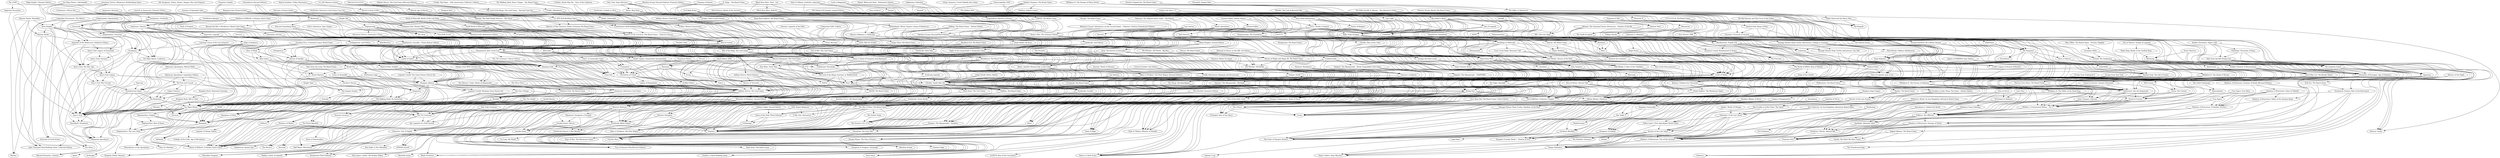 digraph G {
"The 7th Continent" -> "Kingdom Death: Monster" ["weight"=0.212980398981092]
"Too Many Bones" -> "Kingdom Death: Monster" ["weight"=0.195415940476057]
"Arkham Horror: The Card Game" -> "Kingdom Death: Monster" ["weight"=0.174353825467943]
"The City of Kings" -> "Kingdom Death: Monster" ["weight"=0.114681652512618]
"The 7th Continent" -> "Xia: Legends of a Drift System" ["weight"=0.187942810190141]
"The 7th Continent" -> "Gloom of Kilforth: A Fantasy Quest Game" ["weight"=0.118730088231398]
"Star Trek: Frontiers" -> "The 7th Continent" ["weight"=0.089233527286443]
"Too Many Bones" -> "The 7th Continent" ["weight"=0.264299050737502]
"Mansions of Madness: Second Edition" -> "The 7th Continent" ["weight"=0.268584608661603]
"Arkham Horror: The Card Game" -> "The 7th Continent" ["weight"=0.301756884290992]
"The City of Kings" -> "The 7th Continent" ["weight"=0.166638300204422]
"Quodd Heroes" -> "The 7th Continent" ["weight"=0.0795363807731729]
"Stuffed Fables" -> "The 7th Continent" ["weight"=0.140790515628101]
"Legacy of Dragonholt" -> "The 7th Continent" ["weight"=0.153872390892395]
"Chronicles of Crime" -> "The 7th Continent" ["weight"=0.2528243881069]
"The 7th Citadel" -> "The 7th Continent" ["weight"=0.160303879092597]
"Too Many Bones" -> "Aeon's End" ["weight"=0.294475139530288]
"Too Many Bones" -> "Gloom of Kilforth: A Fantasy Quest Game" ["weight"=0.135095619244322]
"Too Many Bones" -> "Hoplomachus: The Lost Cities" ["weight"=0.133179301754045]
"Too Many Bones" -> "Hoplomachus: Rise of Rome" ["weight"=0.119404908946943]
"Too Many Bones" -> "Renegade" ["weight"=0.129810354527448]
"Too Many Bones" -> "Hoplomachus: Origins" ["weight"=0.145597335631834]
"Too Many Bones" -> "Sorcerer" ["weight"=0.0739767320783896]
"Too Many Bones" -> "Maximum Apocalypse" ["weight"=0.112155206629281]
"Mansions of Madness: Second Edition" -> "Too Many Bones" ["weight"=0.205801101677216]
"Arkham Horror: The Card Game" -> "Too Many Bones" ["weight"=0.255710806460739]
"The City of Kings" -> "Too Many Bones" ["weight"=0.177528970133269]
"Quodd Heroes" -> "Too Many Bones" ["weight"=0.0742399140274894]
"The Reckoners" -> "Too Many Bones" ["weight"=0.125927035192145]
"Dungeon Alliance" -> "Too Many Bones" ["weight"=0.130771239728363]
"Thunderstone Quest" -> "Too Many Bones" ["weight"=0.164911853832447]
"Aeon's End: War Eternal" -> "Too Many Bones" ["weight"=0.196295898884618]
"Street Masters" -> "Too Many Bones" ["weight"=0.147412467085022]
"Edge of Darkness" -> "Too Many Bones" ["weight"=0.118475318911039]
"Too Many Bones: Undertow" -> "Too Many Bones" ["weight"=0.450206340270733]
"Aeon's End: Legacy" -> "Too Many Bones" ["weight"=0.193640096745942]
"Mage Knight: Ultimate Edition" -> "Too Many Bones" ["weight"=0.178817099965691]
"The Few and Cursed" -> "Too Many Bones" ["weight"=0.0674108298555607]
"Cloudspire" -> "Too Many Bones" ["weight"=0.355700875658216]
"Kingdom Rush: Rift in Time" -> "Too Many Bones" ["weight"=0.132093481992416]
"Altar Quest" -> "Too Many Bones" ["weight"=0.128381706808999]
"Maximum Apocalypse: Legendary Edition" -> "Too Many Bones" ["weight"=0.0603239608841567]
"Uprising: Curse of the Last Emperor" -> "Too Many Bones" ["weight"=0.140462550959538]
"Marvel Champions: The Card Game" -> "Too Many Bones" ["weight"=0.265822449777445]
"The 7th Citadel" -> "Too Many Bones" ["weight"=0.0874981787463687]
"Hoplomachus: Victorum" -> "Too Many Bones" ["weight"=0.226014478168294]
"Imperium: Classics" -> "Too Many Bones" ["weight"=0.197750408531866]
"burncycle" -> "Too Many Bones" ["weight"=0.237010935269631]
"Kingdom Rush: Elemental Uprising" -> "Too Many Bones" ["weight"=0.0363643623486598]
"Earthborne Rangers" -> "Too Many Bones" ["weight"=0.110956383541644]
"Too Many Bones: Unbreakable" -> "Too Many Bones" ["weight"=0.212247698127286]
"Arkham Horror: The Card Game" -> "Nemesis" ["weight"=0.281384707456486]
"Arkham Horror: The Card Game" -> "Aeon's End" ["weight"=0.292053354132751]
"Arkham Horror: The Card Game" -> "Mansions of Madness: Second Edition" ["weight"=0.389786919522571]
"Arkham Horror: The Card Game" -> "Runebound (Third Edition)" ["weight"=0.159351625581695]
"Legacy of Dragonholt" -> "Arkham Horror: The Card Game" ["weight"=0.14153736231302]
"Root" -> "Arkham Horror: The Card Game" ["weight"=0.298117206466184]
"Chronicles of Crime" -> "Arkham Horror: The Card Game" ["weight"=0.252954691902548]
"Aeon's End: Legacy" -> "Arkham Horror: The Card Game" ["weight"=0.169986381253628]
"Cthulhu: Death May Die" -> "Arkham Horror: The Card Game" ["weight"=0.266306802104841]
"Heroes of Terrinoth" -> "Arkham Horror: The Card Game" ["weight"=0.14131761524387]
"Sleeping Gods" -> "Arkham Horror: The Card Game" ["weight"=0.222817682868028]
"Arkham Horror (Third Edition)" -> "Arkham Horror: The Card Game" ["weight"=0.261990171994582]
"Tainted Grail: The Fall of Avalon" -> "Arkham Horror: The Card Game" ["weight"=0.237983380799544]
"Pathfinder Adventure Card Game: Core Set" -> "Arkham Horror: The Card Game" ["weight"=0.0885843990572353]
"Final Girl" -> "Arkham Horror: The Card Game" ["weight"=0.1724462143909]
"The 7th Continent: Classic Edition" -> "Arkham Horror: The Card Game" ["weight"=0.087473738629383]
"Destinies" -> "Arkham Horror: The Card Game" ["weight"=0.177851532013276]
"Marvel Champions: The Card Game" -> "Arkham Horror: The Card Game" ["weight"=0.349703687030762]
"Gloomhaven: Jaws of the Lion" -> "Arkham Horror: The Card Game" ["weight"=0.300460332585323]
"The City of Kings" -> "Gloom of Kilforth: A Fantasy Quest Game" ["weight"=0.168682956750066]
"The City of Kings" -> "Shadows of Malice" ["weight"=0.0779774018961452]
"The City of Kings" -> "Mistfall" ["weight"=0.121110839222856]
"Dungeon Alliance" -> "The City of Kings" ["weight"=0.167104255383961]
"Star Trek: Frontiers" -> "Xia: Legends of a Drift System" ["weight"=0.11220124228559]
"Mansions of Madness: Second Edition" -> "Xia: Legends of a Drift System" ["weight"=0.178974803053629]
"Mansions of Madness: Second Edition" -> "Arcadia Quest" ["weight"=0.195308397403184]
"Mansions of Madness: Second Edition" -> "Nemesis" ["weight"=0.308503090690441]
"Mansions of Madness: Second Edition" -> "Zombicide: Black Plague" ["weight"=0.242002873927397]
"Mansions of Madness: Second Edition" -> "This War of Mine: The Board Game" ["weight"=0.237174392661515]
"Mansions of Madness: Second Edition" -> "Black Orchestra" ["weight"=0.166872379336293]
"Mansions of Madness: Second Edition" -> "Fury of Dracula (Third/Fourth Edition)" ["weight"=0.252686147670693]
"Mansions of Madness: Second Edition" -> "Runebound (Third Edition)" ["weight"=0.172088011762158]
"Mansions of Madness: Second Edition" -> "Massive Darkness" ["weight"=0.143820630535442]
"DOOM: The Board Game" -> "Mansions of Madness: Second Edition" ["weight"=0.105677184584601]
"Rising Sun" -> "Mansions of Madness: Second Edition" ["weight"=0.246532281886198]
"Zona: The Secret of Chernobyl" -> "Mansions of Madness: Second Edition" ["weight"=0.0816758213878551]
"UBOOT: The Board Game" -> "Mansions of Madness: Second Edition" ["weight"=0.0891642300931661]
"Fallout" -> "Mansions of Madness: Second Edition" ["weight"=0.173630902468747]
"Stuffed Fables" -> "Mansions of Madness: Second Edition" ["weight"=0.170127970880176]
"Root" -> "Mansions of Madness: Second Edition" ["weight"=0.268344720978295]
"Chronicles of Crime" -> "Mansions of Madness: Second Edition" ["weight"=0.275378886171533]
"Cthulhu: Death May Die" -> "Mansions of Madness: Second Edition" ["weight"=0.267870931085682]
"Arkham Horror (Third Edition)" -> "Mansions of Madness: Second Edition" ["weight"=0.26114839037483]
"The Lord of the Rings: Journeys in Middle-Earth" -> "Mansions of Madness: Second Edition" ["weight"=0.303488550775116]
"Star Wars: Outer Rim" -> "Mansions of Madness: Second Edition" ["weight"=0.210915202077182]
"Aftermath" -> "Mansions of Madness: Second Edition" ["weight"=0.0915088740274103]
"Destinies" -> "Mansions of Madness: Second Edition" ["weight"=0.208813256246096]
"Arkham Horror: Final Hour" -> "Mansions of Madness: Second Edition" ["weight"=0.114088887311055]
"Marvel Champions: The Card Game" -> "Mansions of Madness: Second Edition" ["weight"=0.248827356913936]
"Forgotten Waters" -> "Mansions of Madness: Second Edition" ["weight"=0.189365967353045]
"Descent: Legends of the Dark" -> "Mansions of Madness: Second Edition" ["weight"=0.177639648933834]
"Glorantha: The Gods War" -> "Cthulhu Wars" ["weight"=0.17263380749421]
"Nemesis" -> "Cthulhu Wars" ["weight"=0.158204794612976]
"Fate of the Elder Gods" -> "Cthulhu Wars" ["weight"=0.108272513592049]
"Rising Sun" -> "Cthulhu Wars" ["weight"=0.189305176553668]
"Planet Apocalypse" -> "Cthulhu Wars" ["weight"=0.15968365372236]
"Lords of Hellas" -> "Cthulhu Wars" ["weight"=0.161059572642977]
"Evil High Priest" -> "Cthulhu Wars" ["weight"=0.135559433273888]
"Planet Apocalypse" -> "Glorantha: The Gods War" ["weight"=0.13169916851391]
"Evil High Priest" -> "Glorantha: The Gods War" ["weight"=0.143112448748162]
"Nemesis" -> "Black Orchestra" ["weight"=0.156239856722341]
"Dawn of the Zeds (Third Edition)" -> "Nemesis" ["weight"=0.116663855381253]
"Zombicide: Black Plague" -> "Nemesis" ["weight"=0.199016283171748]
"Alone" -> "Nemesis" ["weight"=0.0886376397493694]
"This War of Mine: The Board Game" -> "Nemesis" ["weight"=0.246766255839123]
"Super Fantasy Brawl" -> "Nemesis" ["weight"=0.123529284717597]
"Rising Sun" -> "Nemesis" ["weight"=0.277263981943686]
"Zona: The Secret of Chernobyl" -> "Nemesis" ["weight"=0.104977542068263]
"Monster Slaughter" -> "Nemesis" ["weight"=0.10245670337666]
"Planet Apocalypse" -> "Nemesis" ["weight"=0.0882489566146954]
"Lords of Hellas" -> "Nemesis" ["weight"=0.24464673789181]
"Escape the Dark Castle" -> "Nemesis" ["weight"=0.0807794805752031]
"Root" -> "Nemesis" ["weight"=0.32189137362339]
"The Faceless" -> "Nemesis" ["weight"=0.0681090896988738]
"Black Rose Wars" -> "Nemesis" ["weight"=0.191522699177489]
"Vampire: The Masquerade – Vendetta" -> "Nemesis" ["weight"=0.0811513928803561]
"Oathsworn: Into the Deepwood" -> "Nemesis" ["weight"=0.160711574198422]
"Cthulhu: Death May Die" -> "Nemesis" ["weight"=0.304041832276379]
"Project: ELITE" -> "Nemesis" ["weight"=0.146061117252625]
"Vampire: The Masquerade – Heritage" -> "Nemesis" ["weight"=0.060821431610416]
"Tainted Grail: The Fall of Avalon" -> "Nemesis" ["weight"=0.29313049815959]
"Last Aurora" -> "Nemesis" ["weight"=0.110128741458089]
"Carnival Zombie: 2nd Edition" -> "Nemesis" ["weight"=0.0630361426430276]
"Etherfields" -> "Nemesis" ["weight"=0.17422570765436]
"Ankh: Gods of Egypt" -> "Nemesis" ["weight"=0.248538023831551]
"Last Bastion" -> "Nemesis" ["weight"=0.113602626423586]
"The Thing: The Boardgame" -> "Nemesis" ["weight"=0.157955529630969]
"Twisted Fables" -> "Nemesis" ["weight"=0.071383496066159]
"Nemesis: Lockdown" -> "Nemesis" ["weight"=0.312714902203981]
"Frostpunk: The Board Game" -> "Nemesis" ["weight"=0.153516664094713]
"Boogeyman: The Board Game" -> "Nemesis" ["weight"=0.031942327606761]
"The Witcher: Old World" -> "Nemesis" ["weight"=0.174170837132847]
"6: Siege – The Board Game" -> "Nemesis" ["weight"=0.0585606863126838]
"Unfathomable" -> "Nemesis" ["weight"=0.216618474748081]
"Senjutsu: Battle For Japan" -> "Nemesis" ["weight"=0.0636253777763875]
"Heroes of Might and Magic III: The Board Game" -> "Nemesis" ["weight"=0.0655009075450504]
"Betrayal at House on the Hill: 3rd Edition" -> "Nemesis" ["weight"=0.0800487322411424]
"The Witcher: Old World – Big Box" -> "Nemesis" ["weight"=0.0210852608060538]
"Nemesis: Retaliation" -> "Nemesis" ["weight"=0.0452590022872123]
"Rising Sun" -> "Fate of the Elder Gods" ["weight"=0.0892872230661088]
"Fate of the Elder Gods" -> "Cthulhu: A Deck Building Game" ["weight"=0.0547223750456926]
"Cthulhu: Rise of the Cults" -> "Fate of the Elder Gods" ["weight"=0.0495916467667006]
"Evil High Priest" -> "Fate of the Elder Gods" ["weight"=0.0889667048093424]
"Rising Sun" -> "Mythic Battles: Pantheon" ["weight"=0.155900636769496]
"Rising Sun" -> "Conan" ["weight"=0.141509934385411]
"Rising Sun" -> "The Others" ["weight"=0.19198513278281]
"Rising Sun" -> "Fury of Dracula (Third/Fourth Edition)" ["weight"=0.215167120604671]
"Rising Sun" -> "The Godfather: Corleone's Empire" ["weight"=0.269664421732764]
"The Edge: Dawnfall" -> "Rising Sun" ["weight"=0.0711254449249889]
"Lords of Hellas" -> "Rising Sun" ["weight"=0.278650260246469]
"Richard the Lionheart" -> "Rising Sun" ["weight"=0.0781115931237332]
"Root" -> "Rising Sun" ["weight"=0.313417195049595]
"Nanty Narking" -> "Rising Sun" ["weight"=0.102884353858309]
"Ankh: Gods of Egypt" -> "Rising Sun" ["weight"=0.332757846318944]
"Planet Apocalypse" -> "Dungeon Degenerates: Hand of Doom" ["weight"=0.110482386674794]
"Planet Apocalypse" -> "Cthulhu: A Deck Building Game" ["weight"=0.118717687757995]
"Evil High Priest" -> "Planet Apocalypse" ["weight"=0.144044026718572]
"Lords of Hellas" -> "Mythic Battles: Pantheon" ["weight"=0.152990674649245]
"Lords of Hellas" -> "The Edge: Dawnfall" ["weight"=0.11662860651115]
"Rise of the Necromancers" -> "Lords of Hellas" ["weight"=0.0479077221021927]
"Lords of Hellas" -> "The Others" ["weight"=0.167988743364564]
"Lords of Hellas" -> "Rum & Bones: Second Tide" ["weight"=0.111861591952434]
"Lords of Hellas" -> "Alone" ["weight"=0.0680982434687243]
"Lords of Hellas" -> "The Godfather: Corleone's Empire" ["weight"=0.200354864886554]
"Black Rose Wars" -> "Lords of Hellas" ["weight"=0.178333878009035]
"Siege Storm" -> "Lords of Hellas" ["weight"=0.156029491291683]
"Mezo" -> "Lords of Hellas" ["weight"=0.130777482162223]
"Court of the Dead: Mourners Call" -> "Lords of Hellas" ["weight"=0.128648999284016]
"SiegeStorm: SiegeMode" -> "Lords of Hellas" ["weight"=0.0662681588630481]
"Dwellings of Eldervale" -> "Lords of Hellas" ["weight"=0.172461656439833]
"Ruination" -> "Lords of Hellas" ["weight"=0.076912724681106]
"Ankh: Gods of Egypt" -> "Lords of Hellas" ["weight"=0.217540424561802]
"Kemet: Blood and Sand – Kickstarter Edition" -> "Lords of Hellas" ["weight"=0.0550786881654764]
"Lords of Ragnarok" -> "Lords of Hellas" ["weight"=0.118900362480331]
"Evil High Priest" -> "Cthulhu: Rise of the Cults" ["weight"=0.069536596033878]
"Journey: Wrath of Demons" -> "Machina Arcana" ["weight"=0.0820320112421619]
"Cthulhu: Death May Die" -> "Machina Arcana" ["weight"=0.0491483306552697]
"Tainted Grail: The Fall of Avalon" -> "Machina Arcana" ["weight"=0.0482168430057857]
"Machina Arcana (Second/Third Edition)" -> "Machina Arcana" ["weight"=0.126893298755453]
"Machina Arcana (Second Edition): Premium Edition" -> "Machina Arcana" ["weight"=0.11700697479749]
"Cthulhu: Death May Die" -> "Zombicide: Black Plague" ["weight"=0.207198209171637]
"Cthulhu: Death May Die" -> "Dark Souls: The Board Game" ["weight"=0.0938883383898072]
"Cthulhu: Death May Die" -> "Oathsworn: Into the Deepwood" ["weight"=0.177117936840382]
"Cthulhu: Death May Die" -> "Massive Darkness" ["weight"=0.148993686223001]
"Cthulhu: Death May Die" -> "Monster Slaughter" ["weight"=0.0899288727235425]
"Cthulhu: Death May Die" -> "Zombicide: Green Horde" ["weight"=0.15214858661139]
"Cthulhu: Death May Die" -> "Resident Evil 2: The Board Game" ["weight"=0.0734377145693293]
"Cthulhu: Death May Die" -> "Dark Souls: The Card Game" ["weight"=0.0746244390808493]
"Cthulhu: Death May Die" -> "Hellboy: The Board Game" ["weight"=0.135006142976393]
"Cthulhu: Death May Die" -> "Zombicide: Invader" ["weight"=0.14978707331105]
"Aliens: Another Glorious Day in the Corps" -> "Cthulhu: Death May Die" ["weight"=0.105004942581952]
"Project: ELITE" -> "Cthulhu: Death May Die" ["weight"=0.171209568058763]
"Arkham Horror (Third Edition)" -> "Cthulhu: Death May Die" ["weight"=0.227488642585604]
"Night of the Living Dead: A Zombicide Game" -> "Cthulhu: Death May Die" ["weight"=0.117457348255129]
"Tainted Grail: The Fall of Avalon" -> "Cthulhu: Death May Die" ["weight"=0.233992982987643]
"Trudvang Legends" -> "Cthulhu: Death May Die" ["weight"=0.0911234669006442]
"Bloodborne: The Board Game" -> "Cthulhu: Death May Die" ["weight"=0.219202570097332]
"Judge Dredd: Helter Skelter" -> "Cthulhu: Death May Die" ["weight"=0.0627750871933051]
"Carnival Zombie: 2nd Edition" -> "Cthulhu: Death May Die" ["weight"=0.0843053108062824]
"God of War: The Card Game" -> "Cthulhu: Death May Die" ["weight"=0.0841356257562282]
"Arkham Horror: Final Hour" -> "Cthulhu: Death May Die" ["weight"=0.117386535613078]
"Last Bastion" -> "Cthulhu: Death May Die" ["weight"=0.137830113519425]
"Zombicide: 2nd Edition" -> "Cthulhu: Death May Die" ["weight"=0.161535836535195]
"Machina Arcana (Second/Third Edition)" -> "Cthulhu: Death May Die" ["weight"=0.152868651685983]
"Nemesis: Lockdown" -> "Cthulhu: Death May Die" ["weight"=0.19572179835477]
"Aliens: Bug Hunt" -> "Cthulhu: Death May Die" ["weight"=0.0604432934786858]
"Massive Darkness 2: Hellscape" -> "Cthulhu: Death May Die" ["weight"=0.215252966756273]
"The Witcher: Old World" -> "Cthulhu: Death May Die" ["weight"=0.162874627740016]
"Zombicide: Undead or Alive" -> "Cthulhu: Death May Die" ["weight"=0.12388824176361]
"Death Roads: All Stars" -> "Cthulhu: Death May Die" ["weight"=0.0354525030967129]
"Hellboy: The Board Game – Deluxe Edition" -> "Cthulhu: Death May Die" ["weight"=0.0476701753886579]
"Unfathomable" -> "Cthulhu: Death May Die" ["weight"=0.191632770545537]
"Senjutsu: Battle For Japan" -> "Cthulhu: Death May Die" ["weight"=0.0638710372409911]
"Borderlands: Mister Torgue's Arena of Badassery" -> "Cthulhu: Death May Die" ["weight"=0.0391919333410129]
"Deep Rock Galactic: The Board Game" -> "Cthulhu: Death May Die" ["weight"=0.0728906592443297]
"Betrayal at House on the Hill: 3rd Edition" -> "Cthulhu: Death May Die" ["weight"=0.0744374859804364]
"Cthulhu: Death May Die – Fear of the Unknown" -> "Cthulhu: Death May Die" ["weight"=0.115421851182305]
"Tainted Grail: The Fall of Avalon" -> "Folklore: The Affliction" ["weight"=0.14275786054734]
"Tainted Grail: The Fall of Avalon" -> "Middara: Unintentional Malum – Act 1" ["weight"=0.172188186753117]
"Tainted Grail: The Fall of Avalon" -> "Aeon Trespass: Odyssey" ["weight"=0.15915167131069]
"Tainted Grail: The Fall of Avalon" -> "Oathsworn: Into the Deepwood" ["weight"=0.20614320606235]
"Tainted Grail: The Fall of Avalon" -> "Sword & Sorcery" ["weight"=0.178333407989676]
"Bloodborne: The Board Game" -> "Tainted Grail: The Fall of Avalon" ["weight"=0.166598303337042]
"Etherfields" -> "Tainted Grail: The Fall of Avalon" ["weight"=0.279155574627891]
"Machina Arcana (Second/Third Edition)" -> "Tainted Grail: The Fall of Avalon" ["weight"=0.131291681640656]
"Machina Arcana (Second Edition): Premium Edition" -> "Tainted Grail: The Fall of Avalon" ["weight"=0.0454724173958852]
"ISS Vanguard" -> "Tainted Grail: The Fall of Avalon" ["weight"=0.229379777752479]
"Machina Arcana (Second/Third Edition)" -> "Bloodborne: The Board Game" ["weight"=0.121959037917039]
"Machina Arcana (Second Edition): Premium Edition" -> "Machina Arcana (Second/Third Edition)" ["weight"=0.13316969134458]
"Hellboy: The Board Game – Deluxe Edition" -> "Machina Arcana (Second/Third Edition)" ["weight"=0.0326390461350805]
"Shadows of Brimstone: City of the Ancients" -> "Galaxy Defenders" ["weight"=0.159128454243589]
"Secrets of the Lost Tomb" -> "Shadows of Brimstone: City of the Ancients" ["weight"=0.109848268876121]
"Shadows of Brimstone: Swamps of Death" -> "Shadows of Brimstone: City of the Ancients" ["weight"=0.655097597232826]
"Folklore: The Affliction" -> "Shadows of Brimstone: City of the Ancients" ["weight"=0.153438657982121]
"Defenders of the Last Stand" -> "Shadows of Brimstone: City of the Ancients" ["weight"=0.104574949997175]
"Sword & Sorcery" -> "Shadows of Brimstone: City of the Ancients" ["weight"=0.139575550690128]
"Posthuman" -> "Shadows of Brimstone: City of the Ancients" ["weight"=0.0822607430917879]
"Zpocalypse 2: Defend the Burbs" -> "Shadows of Brimstone: City of the Ancients" ["weight"=0.0525403557597771]
"Big Trouble in Little China: The Game" -> "Shadows of Brimstone: City of the Ancients" ["weight"=0.0760616994734569]
"Shadows of Brimstone: Forbidden Fortress" -> "Shadows of Brimstone: City of the Ancients" ["weight"=0.300971837932183]
"HEXplore It: The Valley of the Dead King" -> "Shadows of Brimstone: City of the Ancients" ["weight"=0.0934023964894092]
"Core Space" -> "Shadows of Brimstone: City of the Ancients" ["weight"=0.0765173690572606]
"Shadows of Brimstone: Gates of Valhalla" -> "Shadows of Brimstone: City of the Ancients" ["weight"=0.133371537139834]
"Shadows of Brimstone: Swamps of Death" -> "Galaxy Defenders" ["weight"=0.155798508353341]
"Galaxy Defenders" -> "Space Cadets: Away Missions" ["weight"=0.117629563139476]
"Fireteam Zero" -> "Galaxy Defenders" ["weight"=0.13719663738255]
"Secrets of the Lost Tomb" -> "Galaxy Defenders" ["weight"=0.107787349500583]
"Defenders of the Last Stand" -> "Galaxy Defenders" ["weight"=0.114070714180662]
"Sword & Sorcery" -> "Galaxy Defenders" ["weight"=0.17094022028386]
"Posthuman" -> "Galaxy Defenders" ["weight"=0.088014412412726]
"The Undercity: An Iron Kingdoms Adventure Board Game" -> "Galaxy Defenders" ["weight"=0.0924064153896246]
"Jagged Alliance: The Board Game" -> "Galaxy Defenders" ["weight"=0.0704818022363197]
"Terminator Genisys: Rise of the Resistance" -> "Galaxy Defenders" ["weight"=0.0643685813357782]
"Shadows of Brimstone: Swamps of Death" -> "Secrets of the Lost Tomb" ["weight"=0.100575242381154]
"Secrets of the Lost Tomb" -> "Space Cadets: Away Missions" ["weight"=0.0943714651508504]
"Fallen Land: A Post Apocalyptic Board Game" -> "Secrets of the Lost Tomb" ["weight"=0.0712685304501384]
"Defenders of the Last Stand" -> "Secrets of the Lost Tomb" ["weight"=0.102435844900394]
"Secrets of the Lost Tomb" -> "The Daedalus Sentence" ["weight"=0.0759409303253236]
"Secrets of the Lost Tomb" -> "Dungeon Crusade: Book I – Genesis of Evil" ["weight"=0.0929040114892705]
"Big Trouble in Little China: The Game" -> "Secrets of the Lost Tomb" ["weight"=0.0816071853074805]
"Secrets of the Lost Station" -> "Secrets of the Lost Tomb" ["weight"=0.155935940140576]
"Rambo: The Board Game" -> "Secrets of the Lost Tomb" ["weight"=0.0842501709510647]
"Shadows of Brimstone: Swamps of Death" -> "Fireteam Zero" ["weight"=0.119040714621264]
"Folklore: The Affliction" -> "Shadows of Brimstone: Swamps of Death" ["weight"=0.131696980449606]
"Shadows of Brimstone: Forbidden Fortress" -> "Shadows of Brimstone: Swamps of Death" ["weight"=0.28498917763471]
"Shadows of Brimstone: Valley of the Serpent Kings" -> "Shadows of Brimstone: Swamps of Death" ["weight"=0.134557108740124]
"Shadows of Brimstone: Gates of Valhalla" -> "Shadows of Brimstone: Swamps of Death" ["weight"=0.131363501899828]
"Folklore: The Affliction" -> "Darklight: Memento Mori" ["weight"=0.100748402769068]
"Folklore: The Affliction" -> "Fireteam Zero" ["weight"=0.0985650077778722]
"Folklore: The Affliction" -> "Perdition's Mouth: Abyssal Rift" ["weight"=0.131227278583569]
"Middara: Unintentional Malum – Act 1" -> "Folklore: The Affliction" ["weight"=0.163487388116741]
"Sword & Sorcery" -> "Folklore: The Affliction" ["weight"=0.196809693351634]
"Darkness Comes Rattling" -> "Folklore: The Affliction" ["weight"=0.04362209250691]
"Zpocalypse 2: Defend the Burbs" -> "Folklore: The Affliction" ["weight"=0.0726038346723767]
"Of Dreams & Shadows" -> "Folklore: The Affliction" ["weight"=0.100317333902365]
"Shadows of Brimstone: Forbidden Fortress" -> "Folklore: The Affliction" ["weight"=0.112269083917168]
"HEXplore It: The Valley of the Dead King" -> "Folklore: The Affliction" ["weight"=0.166149251921867]
"MourneQuest" -> "Folklore: The Affliction" ["weight"=0.0392160856946041]
"Wander: The Cult of Barnacle Bay" -> "Folklore: The Affliction" ["weight"=0.0660255725448674]
"Core Space" -> "Folklore: The Affliction" ["weight"=0.0899408338541201]
"HEXplore It: The Forests of Adrimon" -> "Folklore: The Affliction" ["weight"=0.137994542010231]
"Lost Ones" -> "Folklore: The Affliction" ["weight"=0.0683506198331022]
"HEXplore It: The Sands of Shurax" -> "Folklore: The Affliction" ["weight"=0.100553970921867]
"Core Space: First Born" -> "Folklore: The Affliction" ["weight"=0.0680232878383048]
"Defenders of the Last Stand" -> "Space Cadets: Away Missions" ["weight"=0.120750522422453]
"Defenders of the Last Stand" -> "Fallen Land: A Post Apocalyptic Board Game" ["weight"=0.072808016638529]
"Defenders of the Last Stand" -> "The Daedalus Sentence" ["weight"=0.0784883951745317]
"Posthuman" -> "Defenders of the Last Stand" ["weight"=0.101876469360143]
"The Undercity: An Iron Kingdoms Adventure Board Game" -> "Defenders of the Last Stand" ["weight"=0.0679525236641374]
"Zephyr: Winds of Change" -> "Defenders of the Last Stand" ["weight"=0.0487971737490597]
"Widower's Wood: An Iron Kingdoms Adventure Board Game" -> "Defenders of the Last Stand" ["weight"=0.0523082511187138]
"Big Trouble in Little China: The Game" -> "Defenders of the Last Stand" ["weight"=0.0900878495502491]
"Sword & Sorcery" -> "Darklight: Memento Mori" ["weight"=0.0966532655804356]
"Sword & Sorcery" -> "Middara: Unintentional Malum – Act 1" ["weight"=0.148440705300048]
"Oathsworn: Into the Deepwood" -> "Sword & Sorcery" ["weight"=0.130572014419707]
"Sword & Sorcery" -> "Fireteam Zero" ["weight"=0.132822510047405]
"Sword & Sorcery" -> "Perdition's Mouth: Abyssal Rift" ["weight"=0.125356466778481]
"HEXplore It: The Valley of the Dead King" -> "Sword & Sorcery" ["weight"=0.119634995913838]
"Arena: The Contest" -> "Sword & Sorcery" ["weight"=0.0908029313486413]
"Terminator Genisys: Rise of the Resistance" -> "Sword & Sorcery" ["weight"=0.0693430937417238]
"Sword & Sorcery: Ancient Chronicles" -> "Sword & Sorcery" ["weight"=0.233651641018614]
"Chronicles of Drunagor: Age of Darkness" -> "Sword & Sorcery" ["weight"=0.133079699073268]
"Secrets of the Lost Station" -> "Big Trouble in Little China: The Game" ["weight"=0.0897481610651653]
"Rambo: The Board Game" -> "Big Trouble in Little China: The Game" ["weight"=0.108326599853749]
"Big Trouble in Little China: The Game – Deluxe Edition" -> "Big Trouble in Little China: The Game" ["weight"=0.124724019460211]
"Agents of SMERSH: Epic Edition" -> "Big Trouble in Little China: The Game" ["weight"=0.0683777839232984]
"Escape from New York" -> "Big Trouble in Little China: The Game" ["weight"=0.058237875572934]
"Core Space" -> "Shadows of Brimstone: Forbidden Fortress" ["weight"=0.0694347787953891]
"Shadows of Brimstone: Valley of the Serpent Kings" -> "Shadows of Brimstone: Forbidden Fortress" ["weight"=0.255632876256496]
"Shadows of Brimstone: Gates of Valhalla" -> "Shadows of Brimstone: Forbidden Fortress" ["weight"=0.2690789291087]
"Shadows of Brimstone: Swamps of Death (Revised Edition)" -> "Shadows of Brimstone: Forbidden Fortress" ["weight"=0.197336132785942]
"Core Space: First Born" -> "Shadows of Brimstone: Forbidden Fortress" ["weight"=0.0576208686103151]
"HEXplore It: The Valley of the Dead King" -> "Middara: Unintentional Malum – Act 1" ["weight"=0.133021297107388]
"Wander: The Cult of Barnacle Bay" -> "HEXplore It: The Valley of the Dead King" ["weight"=0.0531965759345441]
"HEXplore It: The Forests of Adrimon" -> "HEXplore It: The Valley of the Dead King" ["weight"=0.434565442659565]
"HEXplore It: The Sands of Shurax" -> "HEXplore It: The Valley of the Dead King" ["weight"=0.341347295891034]
"HEXplore It: The Domain of Mirza Noctis" -> "HEXplore It: The Valley of the Dead King" ["weight"=0.280072336420836]
"Core Space: First Born" -> "Core Space" ["weight"=0.262574866329144]
"Shadows of Brimstone: Swamps of Death (Revised Edition)" -> "Shadows of Brimstone: Gates of Valhalla" ["weight"=0.220594505486549]
"Shadows of Brimstone: Gates of Valhalla" -> "Shadows of Brimstone: Valley of the Serpent Kings" ["weight"=0.667216051307543]
"Perdition's Mouth: Abyssal Rift" -> "Fireteam Zero" ["weight"=0.124551761529544]
"Jagged Alliance: The Board Game" -> "Fireteam Zero" ["weight"=0.0554503406656975]
"Terminator Genisys: Rise of the Resistance" -> "Fireteam Zero" ["weight"=0.135649336680957]
"Kick-Ass: The Board Game" -> "Fireteam Zero" ["weight"=0.0890624498908888]
"Masters of the Night" -> "Fireteam Zero" ["weight"=0.0596056257547175]
"Shadows of Brimstone: Swamps of Death (Revised Edition)" -> "Shadows of Brimstone: Valley of the Serpent Kings" ["weight"=0.222001261126135]
"Darklight: Memento Mori" -> "Perdition's Mouth: Abyssal Rift" ["weight"=0.110409772109227]
"Isles of Terror" -> "Darklight: Memento Mori" ["weight"=0.0401100958211658]
"Darkness Comes Rattling" -> "Perdition's Mouth: Abyssal Rift" ["weight"=0.0483062374147329]
"Of Dreams & Shadows" -> "Perdition's Mouth: Abyssal Rift" ["weight"=0.0994292451581479]
"Isles of Terror" -> "Perdition's Mouth: Abyssal Rift" ["weight"=0.0414320037240091]
"Isles of Terror" -> "Of Dreams & Shadows" ["weight"=0.0596094454090495]
"Isles of Terror" -> "Xibalba" ["weight"=0.100191080026132]
"Zombicide: Black Plague" -> "Arcadia Quest" ["weight"=0.220173395096043]
"Arcadia Quest: Inferno" -> "Arcadia Quest" ["weight"=0.340785670052603]
"Masmorra: Dungeons of Arcadia" -> "Arcadia Quest" ["weight"=0.295646906915976]
"Massive Darkness" -> "Arcadia Quest" ["weight"=0.170054034843393]
"Zombicide: Black Plague" -> "Zombicide Season 3: Rue Morgue" ["weight"=0.179443220067539]
"Masmorra: Dungeons of Arcadia" -> "Zombicide: Black Plague" ["weight"=0.15398626763774]
"Massive Darkness" -> "Zombicide: Black Plague" ["weight"=0.260065120956879]
"Monster Slaughter" -> "Zombicide: Black Plague" ["weight"=0.0822960713948301]
"Zombicide: Green Horde" -> "Zombicide: Black Plague" ["weight"=0.332838620752526]
"Zombicide: Invader" -> "Zombicide: Black Plague" ["weight"=0.187975623780155]
"Masmorra: Dungeons of Arcadia" -> "Arcadia Quest: Inferno" ["weight"=0.276052699075326]
"Massive Darkness" -> "Arcadia Quest: Inferno" ["weight"=0.141733241137596]
"Massive Darkness" -> "Masmorra: Dungeons of Arcadia" ["weight"=0.182317453710803]
"Massive Darkness" -> "Zombicide Season 3: Rue Morgue" ["weight"=0.128796480575022]
"Zombicide: Green Horde" -> "Massive Darkness" ["weight"=0.223898388899285]
"Trudvang Legends" -> "Massive Darkness" ["weight"=0.0826969752421721]
"Massive Darkness 2: Hellscape" -> "Massive Darkness" ["weight"=0.175081091527128]
"Arena: The Contest" -> "Middara: Unintentional Malum – Act 1" ["weight"=0.109533455943708]
"Aeon Trespass: Odyssey" -> "Middara: Unintentional Malum – Act 1" ["weight"=0.206661951851352]
"HEXplore It: The Forests of Adrimon" -> "Middara: Unintentional Malum – Act 1" ["weight"=0.10394430213756]
"Oathsworn: Into the Deepwood" -> "Middara: Unintentional Malum – Act 1" ["weight"=0.203722821676204]
"Wild Assent" -> "Middara: Unintentional Malum – Act 1" ["weight"=0.0601539720478327]
"Chronicles of Drunagor: Age of Darkness" -> "Middara: Unintentional Malum – Act 1" ["weight"=0.151102870530742]
"Agemonia" -> "Middara: Unintentional Malum – Act 1" ["weight"=0.080031782914552]
"The Isofarian Guard" -> "Middara: Unintentional Malum – Act 1" ["weight"=0.128585811468091]
"Divinity Original Sin: The Board Game" -> "Middara: Unintentional Malum – Act 1" ["weight"=0.0543227478452524]
"Of Dreams & Shadows" -> "Darkness Comes Rattling" ["weight"=0.0729727830797924]
"Lost Ones" -> "Of Dreams & Shadows" ["weight"=0.0960555308322375]
"Wander: The Cult of Barnacle Bay" -> "MourneQuest" ["weight"=0.0503601559603528]
"The Awful Orphanage" -> "MourneQuest" ["weight"=0.0497859162043522]
"HEXplore It: The Sands of Shurax" -> "HEXplore It: The Forests of Adrimon" ["weight"=0.466903540051961]
"HEXplore It: The Domain of Mirza Noctis" -> "HEXplore It: The Forests of Adrimon" ["weight"=0.361062764296643]
"HEXplore It: The Domain of Mirza Noctis" -> "HEXplore It: The Sands of Shurax" ["weight"=0.40121259874736]
"This War of Mine: The Board Game" -> "Black Orchestra" ["weight"=0.194219596357813]
"Darkest Night: Second Edition" -> "Black Orchestra" ["weight"=0.0747704278361141]
"UBOOT: The Board Game" -> "Black Orchestra" ["weight"=0.10936798926175]
"V-Sabotage" -> "Black Orchestra" ["weight"=0.118624786421143]
"Dawn of the Zeds (Third Edition)" -> "Black Orchestra" ["weight"=0.128370751619797]
"The Grizzled: Armistice Edition" -> "Black Orchestra" ["weight"=0.0799667675735305]
"SAS: Rogue Regiment" -> "Black Orchestra" ["weight"=0.0294220375234321]
"This War of Mine: The Board Game" -> "Dawn of the Zeds (Third Edition)" ["weight"=0.166693235539646]
"Darkest Night: Second Edition" -> "Dawn of the Zeds (Third Edition)" ["weight"=0.15348444883117]
"Dawn of the Zeds (Third Edition)" -> "V-Sabotage" ["weight"=0.105215636021382]
"Frostpunk: The Board Game" -> "Dawn of the Zeds (Third Edition)" ["weight"=0.109078647129692]
"Nemo's War: The Ultimate Edition" -> "Dawn of the Zeds (Third Edition)" ["weight"=0.0676478963476045]
"Black Rose Wars" -> "Alone" ["weight"=0.0825644267587754]
"Boogeyman: The Board Game" -> "Alone" ["weight"=0.052093375784412]
"This War of Mine: The Board Game" -> "V-Sabotage" ["weight"=0.103003032847373]
"This War of Mine: The Board Game" -> "The Hunters A.D. 2114" ["weight"=0.0708801067126758]
"This War of Mine: The Board Game" -> "Z War One: Damnation" ["weight"=0.0293023441338695]
"This War of Mine: The Board Game" -> "The Exiled: Siege" ["weight"=0.0393363634762989]
"Zona: The Secret of Chernobyl" -> "This War of Mine: The Board Game" ["weight"=0.115815602004994]
"UBOOT: The Board Game" -> "This War of Mine: The Board Game" ["weight"=0.11472145190061]
"The Grizzled: Armistice Edition" -> "This War of Mine: The Board Game" ["weight"=0.0625950223283497]
"Waste Knights: Second Edition" -> "This War of Mine: The Board Game" ["weight"=0.11185579314964]
"Last Aurora" -> "This War of Mine: The Board Game" ["weight"=0.0953170665096117]
"Company of Heroes" -> "This War of Mine: The Board Game" ["weight"=0.0477297951466422]
"Frostpunk: The Board Game" -> "This War of Mine: The Board Game" ["weight"=0.177115213490877]
"Nemo's War: The Ultimate Edition" -> "This War of Mine: The Board Game" ["weight"=0.0470268837691227]
"Ankh: Gods of Egypt" -> "Super Fantasy Brawl" ["weight"=0.131685307266306]
"Super Fantasy Brawl" -> "Clash of Rage" ["weight"=0.076179351237608]
"Black Rose Wars" -> "Super Fantasy Brawl" ["weight"=0.125550382076331]
"D.E.I.: Divide et Impera" -> "Super Fantasy Brawl" ["weight"=0.0903168212637793]
"Twisted Fables" -> "Super Fantasy Brawl" ["weight"=0.0801538466223716]
"Twisted Fables: Deluxe Edition" -> "Super Fantasy Brawl" ["weight"=0.0363553014474203]
"6: Siege – The Board Game" -> "Super Fantasy Brawl" ["weight"=0.0809883128176823]
"Zona: The Secret of Chernobyl" -> "The Hunters A.D. 2114" ["weight"=0.0701821871848337]
"Waste Knights: Second Edition" -> "Zona: The Secret of Chernobyl" ["weight"=0.139131360113396]
"Last Aurora" -> "Zona: The Secret of Chernobyl" ["weight"=0.10732349476539]
"Zerywia" -> "Zona: The Secret of Chernobyl" ["weight"=0.0490949311623258]
"The Faceless" -> "Monster Slaughter" ["weight"=0.0705706868301159]
"Escape the Dark Castle" -> "Dungeon Degenerates: Hand of Doom" ["weight"=0.0896320547692359]
"Dark Venture" -> "Escape the Dark Castle" ["weight"=0.0693865284934212]
"Dark Venture: Battle of the Ancients" -> "Escape the Dark Castle" ["weight"=0.0382638876859949]
"Root" -> "Fury of Dracula (Third/Fourth Edition)" ["weight"=0.208469214754262]
"Sleeping Gods" -> "Root" ["weight"=0.213985242390963]
"Clank! Legacy: Acquisitions Incorporated" -> "Root" ["weight"=0.197337279503853]
"Undaunted: Normandy" -> "Root" ["weight"=0.234769761378049]
"The Lord of the Rings: Journeys in Middle-Earth" -> "Root" ["weight"=0.207742576808459]
"Marvel Champions: The Card Game" -> "Root" ["weight"=0.257895659118963]
"Ankh: Gods of Egypt" -> "Root" ["weight"=0.240499192232161]
"Gloomhaven: Jaws of the Lion" -> "Root" ["weight"=0.295022073483908]
"Dune: A Game of Conquest and Diplomacy" -> "Root" ["weight"=0.0786422242094681]
"War of the Ring: The Card Game" -> "Root" ["weight"=0.146540328613652]
"Dune: War for Arrakis" -> "Root" ["weight"=0.0970875741839885]
"The Faceless" -> "So Long, My World" ["weight"=0.0584071171589419]
"Black Rose Wars" -> "Rise of the Necromancers" ["weight"=0.0437792492598428]
"Black Rose Wars" -> "Sine Tempore" ["weight"=0.104384012926136]
"Court of the Dead: Mourners Call" -> "Black Rose Wars" ["weight"=0.12829340579754]
"Ankh: Gods of Egypt" -> "Black Rose Wars" ["weight"=0.175643477623787]
"Black Rose Wars" -> "Clash of Rage" ["weight"=0.0676346388064248]
"Black Rose Wars" -> "OrcQuest" ["weight"=0.0285443174389002]
"Dungeonology: The Expedition" -> "Black Rose Wars" ["weight"=0.141176147741222]
"Dwellings of Eldervale" -> "Black Rose Wars" ["weight"=0.141230873328585]
"D.E.I.: Divide et Impera" -> "Black Rose Wars" ["weight"=0.144451997468241]
"Twisted Fables" -> "Black Rose Wars" ["weight"=0.0785100235337511]
"Nova Aetas Renaissance" -> "Black Rose Wars" ["weight"=0.0873727091011573]
"Twisted Fables: Deluxe Edition" -> "Black Rose Wars" ["weight"=0.0425746620402369]
"Black Rose Wars: Rebirth" -> "Black Rose Wars" ["weight"=0.209081511829652]
"Black Rose Wars: Duel – Lex" -> "Black Rose Wars" ["weight"=0.139002947780289]
"Vampire: The Masquerade – CHAPTERS" -> "Vampire: The Masquerade – Vendetta" ["weight"=0.0526114189836697]
"The Thing: The Boardgame" -> "Vampire: The Masquerade – Vendetta" ["weight"=0.0716751132893198]
"Vampire: The Masquerade – Heritage" -> "Vampire: The Masquerade – Vendetta" ["weight"=0.126848336048075]
"Vampire: The Masquerade – Rivals Expandable Card Game" -> "Vampire: The Masquerade – Vendetta" ["weight"=0.0813761209013689]
"Unfathomable" -> "Vampire: The Masquerade – Vendetta" ["weight"=0.0913971978821879]
"Oathsworn: Into the Deepwood" -> "Aeon Trespass: Odyssey" ["weight"=0.216159510011033]
"Horizon Zero Dawn: The Board Game" -> "Oathsworn: Into the Deepwood" ["weight"=0.05174291724782]
"Sword & Sorcery: Ancient Chronicles" -> "Oathsworn: Into the Deepwood" ["weight"=0.0929032406144356]
"Chronicles of Drunagor: Age of Darkness" -> "Oathsworn: Into the Deepwood" ["weight"=0.16757765566375]
"Agemonia" -> "Oathsworn: Into the Deepwood" ["weight"=0.109294444219925]
"Bloodborne: The Board Game" -> "Oathsworn: Into the Deepwood" ["weight"=0.131755507170842]
"Deliverance" -> "Oathsworn: Into the Deepwood" ["weight"=0.0536911726322919]
"Stars of Akarios" -> "Oathsworn: Into the Deepwood" ["weight"=0.124289089823808]
"Etherfields" -> "Oathsworn: Into the Deepwood" ["weight"=0.177770861067746]
"The Isofarian Guard" -> "Oathsworn: Into the Deepwood" ["weight"=0.149255163093027]
"Euthia: Torment of Resurrection" -> "Oathsworn: Into the Deepwood" ["weight"=0.110421200026834]
"Primal: The Awakening" -> "Oathsworn: Into the Deepwood" ["weight"=0.152468423606683]
"Monster Hunter World: The Board Game" -> "Oathsworn: Into the Deepwood" ["weight"=0.0764616372686338]
"Bardsung" -> "Oathsworn: Into the Deepwood" ["weight"=0.124828465975107]
"ISS Vanguard" -> "Oathsworn: Into the Deepwood" ["weight"=0.194484458564578]
"The Elder Scrolls V: Skyrim – The Adventure Game" -> "Oathsworn: Into the Deepwood" ["weight"=0.0813727303717948]
"Tales from the Red Dragon Inn" -> "Oathsworn: Into the Deepwood" ["weight"=0.100433376758644]
"Tamashii: Chronicle of Ascend" -> "Oathsworn: Into the Deepwood" ["weight"=0.0947890070326783]
"Leviathan Wilds" -> "Oathsworn: Into the Deepwood" ["weight"=0.0704764668886658]
"Tainted Grail: Kings of Ruin" -> "Oathsworn: Into the Deepwood" ["weight"=0.109176428687821]
"Kinfire Chronicles: Night's Fall" -> "Oathsworn: Into the Deepwood" ["weight"=0.106117699194717]
"Mass Effect: The Board Game – Priority: Hagalaz" -> "Oathsworn: Into the Deepwood" ["weight"=0.0301188458533988]
"Project: ELITE" -> "Project: ELITE" ["weight"=0.10806516957794]
"Carnival Zombie: 2nd Edition" -> "Project: ELITE" ["weight"=0.0735155695747224]
"Vampire: The Masquerade – CHAPTERS" -> "Vampire: The Masquerade – Heritage" ["weight"=0.10820038550021]
"Vampire: The Masquerade – Rivals Expandable Card Game" -> "Vampire: The Masquerade – Heritage" ["weight"=0.072927546891327]
"Unfathomable" -> "Vampire: The Masquerade – Heritage" ["weight"=0.0626778568893008]
"Last Aurora" -> "Waste Knights: Second Edition" ["weight"=0.0991241172677971]
"Knockdown" -> "Etherfields" ["weight"=0.0419516930826807]
"ISS Vanguard" -> "Etherfields" ["weight"=0.230060197594114]
"Tamashii: Chronicle of Ascend" -> "Etherfields" ["weight"=0.106616368066642]
"Ankh: Gods of Egypt" -> "Mezo" ["weight"=0.140591521147351]
"Ankh: Gods of Egypt" -> "The Godfather: Corleone's Empire" ["weight"=0.193952244730303]
"Ankh: Gods of Egypt" -> "Nanty Narking" ["weight"=0.108878292153363]
"Ankh: Gods of Egypt" -> "Narcos: The Board Game" ["weight"=0.0871612476612953]
"Ankh: Gods of Egypt" -> "Return to Dark Tower" ["weight"=0.132395079323689]
"Ankh: Gods of Egypt" -> "Dwellings of Eldervale" ["weight"=0.231574974375135]
"Ankh: Gods of Egypt" -> "Ruination" ["weight"=0.0942921842926762]
"D.E.I.: Divide et Impera" -> "Ankh: Gods of Egypt" ["weight"=0.112018573447852]
"Fractal" -> "Ankh: Gods of Egypt" ["weight"=0.0611506754815411]
"Last Light" -> "Ankh: Gods of Egypt" ["weight"=0.112714569558464]
"My Father's Work" -> "Ankh: Gods of Egypt" ["weight"=0.123806909724445]
"Kemet: Blood and Sand – Kickstarter Edition" -> "Ankh: Gods of Egypt" ["weight"=0.0642751247095512]
"6: Siege – The Board Game" -> "Ankh: Gods of Egypt" ["weight"=0.053615748344697]
"Lords of Ragnarok" -> "Ankh: Gods of Egypt" ["weight"=0.134590825871021]
"Black Rose Wars: Rebirth" -> "Ankh: Gods of Egypt" ["weight"=0.0940959363297139]
"Nightmare Cathedral" -> "Ankh: Gods of Egypt" ["weight"=0.0825997464469264]
"Last Bastion" -> "Monolith Arena" ["weight"=0.0877194734754798]
"Nemesis: Lockdown" -> "The Thing: The Boardgame" ["weight"=0.133759595521684]
"Unfathomable" -> "The Thing: The Boardgame" ["weight"=0.159011926486004]
"Nemesis: Retaliation" -> "The Thing: The Boardgame" ["weight"=0.0295841670908944]
"Twisted Fables: Deluxe Edition" -> "Twisted Fables" ["weight"=0.177709148946893]
"The Witcher: Old World" -> "Nemesis: Lockdown" ["weight"=0.15280186746487]
"Unfathomable" -> "Nemesis: Lockdown" ["weight"=0.161476348474446]
"Heroes of Might and Magic III: The Board Game" -> "Nemesis: Lockdown" ["weight"=0.059163767087182]
"Nemesis: Retaliation" -> "Nemesis: Lockdown" ["weight"=0.0774563878711957]
"Worms: The Board Game" -> "Nemesis: Lockdown" ["weight"=0.0327724192583873]
"Nemo's War: The Ultimate Edition" -> "Frostpunk: The Board Game" ["weight"=0.0469500440129825]
"Robinson Crusoe: Adventures on the Cursed Island – Collector's Edition (Gamefound Edition)" -> "Frostpunk: The Board Game" ["weight"=0.0590418541416726]
"Thorgal: The Board Game" -> "Frostpunk: The Board Game" ["weight"=0.0548816301379522]
"Senjutsu: Battle For Japan" -> "The Witcher: Old World" ["weight"=0.0900057220031619]
"Heroes of Might and Magic III: The Board Game" -> "The Witcher: Old World" ["weight"=0.105704092082727]
"The Witcher: Old World – Big Box" -> "The Witcher: Old World" ["weight"=0.118717375575414]
"Worms: The Board Game" -> "The Witcher: Old World" ["weight"=0.0319435839851119]
"Unfathomable" -> "Vampire: The Masquerade – Rivals Expandable Card Game" ["weight"=0.0546135888930776]
"Betrayal at House on the Hill: 3rd Edition" -> "Unfathomable" ["weight"=0.0836527967492437]
"Senjutsu: Battle For Japan" -> "Hogs of War: The Miniatures Game" ["weight"=0.0331849255168319]
"The Witcher: Old World – Big Box" -> "Heroes of Might and Magic III: The Board Game" ["weight"=0.0280114108327551]
"Worms: The Board Game" -> "Heroes of Might and Magic III: The Board Game" ["weight"=0.0455172689816828]
"Wild Assent" -> "Arena: The Contest" ["weight"=0.0903579922015485]
"Chronicles of Drunagor: Age of Darkness" -> "Arena: The Contest" ["weight"=0.141855241403699]
"Stars of Akarios" -> "Aeon Trespass: Odyssey" ["weight"=0.0853101758181227]
"ISS Vanguard" -> "Aeon Trespass: Odyssey" ["weight"=0.157612655084946]
"Chronicles of Drunagor: Age of Darkness" -> "Wild Assent" ["weight"=0.0874814690394211]
"Primal: The Awakening" -> "Chronicles of Drunagor: Age of Darkness" ["weight"=0.109001724019159]
"Monster Hunter World: The Board Game" -> "Chronicles of Drunagor: Age of Darkness" ["weight"=0.0707034934868984]
"Euthia: Torment of Resurrection" -> "Chronicles of Drunagor: Age of Darkness" ["weight"=0.121348501778088]
"Chronicles of Drunagor: Age of Darkness" -> "Sword & Sorcery: Ancient Chronicles" ["weight"=0.129086162539943]
"Deliverance" -> "Chronicles of Drunagor: Age of Darkness" ["weight"=0.051809467366671]
"The Isofarian Guard" -> "Chronicles of Drunagor: Age of Darkness" ["weight"=0.131802617592701]
"Bardsung" -> "Chronicles of Drunagor: Age of Darkness" ["weight"=0.158288297259061]
"Storm Weavers" -> "Chronicles of Drunagor: Age of Darkness" ["weight"=0.0308088328789158]
"The Bad Karmas and The Curse of the Zodiac" -> "Chronicles of Drunagor: Age of Darkness" ["weight"=0.0666460956578244]
"Agemonia" -> "Arydia: The Paths We Dare Tread" ["weight"=0.0650938913871886]
"The Isofarian Guard" -> "Agemonia" ["weight"=0.112991977574653]
"Divinity Original Sin: The Board Game" -> "Agemonia" ["weight"=0.0790894149979418]
"Tales from the Red Dragon Inn" -> "Agemonia" ["weight"=0.1116940015376]
"Fateforge: Chronicles of Kaan" -> "Agemonia" ["weight"=0.10153482661595]
"Kinfire Chronicles: Night's Fall" -> "Agemonia" ["weight"=0.109658369746125]
"The Isofarian Guard" -> "Arydia: The Paths We Dare Tread" ["weight"=0.0553593453554841]
"The Isofarian Guard" -> "The Stonebound Saga" ["weight"=0.0553724627012703]
"Divinity Original Sin: The Board Game" -> "The Isofarian Guard" ["weight"=0.0850308539894769]
"Bardsung" -> "The Isofarian Guard" ["weight"=0.11151973705737]
"Storm Weavers" -> "The Isofarian Guard" ["weight"=0.0505713256015757]
"Tales from the Red Dragon Inn" -> "The Isofarian Guard" ["weight"=0.0893847773761029]
"Zombicide: Green Horde" -> "Zombicide Season 3: Rue Morgue" ["weight"=0.13869341198336]
"Zombicide: Dark Side" -> "Zombicide: Green Horde" ["weight"=0.161961841585603]
"Zombicide: Invader" -> "Zombicide: Green Horde" ["weight"=0.228980229489495]
"Zombicide: 2nd Edition" -> "Zombicide: Green Horde" ["weight"=0.131133519821165]
"Massive Darkness 2: Hellscape" -> "Zombicide: Green Horde" ["weight"=0.132415954380737]
"Zombicide: Dark Side" -> "Zombicide: Invader" ["weight"=0.347847066333078]
"Zombicide: 2nd Edition" -> "Zombicide: Invader" ["weight"=0.162724717982928]
"Zombicide: Undead or Alive" -> "Zombicide: Invader" ["weight"=0.133202423845043]
"The Pirate Republic" -> "Gloom of Kilforth: A Fantasy Quest Game" ["weight"=0.049714431455965]
"Shadows of Malice" -> "Gloom of Kilforth: A Fantasy Quest Game" ["weight"=0.113145520169113]
"Lifeform" -> "Gloom of Kilforth: A Fantasy Quest Game" ["weight"=0.0819941056756572]
"Mistfall" -> "Gloom of Kilforth: A Fantasy Quest Game" ["weight"=0.156676240567909]
"Renegade" -> "Gloom of Kilforth: A Fantasy Quest Game" ["weight"=0.139146008669694]
"Hoplomachus: Origins" -> "Gloom of Kilforth: A Fantasy Quest Game" ["weight"=0.120723230113063]
"Draconis Invasion" -> "Gloom of Kilforth: A Fantasy Quest Game" ["weight"=0.0768173419111991]
"Aventuria: Adventure Card Game" -> "Gloom of Kilforth: A Fantasy Quest Game" ["weight"=0.114672213853176]
"Legends Untold: Weeping Caves Novice Set" -> "Gloom of Kilforth: A Fantasy Quest Game" ["weight"=0.107071443823866]
"Dungeon Alliance" -> "Gloom of Kilforth: A Fantasy Quest Game" ["weight"=0.166851788314879]
"Legends Untold: The Great Sewers Novice Set" -> "Gloom of Kilforth: A Fantasy Quest Game" ["weight"=0.104553490171353]
"Hand of Fate: Ordeals" -> "Gloom of Kilforth: A Fantasy Quest Game" ["weight"=0.0815577134931379]
"Heroes of Tenefyr" -> "Gloom of Kilforth: A Fantasy Quest Game" ["weight"=0.0878531448524597]
"Shadows of Kilforth: A Fantasy Quest Game" -> "Gloom of Kilforth: A Fantasy Quest Game" ["weight"=0.332852344021085]
"Chronicles of Crime" -> "Stuffed Fables" ["weight"=0.171066530041553]
"Aftermath" -> "Stuffed Fables" ["weight"=0.133883249376278]
"Comanauts" -> "Stuffed Fables" ["weight"=0.119474331051703]
"Familiar Tales" -> "Stuffed Fables" ["weight"=0.0944765261373851]
"Chronicles of Crime" -> "Legacy of Dragonholt" ["weight"=0.134841472059399]
"Chronicles of Crime" -> "Detective: City of Angels" ["weight"=0.157448711049154]
"Comanauts" -> "Chronicles of Crime" ["weight"=0.0812552047934383]
"Gen7: A Crossroads Game" -> "Chronicles of Crime" ["weight"=0.063602839486503]
"Aftermath" -> "Chronicles of Crime" ["weight"=0.0885014873878675]
"Destinies" -> "Chronicles of Crime" ["weight"=0.244222585251726]
"Forgotten Waters" -> "Chronicles of Crime" ["weight"=0.216485701477342]
"Divinus" -> "Chronicles of Crime" ["weight"=0.05373705025868]
"Mythic Battles: Pantheon" -> "Conan" ["weight"=0.244696292203536]
"Mythic Battles: Pantheon" -> "The Others" ["weight"=0.155683251154598]
"Siege of the Citadel" -> "Mythic Battles: Pantheon" ["weight"=0.0435493739401422]
"Street Fighter: The Miniatures Game" -> "Mythic Battles: Pantheon" ["weight"=0.0728968846783625]
"Rum & Bones: Second Tide" -> "Mythic Battles: Pantheon" ["weight"=0.119742004348082]
"Deep Madness" -> "Mythic Battles: Pantheon" ["weight"=0.115654629352075]
"The Edge: Dawnfall" -> "Mythic Battles: Pantheon" ["weight"=0.122127775396432]
"The World of SMOG: Rise of Moloch" -> "Mythic Battles: Pantheon" ["weight"=0.10296446215472]
"Batman: Gotham City Chronicles" -> "Mythic Battles: Pantheon" ["weight"=0.184208446182513]
"Time of Legends: Joan of Arc" -> "Mythic Battles: Pantheon" ["weight"=0.195152175023727]
"HATE" -> "Mythic Battles: Pantheon" ["weight"=0.109554772473539]
"Siege Storm" -> "Mythic Battles: Pantheon" ["weight"=0.0762708145533295]
"Solomon Kane" -> "Mythic Battles: Pantheon" ["weight"=0.127063442837]
"Claustrophobia 1643" -> "Mythic Battles: Pantheon" ["weight"=0.146318971043989]
"Reichbusters: Projekt Vril" -> "Mythic Battles: Pantheon" ["weight"=0.122125704837168]
"Steamwatchers" -> "Mythic Battles: Pantheon" ["weight"=0.0725969097864244]
"Time of Legends: Joan of Arc" -> "Conan" ["weight"=0.126244015797437]
"Batman: Gotham City Chronicles" -> "Conan" ["weight"=0.172288203934053]
"Lobotomy" -> "Conan" ["weight"=0.0787397134548679]
"The Others" -> "Conan" ["weight"=0.169167214994144]
"Teenage Mutant Ninja Turtles: Shadows of the Past" -> "Conan" ["weight"=0.0919723925206927]
"Claustrophobia 1643" -> "Conan" ["weight"=0.141556029992462]
"Reichbusters: Projekt Vril" -> "Conan" ["weight"=0.094421852949882]
"Teenage Mutant Ninja Turtles Adventures: Change is Constant" -> "Conan" ["weight"=0.0415995257154145]
"Deep Madness" -> "The Others" ["weight"=0.125607205969842]
"HATE" -> "The Others" ["weight"=0.127555023333755]
"The Others" -> "B-Sieged: Sons of the Abyss" ["weight"=0.145713210992744]
"Orcs Must Die! The Board Game: Order Edition" -> "The Others" ["weight"=0.0484773434323031]
"Lobotomy" -> "The Others" ["weight"=0.0961259124886097]
"The Godfather: Corleone's Empire" -> "The Others" ["weight"=0.160088136753369]
"Rum & Bones: Second Tide" -> "The Others" ["weight"=0.157603009310319]
"The World of SMOG: Rise of Moloch" -> "The Others" ["weight"=0.142765251803322]
"Village Attacks" -> "The Others" ["weight"=0.108591972874431]
"The World of SMOG: Rise of Moloch" -> "Siege of the Citadel" ["weight"=0.0591811625361154]
"Batman: Gotham City Chronicles" -> "Street Fighter: The Miniatures Game" ["weight"=0.0818911951138838]
"Claustrophobia 1643" -> "Street Fighter: The Miniatures Game" ["weight"=0.0535472361911244]
"Rum & Bones: Second Tide" -> "B-Sieged: Sons of the Abyss" ["weight"=0.109962102303318]
"The World of SMOG: Rise of Moloch" -> "Rum & Bones: Second Tide" ["weight"=0.106162567080914]
"Deep Madness" -> "LOAD: League of Ancient Defenders" ["weight"=0.0592667314439075]
"Deep Madness" -> "The Order of Vampire Hunters" ["weight"=0.151957235650478]
"Village Attacks" -> "Deep Madness" ["weight"=0.122314826899566]
"Vanguard of War" -> "Deep Madness" ["weight"=0.0695711897717323]
"Human Interface: Be a Better Human" -> "Deep Madness" ["weight"=0.0672600279400674]
"Dark Rituals: Malleus Maleficarum" -> "Deep Madness" ["weight"=0.0934995674200949]
"Reichbusters: Projekt Vril" -> "Deep Madness" ["weight"=0.109919307692979]
"Endure the Stars 1.5" -> "Deep Madness" ["weight"=0.0644346022729444]
"Siege Storm" -> "The Edge: Dawnfall" ["weight"=0.112392354069951]
"SiegeStorm: SiegeMode" -> "The Edge: Dawnfall" ["weight"=0.0828692111920271]
"HATE" -> "The World of SMOG: Rise of Moloch" ["weight"=0.120418891267749]
"The World of SMOG: Rise of Moloch" -> "B-Sieged: Sons of the Abyss" ["weight"=0.0809291659063167]
"Time of Legends: Joan of Arc" -> "Batman: Gotham City Chronicles" ["weight"=0.140694769532365]
"Batman: Gotham City Chronicles" -> "Teenage Mutant Ninja Turtles: Shadows of the Past" ["weight"=0.10168586516366]
"Teenage Mutant Ninja Turtles Adventures: City Fall" -> "Batman: Gotham City Chronicles" ["weight"=0.0616776989284252]
"Claustrophobia 1643" -> "Batman: Gotham City Chronicles" ["weight"=0.145171290764148]
"Teenage Mutant Ninja Turtles Adventures: Change is Constant" -> "Batman: Gotham City Chronicles" ["weight"=0.0756589103790393]
"Batman: The Animated Series Adventures – Shadow of the Bat" -> "Batman: Gotham City Chronicles" ["weight"=0.111829258379864]
"Solomon Kane" -> "Time of Legends: Joan of Arc" ["weight"=0.18125603353934]
"Reichbusters: Projekt Vril" -> "Time of Legends: Joan of Arc" ["weight"=0.166880239329643]
"HEL: The Last Saga" -> "Time of Legends: Joan of Arc" ["weight"=0.0805621760709662]
"Gatefall: Chapter One" -> "HATE" ["weight"=0.0435438819483611]
"SiegeStorm: SiegeMode" -> "Siege Storm" ["weight"=0.230241257086039]
"The Everrain" -> "Solomon Kane" ["weight"=0.104320349196922]
"Assassin's Creed: Brotherhood of Venice" -> "Solomon Kane" ["weight"=0.130901204138147]
"Reichbusters: Projekt Vril" -> "Solomon Kane" ["weight"=0.204374626910986]
"HEL: The Last Saga" -> "Solomon Kane" ["weight"=0.0983616327327206]
"Steamwatchers" -> "Solomon Kane" ["weight"=0.0823102439124369]
"Darkest Dungeon: The Board Game" -> "Solomon Kane" ["weight"=0.118917489634224]
"Reichbusters: Projekt Vril" -> "The Everrain" ["weight"=0.101058574024788]
"Reichbusters: Projekt Vril" -> "The Order of Vampire Hunters" ["weight"=0.115465309441173]
"Reichbusters: Projekt Vril" -> "Lobotomy" ["weight"=0.0787883436274585]
"Reichbusters: Projekt Vril" -> "Dark Rituals: Malleus Maleficarum" ["weight"=0.0925121106218462]
"Reichbusters: Projekt Vril" -> "Assassin's Creed: Brotherhood of Venice" ["weight"=0.0812100975333261]
"HEL: The Last Saga" -> "Reichbusters: Projekt Vril" ["weight"=0.109164424369753]
"Steamwatchers" -> "Reichbusters: Projekt Vril" ["weight"=0.096782097725013]
"Darkest Dungeon: The Board Game" -> "Reichbusters: Projekt Vril" ["weight"=0.108627933207097]
"Lobotomy 2: Manhunt" -> "Reichbusters: Projekt Vril" ["weight"=0.0691516180271302]
"SAS: Rogue Regiment" -> "V-Sabotage" ["weight"=0.0622331973109775]
"The Exiled: Siege" -> "The Hunters A.D. 2114" ["weight"=0.0711573839486554]
"Waste Knights: Second Edition" -> "The Hunters A.D. 2114" ["weight"=0.113282528189395]
"Zerywia" -> "The Hunters A.D. 2114" ["weight"=0.0813727646070043]
"SAS: Rogue Regiment" -> "Z War One: Damnation" ["weight"=0.0630313839665655]
"Company of Heroes" -> "UBOOT: The Board Game" ["weight"=0.0680905035415886]
"Zerywia" -> "Waste Knights: Second Edition" ["weight"=0.0623006473638431]
"Talisman: The Magical Quest Game – 5th Edition" -> "Waste Knights: Second Edition" ["weight"=0.0326408800148542]
"Robinson Crusoe: Adventures on the Cursed Island – Collector's Edition (Gamefound Edition)" -> "Nemo's War: The Ultimate Edition" ["weight"=0.0393671140770019]
"Aeon's End" -> "Maximum Apocalypse" ["weight"=0.117889777056964]
"Aeon's End" -> "XenoShyft: Dreadmire" ["weight"=0.0960586750840168]
"The Reckoners" -> "Aeon's End" ["weight"=0.11535148402499]
"Thunderstone Quest" -> "Aeon's End" ["weight"=0.176715610800827]
"Aeon's End: War Eternal" -> "Aeon's End" ["weight"=0.433798428679605]
"Too Many Bones: Undertow" -> "Aeon's End" ["weight"=0.163594076808144]
"Aeon's End: Legacy" -> "Aeon's End" ["weight"=0.346850228747114]
"Mage Knight: Ultimate Edition" -> "Aeon's End" ["weight"=0.173461264742914]
"The Few and Cursed" -> "Aeon's End" ["weight"=0.0679200964517798]
"Mutants" -> "Aeon's End" ["weight"=0.0735105247085445]
"Cloudspire" -> "Aeon's End" ["weight"=0.157068782365295]
"Aeon's End: The New Age" -> "Aeon's End" ["weight"=0.285923121233515]
"Kingdom Rush: Rift in Time" -> "Aeon's End" ["weight"=0.122791215465644]
"Sanctum" -> "Aeon's End" ["weight"=0.118433167545324]
"Yggdrasil Chronicles" -> "Aeon's End" ["weight"=0.0727788275145881]
"Marvel Champions: The Card Game" -> "Aeon's End" ["weight"=0.282056431527053]
"The LOOP" -> "Aeon's End" ["weight"=0.171744418405379]
"Imperium: Legends" -> "Aeon's End" ["weight"=0.167193923978483]
"Imperium: Classics" -> "Aeon's End" ["weight"=0.217034854330577]
"The Few and Cursed" -> "Maximum Apocalypse" ["weight"=0.119127855261978]
"Mutants" -> "Maximum Apocalypse" ["weight"=0.0695441776383712]
"Maximum Apocalypse: Legendary Edition" -> "Maximum Apocalypse" ["weight"=0.169114085488089]
"Maximum Apocalypse: Wasted Wilds" -> "Maximum Apocalypse" ["weight"=0.153998683155932]
"Thunderstone Quest" -> "XenoShyft: Dreadmire" ["weight"=0.115611267563446]
"Aeon's End: War Eternal" -> "XenoShyft: Dreadmire" ["weight"=0.096218785786455]
"Thunderstone Quest" -> "The Reckoners" ["weight"=0.138191480415012]
"The Few and Cursed" -> "The Reckoners" ["weight"=0.0834472720924156]
"Edge of Darkness" -> "The Reckoners" ["weight"=0.122625098285673]
"Galaxy Hunters" -> "The Reckoners" ["weight"=0.0510358502921167]
"Thunderstone Quest" -> "Sorcerer" ["weight"=0.0949866610215368]
"Aeon's End: War Eternal" -> "Thunderstone Quest" ["weight"=0.148273466543735]
"Edge of Darkness" -> "Thunderstone Quest" ["weight"=0.172757542949062]
"Enchanters: Overlords" -> "Thunderstone Quest" ["weight"=0.0899340678501323]
"Sanctum" -> "Thunderstone Quest" ["weight"=0.120600654989771]
"Ascension Tactics: Miniatures Deckbuilding Game" -> "Thunderstone Quest" ["weight"=0.100492529342254]
"Enchanters: Deluxe Box" -> "Thunderstone Quest" ["weight"=0.0435687599054505]
"Aeon's End: Legacy" -> "Aeon's End: War Eternal" ["weight"=0.389573483424859]
"Aeon's End: The New Age" -> "Aeon's End: War Eternal" ["weight"=0.419267083814718]
"Aeon's End: Outcasts" -> "Aeon's End: War Eternal" ["weight"=0.316332876263137]
"Mage Knight: Ultimate Edition" -> "Too Many Bones: Undertow" ["weight"=0.125995257510844]
"Cloudspire" -> "Too Many Bones: Undertow" ["weight"=0.319509964713875]
"burncycle" -> "Too Many Bones: Undertow" ["weight"=0.230656003797591]
"Too Many Bones: Unbreakable" -> "Too Many Bones: Undertow" ["weight"=0.335874261223042]
"Aeon's End: The New Age" -> "Aeon's End: Legacy" ["weight"=0.387305403024981]
"Aeon's End: Outcasts" -> "Aeon's End: Legacy" ["weight"=0.293287934802337]
"Aeon's End: Legacy of Gravehold" -> "Aeon's End: Legacy" ["weight"=0.279121943245246]
"The Few and Cursed" -> "Galaxy Hunters" ["weight"=0.0453659190207486]
"Maximum Apocalypse: Legendary Edition" -> "The Few and Cursed" ["weight"=0.100079460385446]
"Maximum Apocalypse: Wasted Wilds" -> "The Few and Cursed" ["weight"=0.0684796044960258]
"Kingdom Rush: Rift in Time" -> "Mutants" ["weight"=0.0803688674127943]
"Cloudspire" -> "For Glory" ["weight"=0.0563215742240624]
"Cloudspire" -> "Beyond Humanity: Colonies" ["weight"=0.0420751710709471]
"Uprising: Curse of the Last Emperor" -> "Cloudspire" ["weight"=0.129037945846373]
"Hoplomachus: Victorum" -> "Cloudspire" ["weight"=0.259140612698736]
"Imperium: Classics" -> "Cloudspire" ["weight"=0.157898638260602]
"burncycle" -> "Cloudspire" ["weight"=0.296955880206519]
"Hoplomachus: Remastered" -> "Cloudspire" ["weight"=0.198628755178807]
"Aeon's End: Outcasts" -> "Aeon's End: The New Age" ["weight"=0.488989723382498]
"Aeon's End: Legacy of Gravehold" -> "Aeon's End: The New Age" ["weight"=0.31674984327295]
"Sentinels of the Multiverse: Definitive Edition" -> "Aeon's End: The New Age" ["weight"=0.0867094329632726]
"Skytear Horde" -> "Aeon's End: The New Age" ["weight"=0.0794771571693374]
"Astro Knights" -> "Aeon's End: The New Age" ["weight"=0.155389489887545]
"Kingdom Rush: Elemental Uprising" -> "Kingdom Rush: Rift in Time" ["weight"=0.130580619457442]
"The LOOP" -> "Yggdrasil Chronicles" ["weight"=0.0780562643065639]
"Marvel Champions: The Card Game" -> "The Lord of the Rings: Journeys in Middle-Earth" ["weight"=0.267800348092033]
"Marvel Champions: The Card Game" -> "Undaunted: Normandy" ["weight"=0.202356546674233]
"Marvel Champions: The Card Game" -> "Star Wars: Outer Rim" ["weight"=0.250437711850868]
"Marvel Champions: The Card Game" -> "Final Girl" ["weight"=0.199987373233309]
"Gloomhaven: Jaws of the Lion" -> "Marvel Champions: The Card Game" ["weight"=0.294829503867245]
"Marvel United" -> "Marvel Champions: The Card Game" ["weight"=0.291126546080888]
"X-Men: Mutant Insurrection" -> "Marvel Champions: The Card Game" ["weight"=0.121634552845372]
"The LOOP" -> "Marvel Champions: The Card Game" ["weight"=0.159397975533323]
"Imperium: Legends" -> "Marvel Champions: The Card Game" ["weight"=0.168721760077565]
"Imperium: Classics" -> "Marvel Champions: The Card Game" ["weight"=0.214300179000125]
"Batman: The Dark Knight Returns – The Game" -> "Marvel Champions: The Card Game" ["weight"=0.0740321235502593]
"Marvel United: X-Men" -> "Marvel Champions: The Card Game" ["weight"=0.179441143441271]
"Transformers Deck-Building Game" -> "Marvel Champions: The Card Game" ["weight"=0.085461412872071]
"World of Warcraft: Wrath of the Lich King" -> "Marvel Champions: The Card Game" ["weight"=0.124310325474707]
"Earthborne Rangers" -> "Marvel Champions: The Card Game" ["weight"=0.107292351145753]
"G.I. JOE Deck-Building Game" -> "Marvel Champions: The Card Game" ["weight"=0.134528179087498]
"The Lord of the Rings: The Card Game – Revised Core Set" -> "Marvel Champions: The Card Game" ["weight"=0.161321743252323]
"Arkham Horror: The Card Game (Revised Edition)" -> "Marvel Champions: The Card Game" ["weight"=0.121391804471907]
"Marvel D.A.G.G.E.R." -> "Marvel Champions: The Card Game" ["weight"=0.0996635246127764]
"Imperium: Classics" -> "Imperium: Legends" ["weight"=0.591989127246286]
"Imperium: Horizons" -> "Imperium: Legends" ["weight"=0.27416201031674]
"Imperium: Classics" -> "Uprising: Curse of the Last Emperor" ["weight"=0.109541314259444]
"Earthborne Rangers" -> "Imperium: Classics" ["weight"=0.134432612527774]
"Imperium: Horizons" -> "Imperium: Classics" ["weight"=0.220514706009915]
"Hoplomachus: Rise of Rome" -> "Hoplomachus: The Lost Cities" ["weight"=0.640442067732371]
"Renegade" -> "Hoplomachus: The Lost Cities" ["weight"=0.106736028914216]
"Hoplomachus: Origins" -> "Hoplomachus: The Lost Cities" ["weight"=0.455587244957109]
"Hoplomachus: Origins" -> "Hoplomachus: Rise of Rome" ["weight"=0.505100054069372]
"Champions of Hara" -> "Renegade" ["weight"=0.0959017413487071]
"Hoplomachus: Origins" -> "Renegade" ["weight"=0.15878329701079]
"Dungeon Alliance" -> "Renegade" ["weight"=0.162492347290631]
"Diceborn Heroes" -> "Renegade" ["weight"=0.0533447801219056]
"Street Masters" -> "Renegade" ["weight"=0.132437006732883]
"Crisis at Steamfall" -> "Renegade" ["weight"=0.0798495927847575]
"Heroes of Tenefyr" -> "Renegade" ["weight"=0.0884120272527379]
"Shadowrun: Crossfire – Prime Runner Edition" -> "Renegade" ["weight"=0.110557637458098]
"RONE" -> "Sorcerer" ["weight"=0.0492073643328385]
"Edge of Darkness" -> "Sorcerer" ["weight"=0.0945732566727683]
"Enchanters: Overlords" -> "Sorcerer" ["weight"=0.0594365396631843]
"Ascension Tactics: Miniatures Deckbuilding Game" -> "Sorcerer" ["weight"=0.0718258593458208]
"Dungeon Alliance" -> "The Pirate Republic" ["weight"=0.0617429847591216]
"Dungeon Alliance" -> "Vengeance" ["weight"=0.0642748662039315]
"Dungeon Alliance" -> "Mistfall" ["weight"=0.129356053083835]
"Dungeon Alliance" -> "Champions of Hara" ["weight"=0.0885720701532767]
"Dungeon Alliance" -> "Draconis Invasion" ["weight"=0.05772523056936]
"Dungeon Alliance" -> "Aventuria: Adventure Card Game" ["weight"=0.112513741434988]
"Dungeon Alliance" -> "Defense Grid: The Board Game" ["weight"=0.0370059093061696]
"Dungeon Alliance" -> "Legends Untold: Weeping Caves Novice Set" ["weight"=0.0967084086936641]
"Dungeon Alliance" -> "The Stygian Society" ["weight"=0.0625702636561271]
"Legends Untold: The Great Sewers Novice Set" -> "Dungeon Alliance" ["weight"=0.0841336242788449]
"Hand of Fate: Ordeals" -> "Dungeon Alliance" ["weight"=0.0868752720832388]
"Street Masters" -> "Dungeon Alliance" ["weight"=0.131784058666839]
"Chronicles of Frost" -> "Dungeon Alliance" ["weight"=0.0966357599392138]
"Crisis at Steamfall" -> "Dungeon Alliance" ["weight"=0.0700726860673467]
"Heroes of Tenefyr" -> "Dungeon Alliance" ["weight"=0.11601846611172]
"Shadows of Kilforth: A Fantasy Quest Game" -> "Dungeon Alliance" ["weight"=0.117455680597048]
"Posthuman Saga" -> "Dungeon Alliance" ["weight"=0.0746007184331727]
"Brook City" -> "Dungeon Alliance" ["weight"=0.0968592994173935]
"Shadowrun: Crossfire – Prime Runner Edition" -> "Dungeon Alliance" ["weight"=0.0729177183416556]
"Altar Quest" -> "Dungeon Alliance" ["weight"=0.156171318179682]
"Street Masters" -> "Vengeance" ["weight"=0.100845112393788]
"Street Masters" -> "Champions of Hara" ["weight"=0.0813474422351492]
"Street Masters" -> "Diceborn Heroes" ["weight"=0.0510851633310979]
"Street Masters" -> "The Walking Dead: No Sanctuary" ["weight"=0.0772466982650465]
"Brook City" -> "Street Masters" ["weight"=0.264497344380431]
"Altar Quest" -> "Street Masters" ["weight"=0.254443606452831]
"Hour of Need" -> "Street Masters" ["weight"=0.223071803655901]
"Edge of Darkness" -> "Archmage" ["weight"=0.0737271196910822]
"Ascension Tactics: Miniatures Deckbuilding Game" -> "Edge of Darkness" ["weight"=0.0852865749082376]
"Altar Quest" -> "Brook City" ["weight"=0.194087420949914]
"Hour of Need" -> "Altar Quest" ["weight"=0.240621075973345]
"Freedom Five: A Sentinel Comics Board Game" -> "Altar Quest" ["weight"=0.0661830829913771]
"Maximum Apocalypse: Wasted Wilds" -> "Maximum Apocalypse: Legendary Edition" ["weight"=0.248015951960948]
"Hoplomachus: Victorum" -> "For Glory" ["weight"=0.0552444727736552]
"burncycle" -> "Hoplomachus: Victorum" ["weight"=0.305605808474837]
"Hoplomachus: Remastered" -> "Hoplomachus: Victorum" ["weight"=0.418647330891008]
"burncycle" -> "Beyond Humanity: Colonies" ["weight"=0.0455007352740225]
"Hoplomachus: Remastered" -> "burncycle" ["weight"=0.220402662045946]
"Too Many Bones: Unbreakable" -> "burncycle" ["weight"=0.190654480282356]
"LOAD: League of Ancient Defenders" -> "The Order of Vampire Hunters" ["weight"=0.0574405370127535]
"Vanguard of War" -> "LOAD: League of Ancient Defenders" ["weight"=0.179142595510966]
"The Shared Dream" -> "The Order of Vampire Hunters" ["weight"=0.0562819923757387]
"Vanguard of War" -> "The Order of Vampire Hunters" ["weight"=0.080472893110383]
"Endure the Stars 1.5" -> "The Order of Vampire Hunters" ["weight"=0.112369471047223]
"Lobotomy" -> "The Order of Vampire Hunters" ["weight"=0.126333809074451]
"Village Attacks" -> "The Order of Vampire Hunters" ["weight"=0.124804478176741]
"Human Interface: Be a Better Human" -> "The Order of Vampire Hunters" ["weight"=0.0890334768146261]
"Anno Domini 1666" -> "The Order of Vampire Hunters" ["weight"=0.0338361832188411]
"Chronicle X" -> "The Order of Vampire Hunters" ["weight"=0.0742616599604956]
"Miremarsh" -> "The Order of Vampire Hunters" ["weight"=0.0456071581971997]
"Dark Rituals: Malleus Maleficarum" -> "The Order of Vampire Hunters" ["weight"=0.125798593607349]
"Lobotomy 2: Manhunt" -> "The Order of Vampire Hunters" ["weight"=0.0779893970276073]
"Resident Evil 2: The Board Game" -> "Dark Souls: The Board Game" ["weight"=0.112707686236643]
"Dark Souls: The Card Game" -> "Dark Souls: The Board Game" ["weight"=0.18063837492706]
"Bloodborne: The Board Game" -> "Dark Souls: The Board Game" ["weight"=0.145887918129551]
"Resident Evil: The Board Game" -> "Dark Souls: The Board Game" ["weight"=0.0466433340610471]
"The Walking Dead: Here's Negan – The Board Game" -> "Resident Evil 2: The Board Game" ["weight"=0.055015638218484]
"Hellboy: The Board Game" -> "Resident Evil 2: The Board Game" ["weight"=0.085521254980168]
"Bloodborne: The Board Game" -> "Resident Evil 2: The Board Game" ["weight"=0.0875121564340089]
"Resident Evil: The Board Game" -> "Resident Evil 2: The Board Game" ["weight"=0.167225853633108]
"Bloodborne: The Board Game" -> "Dark Souls: The Card Game" ["weight"=0.113577533505267]
"God of War: The Card Game" -> "Dark Souls: The Card Game" ["weight"=0.0829284149671773]
"Bloodborne: The Board Game" -> "Hellboy: The Board Game" ["weight"=0.10897766513543]
"God of War: The Card Game" -> "Bloodborne: The Board Game" ["weight"=0.0879668196598402]
"Hellboy: The Board Game – Deluxe Edition" -> "Bloodborne: The Board Game" ["weight"=0.0370057317243685]
"Resident Evil: The Board Game" -> "Bloodborne: The Board Game" ["weight"=0.0585803713666279]
"Village Attacks" -> "The Shared Dream" ["weight"=0.0607564276954952]
"Endure the Stars 1.5" -> "Village Attacks" ["weight"=0.0972055301033332]
"Village Attacks" -> "Lobotomy" ["weight"=0.114162592637091]
"Miremarsh" -> "Village Attacks" ["weight"=0.0696436667196063]
"Endure the Stars 1.5" -> "Human Interface: Be a Better Human" ["weight"=0.0673466825190808]
"Anno Domini 1666" -> "Human Interface: Be a Better Human" ["weight"=0.0527063157484112]
"Chronicle X" -> "Human Interface: Be a Better Human" ["weight"=0.0669233864401576]
"Endure the Stars 1.5" -> "Chronicle X" ["weight"=0.0638431516123876]
"Endure the Stars 1.5" -> "Miremarsh" ["weight"=0.0400983712475927]
"Heroes of Terrinoth" -> "Runebound (Third Edition)" ["weight"=0.187630501821798]
"Arkham Horror (Third Edition)" -> "Runebound (Third Edition)" ["weight"=0.139378448001328]
"Fallout" -> "DOOM: The Board Game" ["weight"=0.116340825248183]
"Star Wars: Outer Rim" -> "DOOM: The Board Game" ["weight"=0.0894463298585799]
"The Lord of the Rings: Journeys in Middle-Earth" -> "Fallout" ["weight"=0.160103292500877]
"Star Wars: Outer Rim" -> "Fallout" ["weight"=0.197561864657843]
"Arkham Horror (Third Edition)" -> "Heroes of Terrinoth" ["weight"=0.146273804308395]
"Pathfinder Adventure Card Game: Core Set" -> "Arkham Horror (Third Edition)" ["weight"=0.0782409591832521]
"Arkham Horror: Final Hour" -> "Arkham Horror (Third Edition)" ["weight"=0.179690830233336]
"Descent: Legends of the Dark" -> "The Lord of the Rings: Journeys in Middle-Earth" ["weight"=0.208698878279199]
"Star Wars: Outer Rim" -> "The Lord of the Rings: Journeys in Middle-Earth" ["weight"=0.250674051337157]
"The Lord of the Rings: The Card Game – Revised Core Set" -> "The Lord of the Rings: Journeys in Middle-Earth" ["weight"=0.137950915800366]
"The Lord of the Rings: The Card Game – Revised Core Set" -> "Star Wars: Outer Rim" ["weight"=0.096219930687149]
"Arkham Horror: The Card Game (Revised Edition)" -> "Star Wars: Outer Rim" ["weight"=0.0814399861865017]
"Aftermath" -> "Comanauts" ["weight"=0.131337317139818]
"Aftermath" -> "Gen7: A Crossroads Game" ["weight"=0.0727438457399189]
"Familiar Tales" -> "Aftermath" ["weight"=0.106767396840313]
"Destinies" -> "Arkeis" ["weight"=0.0893373034262267]
"Destinies" -> "Erune" ["weight"=0.0349773473934312]
"Destinies" -> "Detective: City of Angels" ["weight"=0.128614670499934]
"Forgotten Waters" -> "Destinies" ["weight"=0.223899984006772]
"Divinus" -> "Destinies" ["weight"=0.0827880432378265]
"Spark Riders 3000" -> "Destinies" ["weight"=0.0347957552578468]
"Forgotten Waters" -> "Detective: City of Angels" ["weight"=0.14418809023518]
"Pathfinder Adventure Card Game: Core Set" -> "Heroes of Terrinoth" ["weight"=0.125175940943343]
"Townsfolk Tussle" -> "Sleeping Gods" ["weight"=0.0910349801574196]
"Call to Adventure: Epic Origins" -> "Sleeping Gods" ["weight"=0.0509119613880726]
"Forgotten Depths" -> "Sleeping Gods" ["weight"=0.038529364513843]
"Sleeping Gods" -> "Roll Player Adventures" ["weight"=0.154593211073748]
"Far Away" -> "Sleeping Gods" ["weight"=0.042839069126632]
"Clank! Legacy: Acquisitions Incorporated" -> "Sleeping Gods" ["weight"=0.204357075102728]
"Adventure Tactics: Domianne's Tower" -> "Sleeping Gods" ["weight"=0.106943121533306]
"Lands of Galzyr" -> "Sleeping Gods" ["weight"=0.142364828797541]
"The 7th Continent: Classic Edition" -> "Sleeping Gods" ["weight"=0.0922780135784449]
"Gloomhaven: Jaws of the Lion" -> "Sleeping Gods" ["weight"=0.264262549661979]
"Eila and Something Shiny" -> "Sleeping Gods" ["weight"=0.093293035231254]
"Frosthaven" -> "Sleeping Gods" ["weight"=0.166737896427129]
"Mythwind" -> "Sleeping Gods" ["weight"=0.0782940616882654]
"Sleeping Gods: Kickstarter Edition" -> "Sleeping Gods" ["weight"=0.0859090533668957]
"Vagrantsong" -> "Sleeping Gods" ["weight"=0.169574958912417]
"Artisans of Splendent Vale" -> "Sleeping Gods" ["weight"=0.0659669028009359]
"Sleeping Gods: Distant Skies" -> "Sleeping Gods" ["weight"=0.168309821646382]
"Sleeping Gods: Primeval Peril" -> "Sleeping Gods" ["weight"=0.126307655929943]
"Knight Fall" -> "Sleeping Gods" ["weight"=0.0746901624199871]
"Gloomhaven: Jaws of the Lion" -> "Final Girl" ["weight"=0.165723793515954]
"Marvel United" -> "Final Girl" ["weight"=0.182692697040819]
"Batman: The Dark Knight Returns – The Game" -> "Final Girl" ["weight"=0.0980781609313685]
"Marvel United: X-Men" -> "Final Girl" ["weight"=0.138505349841658]
"Marvel Zombies: X-Men Resistance" -> "Final Girl" ["weight"=0.0734125283467796]
"Horizons of Spirit Island" -> "Final Girl" ["weight"=0.100554488099091]
"Gloomhaven: Jaws of the Lion" -> "The 7th Continent: Classic Edition" ["weight"=0.101353636987482]
"Townsfolk Tussle" -> "Gloomhaven: Jaws of the Lion" ["weight"=0.0830468419722708]
"Gloomhaven: Jaws of the Lion" -> "Undaunted: Normandy" ["weight"=0.195479491381281]
"Gloomhaven: Jaws of the Lion" -> "Roll Player Adventures" ["weight"=0.121288721700818]
"Gloomhaven: Jaws of the Lion" -> "Clank! Legacy: Acquisitions Incorporated" ["weight"=0.220523719075436]
"Gloomhaven: Jaws of the Lion" -> "Lands of Galzyr" ["weight"=0.0923987760595333]
"Frosthaven" -> "Gloomhaven: Jaws of the Lion" ["weight"=0.260346600277414]
"Marvel United" -> "Gloomhaven: Jaws of the Lion" ["weight"=0.212444267125582]
"Small World of Warcraft" -> "Gloomhaven: Jaws of the Lion" ["weight"=0.107126871491184]
"Vagrantsong" -> "Gloomhaven: Jaws of the Lion" ["weight"=0.123376307644325]
"World of Warcraft: Wrath of the Lich King" -> "Gloomhaven: Jaws of the Lion" ["weight"=0.119995678485529]
"Sleeping Gods: Distant Skies" -> "Gloomhaven: Jaws of the Lion" ["weight"=0.07426049751095]
"Horizons of Spirit Island" -> "Gloomhaven: Jaws of the Lion" ["weight"=0.116396618599386]
"Gloomhaven (Second Edition)" -> "Gloomhaven: Jaws of the Lion" ["weight"=0.0405330931920061]
"Mezo" -> "The Godfather: Corleone's Empire" ["weight"=0.1138754636315]
"Richard the Lionheart" -> "The Godfather: Corleone's Empire" ["weight"=0.105437742616322]
"Narcos: The Board Game" -> "The Godfather: Corleone's Empire" ["weight"=0.155340882686089]
"Nanty Narking" -> "The Godfather: Corleone's Empire" ["weight"=0.127335425514361]
"Nanty Narking" -> "Richard the Lionheart" ["weight"=0.0783420866508166]
"Narcos: The Board Game" -> "Nanty Narking" ["weight"=0.0889568834432746]
"Mistfall" -> "Shadows of Malice" ["weight"=0.114071027746963]
"Aventuria: Adventure Card Game" -> "Mistfall" ["weight"=0.121586996323731]
"Defense Grid: The Board Game" -> "Mistfall" ["weight"=0.0373038717823736]
"The Masters' Trials: Wrath of Magmaroth" -> "Mistfall" ["weight"=0.0849796218598901]
"Chronicles of Frost" -> "Mistfall" ["weight"=0.131072635378423]
"Beyond the Rift: A Perdition's Mouth Card Game" -> "Mistfall" ["weight"=0.0771699841275528]
"Dungeon Degenerates: Hand of Doom" -> "Cthulhu: A Deck Building Game" ["weight"=0.0502798604118216]
"Dungeon Degenerates: Hand of Doom" -> "Savage Planet: The Fate of Fantos" ["weight"=0.0336633988615972]
"Dark Venture" -> "Dungeon Degenerates: Hand of Doom" ["weight"=0.124542801286657]
"Dark Venture: Battle of the Ancients" -> "Dungeon Degenerates: Hand of Doom" ["weight"=0.0988493293053159]
"Cthulhu: Rise of the Cults" -> "Cthulhu: A Deck Building Game" ["weight"=0.0648848070323521]
"Dark Venture" -> "Savage Planet: The Fate of Fantos" ["weight"=0.0532308348464856]
"Village of Legends" -> "Savage Planet: The Fate of Fantos" ["weight"=0.049211968109915]
"Dark Venture: Battle of the Ancients" -> "Savage Planet: The Fate of Fantos" ["weight"=0.0312866574731085]
"Dark Venture: Battle of the Ancients" -> "Dark Venture" ["weight"=0.191335179341074]
"Darkest Dungeon: The Board Game" -> "HEL: The Last Saga" ["weight"=0.071260216120113]
"Stellaris: Infinite Legacy" -> "HEL: The Last Saga" ["weight"=0.047063334394215]
"Frosthaven" -> "Clank! Legacy: Acquisitions Incorporated" ["weight"=0.144949697551614]
"Clank!: Catacombs" -> "Clank! Legacy: Acquisitions Incorporated" ["weight"=0.241240703203388]
"Sniper Elite: The Board Game" -> "Undaunted: Normandy" ["weight"=0.11936166347704]
"War of the Ring: The Card Game" -> "Undaunted: Normandy" ["weight"=0.15763202942145]
"Dune: War for Arrakis" -> "Undaunted: Normandy" ["weight"=0.0998573575276655]
"Undaunted 2200: Callisto" -> "Undaunted: Normandy" ["weight"=0.0725519944339638]
"Dune: Betrayal" -> "Dune: A Game of Conquest and Diplomacy" ["weight"=0.0938392651511338]
"Arrakis: Dawn of the Fremen" -> "Dune: A Game of Conquest and Diplomacy" ["weight"=0.088285289402437]
"Firefly: Misbehavin'" -> "Dune: A Game of Conquest and Diplomacy" ["weight"=0.0417136157668284]
"War of the Ring: The Card Game" -> "Dune: A Game of Conquest and Diplomacy" ["weight"=0.0897531139988581]
"Dune: War for Arrakis" -> "Dune: A Game of Conquest and Diplomacy" ["weight"=0.0880691585453783]
"Dune: War for Arrakis" -> "War of the Ring: The Card Game" ["weight"=0.15368655457956]
"Undaunted 2200: Callisto" -> "War of the Ring: The Card Game" ["weight"=0.0579602261459356]
"Undaunted 2200: Callisto" -> "Dune: War for Arrakis" ["weight"=0.0680197554050225]
"ISS Vanguard" -> "Stars of Akarios" ["weight"=0.122254813167433]
"The Elder Scrolls V: Skyrim – The Adventure Game" -> "Stars of Akarios" ["weight"=0.0882696559568213]
"The Elder Scrolls V: Skyrim – The Adventure Game" -> "ISS Vanguard" ["weight"=0.0996093257842803]
"ISS Vanguard" -> "Knockdown" ["weight"=0.0354250080761553]
"Platformer" -> "ISS Vanguard" ["weight"=0.046509307211315]
"Tamashii: Chronicle of Ascend" -> "ISS Vanguard" ["weight"=0.132365755820499]
"Tainted Grail: Kings of Ruin" -> "ISS Vanguard" ["weight"=0.135288437590094]
"S.T.A.L.K.E.R. The Board Game" -> "ISS Vanguard" ["weight"=0.0692622478727797]
"Devil May Cry: The Bloody Palace" -> "Horizon Zero Dawn: The Board Game" ["weight"=0.0963320287183732]
"Euthia: Torment of Resurrection" -> "Horizon Zero Dawn: The Board Game" ["weight"=0.0434442255207724]
"Bardsung" -> "Horizon Zero Dawn: The Board Game" ["weight"=0.100647402993842]
"Primal: The Awakening" -> "Deliverance" ["weight"=0.0667238947024914]
"Monster Hunter World: The Board Game" -> "Euthia: Torment of Resurrection" ["weight"=0.0550860353244925]
"Euthia: Torment of Resurrection" -> "Devil May Cry: The Bloody Palace" ["weight"=0.0322851571507368]
"Bardsung" -> "Euthia: Torment of Resurrection" ["weight"=0.10431020862777]
"Elden Ring: Realm of the Grafted King" -> "Euthia: Torment of Resurrection" ["weight"=0.036432112819857]
"Primal: The Awakening" -> "ELO Darkness" ["weight"=0.045571903702697]
"Monster Hunter World: The Board Game" -> "Primal: The Awakening" ["weight"=0.122106323836848]
"The Bad Karmas and The Curse of the Zodiac" -> "Primal: The Awakening" ["weight"=0.0779633664989384]
"Leviathan Wilds" -> "Primal: The Awakening" ["weight"=0.112961021724316]
"Bardsung" -> "Devil May Cry: The Bloody Palace" ["weight"=0.0539650912891802]
"Storm Weavers" -> "Bardsung" ["weight"=0.0367849537589337]
"Elden Ring: Realm of the Grafted King" -> "Bardsung" ["weight"=0.0607566958644024]
"Sea of Thieves: Voyage of Legends" -> "Bardsung" ["weight"=0.0266511938725442]
"Tales from the Red Dragon Inn" -> "Catharsis" ["weight"=0.0263286753808844]
"Fateforge: Chronicles of Kaan" -> "Tales from the Red Dragon Inn" ["weight"=0.0896071673078494]
"Kinfire Chronicles: Night's Fall" -> "Tales from the Red Dragon Inn" ["weight"=0.126866838765363]
"Tamashii: Chronicle of Ascend" -> "Platformer" ["weight"=0.0827562503144224]
"Tainted Grail: Kings of Ruin" -> "Tamashii: Chronicle of Ascend" ["weight"=0.0902698707336271]
"S.T.A.L.K.E.R. The Board Game" -> "Tamashii: Chronicle of Ascend" ["weight"=0.0438833822545353]
"Mass Effect: The Board Game – Priority: Hagalaz" -> "Leviathan Wilds" ["weight"=0.0440885438408857]
"S.T.A.L.K.E.R. The Board Game" -> "Tainted Grail: Kings of Ruin" ["weight"=0.117197232015276]
"Kinfire Chronicles: Night's Fall" -> "Catharsis" ["weight"=0.0290508640945155]
"Kinfire Chronicles: Night's Fall" -> "Fateforge: Chronicles of Kaan" ["weight"=0.0926232881041122]
"The Walking Dead: Here's Negan – The Board Game" -> "Hellboy: The Board Game" ["weight"=0.0864367826742356]
"Judge Dredd: Helter Skelter" -> "Hellboy: The Board Game" ["weight"=0.0756715564051158]
"Hellboy: The Board Game – Deluxe Edition" -> "Hellboy: The Board Game" ["weight"=0.156597618258843]
"Aliens: Another Glorious Day in the Corps" -> "Firefly Adventures: Brigands and Browncoats" ["weight"=0.0891487126689956]
"Night of the Living Dead: A Zombicide Game" -> "Aliens: Another Glorious Day in the Corps" ["weight"=0.10894087511523]
"Aliens: Another Glorious Day in the Corps" -> "Alien vs Predator: The Hunt Begins" ["weight"=0.109369565199237]
"Aliens: Another Glorious Day in the Corps" -> "Alien vs Predator: The Hunt Begins (Second Edition)" ["weight"=0.091556567022149]
"Aliens: Bug Hunt" -> "Aliens: Another Glorious Day in the Corps" ["weight"=0.151100120563558]
"Dragonlance: Warriors of Krynn" -> "Aliens: Another Glorious Day in the Corps" ["weight"=0.0338715740170239]
"Star Trek: Away Missions" -> "Aliens: Another Glorious Day in the Corps" ["weight"=0.0636498051862539]
"Zombicide: 2nd Edition" -> "Night of the Living Dead: A Zombicide Game" ["weight"=0.126271328951237]
"Aliens: Bug Hunt" -> "Night of the Living Dead: A Zombicide Game" ["weight"=0.0572890751278161]
"Zombicide: Undead or Alive" -> "Night of the Living Dead: A Zombicide Game" ["weight"=0.118162801129533]
"Massive Darkness 2: Hellscape" -> "Trudvang Legends" ["weight"=0.11287994147902]
"Zombicide: 2nd Edition" -> "Zombicide: Dark Side" ["weight"=0.130193914506357]
"Zombicide: Undead or Alive" -> "Zombicide: 2nd Edition" ["weight"=0.145881111768918]
"Aliens: Bug Hunt" -> "Alien vs Predator: The Hunt Begins (Second Edition)" ["weight"=0.0532162215014074]
"Star Trek: Away Missions" -> "Aliens: Bug Hunt" ["weight"=0.0440103378173283]
"Borderlands: Mister Torgue's Arena of Badassery" -> "Massive Darkness 2: Hellscape" ["weight"=0.0656803557548789]
"Deep Rock Galactic: The Board Game" -> "Massive Darkness 2: Hellscape" ["weight"=0.0869877520046193]
"Cthulhu: Death May Die – Fear of the Unknown" -> "Massive Darkness 2: Hellscape" ["weight"=0.0672957773879544]
"Borderlands: Mister Torgue's Arena of Badassery" -> "Death Roads: All Stars" ["weight"=0.0595492743490448]
"Deep Rock Galactic: The Board Game" -> "Death Roads: All Stars" ["weight"=0.0346540356115679]
"Deep Rock Galactic: The Board Game" -> "Borderlands: Mister Torgue's Arena of Badassery" ["weight"=0.040641858365394]
"Deep Rock Galactic: The Board Game" -> "Davy Jones' Locker: The Kraken Wakes" ["weight"=0.0513567382784662]
"Dungeon Universalis" -> "Dungeon Crusade: Book I – Genesis of Evil" ["weight"=0.112846635540232]
"Dungeon Universalis" -> "Day Night Z" ["weight"=0.118764503336815]
"Harakiri: Blades of Honor" -> "Dungeon Universalis" ["weight"=0.0823094372707322]
"League of Dungeoneers" -> "Dungeon Universalis" ["weight"=0.142855920447019]
"Fallen Land: A Post Apocalyptic Board Game" -> "Dungeon Crusade: Book I – Genesis of Evil" ["weight"=0.0769188367331166]
"Dungeons of Infinity" -> "Dungeon Crusade: Book I – Genesis of Evil" ["weight"=0.109519645486765]
"Secrets of the Lost Station" -> "Dungeon Crusade: Book I – Genesis of Evil" ["weight"=0.0603248114728173]
"OrcQuest WarPath" -> "Dungeon Crusade: Book I – Genesis of Evil" ["weight"=0.0417282320865108]
"League of Dungeoneers" -> "Dungeon Crusade: Book I – Genesis of Evil" ["weight"=0.143064797928281]
"Dungeon Saga Origins" -> "Dungeon Crusade: Book I – Genesis of Evil" ["weight"=0.0390967863672183]
"Day Night Z" -> "Pandemonium" ["weight"=0.0897706076539583]
"Harakiri: Blades of Honor" -> "Day Night Z" ["weight"=0.0575953661836996]
"Harakiri: Blades of Honor" -> "OrcQuest WarPath" ["weight"=0.0451907745486347]
"League of Dungeoneers" -> "Dungeons of Infinity" ["weight"=0.0891121328924467]
"League of Dungeoneers" -> "OrcQuest WarPath" ["weight"=0.0507731484574815]
"Dungeon Saga Origins" -> "League of Dungeoneers" ["weight"=0.0889735587440195]
"Hoplomachus: Remastered" -> "For Glory" ["weight"=0.0738841385848795]
"Vampire: The Masquerade – Rivals Expandable Card Game" -> "Vampire: The Masquerade – CHAPTERS" ["weight"=0.0756449995237353]
"Platformer" -> "Knockdown" ["weight"=0.0632159267194329]
"Vagrantsong" -> "Townsfolk Tussle" ["weight"=0.134231470435644]
"Vagrantsong" -> "Roll Player Adventures" ["weight"=0.107457139896857]
"Vagrantsong" -> "Adventure Tactics: Domianne's Tower" ["weight"=0.119494155683113]
"Vagrantsong" -> "Far Away" ["weight"=0.0576728261517045]
"Vagrantsong" -> "The Shivers" ["weight"=0.0569354869821868]
"Knight Fall" -> "Vagrantsong" ["weight"=0.0722771330378164]
"The Daedalus Sentence" -> "Space Cadets: Away Missions" ["weight"=0.0538811939197247]
"The Undercity: An Iron Kingdoms Adventure Board Game" -> "Space Cadets: Away Missions" ["weight"=0.0756915948080627]
"Zephyr: Winds of Change" -> "The Daedalus Sentence" ["weight"=0.0691509913895528]
"Widower's Wood: An Iron Kingdoms Adventure Board Game" -> "The Undercity: An Iron Kingdoms Adventure Board Game" ["weight"=0.324650664515501]
"Terminator Genisys: Rise of the Resistance" -> "Jagged Alliance: The Board Game" ["weight"=0.0417133116226045]
"Kick-Ass: The Board Game" -> "Terminator Genisys: Rise of the Resistance" ["weight"=0.090028580184873]
"Masters of the Night" -> "Terminator Genisys: Rise of the Resistance" ["weight"=0.0505114971779047]
"Secrets of the Lost Station" -> "Fallen Land: A Post Apocalyptic Board Game" ["weight"=0.0460371871684589]
"Legends of Novus" -> "Fallen Land: A Post Apocalyptic Board Game" ["weight"=0.0449908118297265]
"Secrets of the Lost Station" -> "Dungeons of Infinity" ["weight"=0.0863962013963437]
"Rambo: The Board Game" -> "Secrets of the Lost Station" ["weight"=0.128232425163164]
"Big Trouble in Little China: The Game – Deluxe Edition" -> "Secrets of the Lost Station" ["weight"=0.057976107369832]
"Agents of SMERSH: Epic Edition" -> "Secrets of the Lost Station" ["weight"=0.0699910505287506]
"Legends of Novus" -> "Dungeons of Infinity" ["weight"=0.0901143424135134]
"Project: ELITE" -> "Centauri Saga" ["weight"=0.0799313972327937]
"The Silver River" -> "The Pirate Republic" ["weight"=0.0464256255452916]
"Vengeance" -> "Saltlands" ["weight"=0.0670786059335099]
"Vengeance" -> "The Walking Dead: No Sanctuary" ["weight"=0.0858695396113186]
"Posthuman Saga" -> "Vengeance" ["weight"=0.104369708243591]
"Brook City" -> "Vengeance" ["weight"=0.115786322403729]
"The Walking Dead: No Sanctuary" -> "Saltlands" ["weight"=0.0459237096327041]
"Brook City" -> "Saltlands" ["weight"=0.0441452568845382]
"Brook City" -> "The Walking Dead: No Sanctuary" ["weight"=0.105836604669206]
"Brook City" -> "Posthuman Saga" ["weight"=0.0567215412502827]
"Posthuman Saga" -> "Twilight of the Gods: Age of Revelation" ["weight"=0.0455553040068807]
"Posthuman Saga" -> "Moonshiners of the Apocalypse" ["weight"=0.0503969556636678]
"Brook City" -> "Moonshiners of the Apocalypse" ["weight"=0.0307621582814389]
"Hour of Need" -> "Brook City" ["weight"=0.229712620613979]
"Freedom Five: A Sentinel Comics Board Game" -> "Brook City" ["weight"=0.0561277794818645]
"Teenage Mutant Ninja Turtles Adventures: City Fall" -> "Teenage Mutant Ninja Turtles: Shadows of the Past" ["weight"=0.174795769436193]
"Teenage Mutant Ninja Turtles Adventures: Change is Constant" -> "Teenage Mutant Ninja Turtles: Shadows of the Past" ["weight"=0.172675336334424]
"Teenage Mutant Ninja Turtles Adventures: Change is Constant" -> "Teenage Mutant Ninja Turtles Adventures: City Fall" ["weight"=0.736752980576616]
"Batman: The Animated Series Adventures – Shadow of the Bat" -> "Teenage Mutant Ninja Turtles Adventures: City Fall" ["weight"=0.182751441805839]
"Batman: The Animated Series Adventures – Shadow of the Bat" -> "Teenage Mutant Ninja Turtles Adventures: Change is Constant" ["weight"=0.171112401558218]
"Batman: The Animated Series Adventures – Shadow of the Bat" -> "Giga-Robo!" ["weight"=0.0454237090085866]
"Court of the Dead: Mourners Call" -> "Rise of the Necromancers" ["weight"=0.0643125420919731]
"Dwellings of Eldervale" -> "Court of the Dead: Mourners Call" ["weight"=0.0969974458977487]
"Shadowrun: Crossfire – Prime Runner Edition" -> "Shadowrun: Sprawl Ops" ["weight"=0.101825463074873]
"Shadowrun: Crossfire – Prime Runner Edition" -> "Heroes of Tenefyr" ["weight"=0.0577724491860609]
"Ausonia" -> "Shadowrun: Crossfire – Prime Runner Edition" ["weight"=0.0557794429257171]
"Lobotomy 2: Manhunt" -> "Captain's Log" ["weight"=0.0404380663929794]
"Lobotomy 2: Manhunt" -> "Lobotomy" ["weight"=0.145636139618348]
"Legends Untold: Weeping Caves Novice Set" -> "Lifeform" ["weight"=0.0434389146529396]
"Shadows of Kilforth: A Fantasy Quest Game" -> "Lifeform" ["weight"=0.0836887079705785]
"Aventuria: Adventure Card Game" -> "Draconis Invasion" ["weight"=0.0681781818646288]
"Vikings Gone Wild Ultimate Set" -> "Draconis Invasion" ["weight"=0.0613011050252603]
"Chronicles of Frost" -> "Aventuria: Adventure Card Game" ["weight"=0.0793390484007069]
"Beyond the Rift: A Perdition's Mouth Card Game" -> "Aventuria: Adventure Card Game" ["weight"=0.0997963623715094]
"Legends Untold: The Great Sewers Novice Set" -> "Legends Untold: Weeping Caves Novice Set" ["weight"=0.597707136369753]
"Shadows of Kilforth: A Fantasy Quest Game" -> "Legends Untold: Weeping Caves Novice Set" ["weight"=0.0742622524822045]
"Hand of Fate: Ordeals" -> "Legends Untold: The Great Sewers Novice Set" ["weight"=0.0485283744962695]
"Heroes of Tenefyr" -> "Hand of Fate: Ordeals" ["weight"=0.0694431209248379]
"Heroes of Tenefyr" -> "The Stygian Society" ["weight"=0.0873768682331002]
"Endogenesis" -> "Heroes of Tenefyr" ["weight"=0.0347169968246046]
"Shardhunters" -> "Heroes of Tenefyr" ["weight"=0.0365381633522034]
"Ausonia" -> "Heroes of Tenefyr" ["weight"=0.0878262953184489]
"Masters of the Night" -> "Kick-Ass: The Board Game" ["weight"=0.0751761765160276]
"Wolfenstein: The Board Game" -> "Rambo: The Board Game" ["weight"=0.0828605526435002]
"Agents of SMERSH: Epic Edition" -> "Rambo: The Board Game" ["weight"=0.090837606336656]
"Escape from New York" -> "Rambo: The Board Game" ["weight"=0.114681852932266]
"The Masters' Trials: Wrath of Magmaroth" -> "Defense Grid: The Board Game" ["weight"=0.0493866063247559]
"Chronicles of Frost" -> "The Masters' Trials: Wrath of Magmaroth" ["weight"=0.057690549699576]
"Vault of Dragons" -> "The Masters' Trials: Wrath of Magmaroth" ["weight"=0.0624009729153162]
"Beyond the Rift: A Perdition's Mouth Card Game" -> "Chronicles of Frost" ["weight"=0.0854705196958962]
"Assault on Doomrock: Ultimate Edition" -> "Beyond the Rift: A Perdition's Mouth Card Game" ["weight"=0.0748104269674047]
"Diceborn Heroes" -> "Champions of Hara" ["weight"=0.0748617431588118]
"Crisis at Steamfall" -> "Champions of Hara" ["weight"=0.0616114999071702]
"Tales from the Loop: The Board Game" -> "Crisis at Steamfall" ["weight"=0.0504706263561731]
"Transformers Deck-Building Game" -> "VENOM Assault" ["weight"=0.0858418694169829]
"G.I. JOE Deck-Building Game" -> "VENOM Assault" ["weight"=0.123553953094438]
"G.I. JOE Mission Critical" -> "VENOM Assault" ["weight"=0.0871381138261987]
"Transformers Deck-Building Game" -> "Marvel United" ["weight"=0.0829599162682782]
"Transformers Deck-Building Game" -> "Masters of the Universe: The Board Game – Clash for Eternia" ["weight"=0.0798162828969315]
"G.I. JOE Deck-Building Game" -> "Transformers Deck-Building Game" ["weight"=0.250770737846078]
"G.I. JOE Mission Critical" -> "Transformers Deck-Building Game" ["weight"=0.13525290145306]
"G.I. JOE Deck-Building Game" -> "Masters of The Universe: Fields of Eternia The Board Game" ["weight"=0.0352093250923086]
"G.I. JOE Deck-Building Game" -> "Marvel United" ["weight"=0.11576360075202]
"G.I. JOE Deck-Building Game" -> "Masters of the Universe: The Board Game – Clash for Eternia" ["weight"=0.0905532191463889]
"G.I. JOE Deck-Building Game" -> "X-Men: Mutant Insurrection" ["weight"=0.0974562806199526]
"G.I. JOE Mission Critical" -> "G.I. JOE Deck-Building Game" ["weight"=0.180661393266299]
"Marvel: Age of Heroes" -> "G.I. JOE Deck-Building Game" ["weight"=0.070782302248102]
"Marvel D.A.G.G.E.R." -> "G.I. JOE Deck-Building Game" ["weight"=0.117216528596953]
"G.I. JOE Mission Critical" -> "Masters of The Universe: Fields of Eternia The Board Game" ["weight"=0.0486647557983553]
"G.I. JOE Mission Critical" -> "Masters of the Universe: The Board Game – Clash for Eternia" ["weight"=0.0973369941224907]
"Talisman: The Magical Quest Game – 5th Edition" -> "Zerywia" ["weight"=0.0398588118808307]
"Ironclad" -> "Deus Ex Machina" ["weight"=0.0756935029981365]
"The Stygian Society" -> "Ironclad" ["weight"=0.0668212609480737]
"Knight Tales" -> "The Stygian Society" ["weight"=0.0478905099603201]
"Ascendancy" -> "Dungeons of Infinity" ["weight"=0.0564022936113077]
"Dungeon Saga Origins" -> "Dungeons of Infinity" ["weight"=0.059370505235302]
"Dungeon Saga Origins" -> "OrcQuest WarPath" ["weight"=0.0909704093487661]
"The Shared Dream" -> "Lobotomy" ["weight"=0.0832654249853828]
"Enchanters: Deluxe Box" -> "Enchanters: Overlords" ["weight"=0.142496668781996]
"Ascension Tactics: Miniatures Deckbuilding Game" -> "Ignite" ["weight"=0.0572539896372294]
"D6: Dungeons, Dudes, Dames, Danger, Dice and Dragons!" -> "Direwild" ["weight"=0.0710606977229126]
"Adventure Tactics: Domianne's Tower" -> "Direwild" ["weight"=0.0894222119243363]
"Adventure Tactics: Domianne's Tower" -> "Roll Player Adventures" ["weight"=0.126187373538708]
"Hour of Need" -> "Legends of Sleepy Hollow" ["weight"=0.0621111368690279]
"Freedom Five: A Sentinel Comics Board Game" -> "Hour of Need" ["weight"=0.0901632608161881]
"Agents of SMERSH: Epic Edition" -> "Big Trouble in Little China: The Game – Deluxe Edition" ["weight"=0.065948146545099]
"Endogenesis: 2nd Edition" -> "Endogenesis" ["weight"=0.181152536914901]
"Ausonia" -> "Shardhunters" ["weight"=0.1702129103577]
"Ausonia" -> "Endogenesis: 2nd Edition" ["weight"=0.0540041034924192]
"Assassin's Creed: Brotherhood of Venice" -> "The Everrain" ["weight"=0.0601828921411025]
"Darkest Dungeon: The Board Game" -> "The Everrain" ["weight"=0.0983146907093458]
"Orlog: Assassin's Creed Valhalla Dice Game" -> "Assassin's Creed: Brotherhood of Venice" ["weight"=0.0427744259443341]
"Darkest Dungeon: The Board Game" -> "Stellaris: Infinite Legacy" ["weight"=0.029861521718898]
"Elden Ring: Realm of the Grafted King" -> "Devil May Cry: The Bloody Palace" ["weight"=0.0461358250482735]
"Sea of Thieves: Voyage of Legends" -> "Devil May Cry: The Bloody Palace" ["weight"=0.031449071900916]
"Fractal" -> "X-ODUS: Rise of the Corruption" ["weight"=0.0858529896766347]
"Fractal" -> "Dwellings of Eldervale" ["weight"=0.0609461834145927]
"Lords of Ragnarok" -> "Fractal" ["weight"=0.0824159864978034]
"Chronicle X" -> "Anno Domini 1666" ["weight"=0.0464466564064541]
"Sea of Thieves: Voyage of Legends" -> "Elden Ring: Realm of the Grafted King" ["weight"=0.0213714877962853]
"Skytear Horde" -> "Apex Theropod Deck Building Game: Collected Edition" ["weight"=0.101396068940893]
"Astro Knights" -> "Apex Theropod Deck Building Game: Collected Edition" ["weight"=0.0673040706784219]
"Legendary Encounters: The Matrix" -> "Apex Theropod Deck Building Game: Collected Edition" ["weight"=0.084353589113264]
"Skytear Horde: Monoliths" -> "Apex Theropod Deck Building Game: Collected Edition" ["weight"=0.0466450598961835]
"Skytear Horde" -> "Skytear" ["weight"=0.131138028652684]
"Skytear Horde" -> "Sentinels of the Multiverse: Definitive Edition" ["weight"=0.0882085596643972]
"Astro Knights" -> "Skytear Horde" ["weight"=0.129285428171005]
"Skytear Horde: Monoliths" -> "Skytear Horde" ["weight"=0.314890237018365]
"Astro Knights" -> "Sentinels of Earth-Prime" ["weight"=0.0431496739159464]
"Legendary Encounters: The Matrix" -> "Astro Knights" ["weight"=0.0538568458503795]
"Astro Knights" -> "Aeon's End: Outcasts" ["weight"=0.156913343491728]
"Astro Knights" -> "Sentinels of the Multiverse: Definitive Edition" ["weight"=0.105921898891903]
"Astro Knights" -> "Aeon's End: Legacy of Gravehold" ["weight"=0.167258831041144]
"Skytear Horde: Monoliths" -> "Astro Knights" ["weight"=0.0470254601780825]
"Legendary Encounters: The Matrix" -> "Sentinels of the Multiverse: Definitive Edition" ["weight"=0.0430372250799998]
"Skytear Horde: Monoliths" -> "Skytear" ["weight"=0.0378462019680185]
"Call to Adventure: Epic Origins" -> "Roll Player Adventures" ["weight"=0.0779228225603539]
"Lands of Galzyr" -> "Roll Player Adventures" ["weight"=0.109832176655397]
"Eila and Something Shiny" -> "Roll Player Adventures" ["weight"=0.0716648694705928]
"Orcs Must Die! The Board Game: Order Edition" -> "B-Sieged: Sons of the Abyss" ["weight"=0.0868626222607812]
"Escape from New York" -> "Wolfenstein: The Board Game" ["weight"=0.0384658951494602]
"Escape from Stalingrad Z" -> "Wolfenstein: The Board Game" ["weight"=0.0554682628688706]
"Firefly Adventures: Brigands and Browncoats" -> "Alien vs Predator: The Hunt Begins" ["weight"=0.052378531092513]
"Star Trek: Away Missions" -> "Firefly Adventures: Brigands and Browncoats" ["weight"=0.0592719683087675]
"Alien vs Predator: The Hunt Begins (Second Edition)" -> "Alien vs Predator: The Hunt Begins" ["weight"=0.22332338602232]
"Star Trek: Away Missions" -> "Dungeons & Dragons: Onslaught" ["weight"=0.0839380650467741]
"Star Trek: Away Missions" -> "Dragonlance: Warriors of Krynn" ["weight"=0.0479062454461666]
"Sine Tempore" -> "Nova Aetas" ["weight"=0.171823991016681]
"Dungeonology: The Expedition" -> "Nova Aetas" ["weight"=0.0772732785659246]
"Nova Aetas Renaissance" -> "Nova Aetas" ["weight"=0.0756720273881812]
"Dungeonology: The Expedition" -> "Sine Tempore" ["weight"=0.109466594414226]
"S.H.E.O.L." -> "Sine Tempore" ["weight"=0.0681586329815173]
"Nova Aetas Renaissance" -> "Sine Tempore" ["weight"=0.0896335432877891]
"D.E.I.: Divide et Impera" -> "Dungeonology: The Expedition" ["weight"=0.0703124555745513]
"Nova Aetas Renaissance" -> "Dungeonology: The Expedition" ["weight"=0.0692997855046423]
"Nova Aetas Renaissance" -> "D.E.I.: Divide et Impera" ["weight"=0.0821209012255133]
"Nova Aetas Renaissance" -> "Forest of Radgost" ["weight"=0.0522537490461025]
"Black Rose Wars: Rebirth" -> "Nova Aetas Renaissance" ["weight"=0.166108143386023]
"Black Rose Wars: Duel – Lex" -> "Nova Aetas Renaissance" ["weight"=0.0957331583677585]
"Forest of Radgost" -> "S.H.E.O.L." ["weight"=0.0427809936306707]
"Aeon's End: Legacy of Gravehold" -> "Aeon's End: Outcasts" ["weight"=0.442300073968948]
"Lands of Galzyr" -> "Dawn of Peacemakers" ["weight"=0.0880162510006662]
"Eila and Something Shiny" -> "Lands of Galzyr" ["weight"=0.0947771729018589]
"Mythwind" -> "Lands of Galzyr" ["weight"=0.094087707400927]
"Artisans of Splendent Vale" -> "Lands of Galzyr" ["weight"=0.0717415732538201]
"Sleeping Gods: Distant Skies" -> "Lands of Galzyr" ["weight"=0.0822954512064593]
"Sleeping Gods: Primeval Peril" -> "Lands of Galzyr" ["weight"=0.0662762376907076]
"Ruination" -> "Mezo" ["weight"=0.130755232205191]
"Nightmare Cathedral" -> "Mezo" ["weight"=0.08744682972868]
"Dwellings of Eldervale" -> "Monumental" ["weight"=0.146477505319489]
"Dwellings of Eldervale" -> "Valor & Villainy: Minions of Mordak" ["weight"=0.0784625928250856]
"Dwellings of Eldervale" -> "Tidal Blades 2: Rise of the Unfolders" ["weight"=0.048478823235197]
"Dwellings of Eldervale" -> "Tidal Blades: Heroes of the Reef" ["weight"=0.203536182660554]
"Dwellings of Eldervale" -> "Return to Dark Tower" ["weight"=0.174300845776647]
"Unsettled" -> "Dwellings of Eldervale" ["weight"=0.161502108286999]
"Last Light" -> "Dwellings of Eldervale" ["weight"=0.137721203895978]
"My Father's Work" -> "Dwellings of Eldervale" ["weight"=0.170664665425565]
"Lords of Ragnarok" -> "Dwellings of Eldervale" ["weight"=0.102765367145521]
"Seas of Havoc" -> "Dwellings of Eldervale" ["weight"=0.0724552191525771]
"Nightmare Cathedral" -> "Ruination" ["weight"=0.058871559561025]
"The Stuff of Legend" -> "Return to Dark Tower" ["weight"=0.0462740030916628]
"Unsettled" -> "Return to Dark Tower" ["weight"=0.142432748393126]
"Sea of Legends" -> "Return to Dark Tower" ["weight"=0.0802837253515689]
"Last Light" -> "Return to Dark Tower" ["weight"=0.124064784104019]
"My Father's Work" -> "Return to Dark Tower" ["weight"=0.16914779731554]
"The Stifling Dark" -> "Return to Dark Tower" ["weight"=0.0482158312409459]
"Black Rose Wars: Rebirth" -> "D.E.I.: Divide et Impera" ["weight"=0.114727901049972]
"Seas of Havoc" -> "Last Light" ["weight"=0.0763525373232832]
"My Father's Work" -> "Unsettled" ["weight"=0.127390902286538]
"My Father's Work" -> "Sea of Legends" ["weight"=0.0795053942134826]
"My Father's Work" -> "Tidal Blades: Heroes of the Reef" ["weight"=0.122215621970544]
"My Father's Work" -> "Valor & Villainy: Minions of Mordak" ["weight"=0.0625091357811559]
"My Father's Work" -> "The Stuff of Legend" ["weight"=0.0583478229402219]
"My Father's Work" -> "Bantam West" ["weight"=0.0344245783730042]
"The Stifling Dark" -> "My Father's Work" ["weight"=0.0481104099826509]
"Black Rose Wars: Duel – Lex" -> "Black Rose Wars: Rebirth" ["weight"=0.259558949930769]
"Sentinels of the Multiverse: Definitive Edition" -> "Sentinels of Earth-Prime" ["weight"=0.158381508928343]
"Sentinels of the Multiverse: Definitive Edition" -> "Aeon's End: Legacy of Gravehold" ["weight"=0.0770618300625815]
"Kharnage" -> "Clash of Rage" ["weight"=0.0739144274809166]
"OrcQuest" -> "Clash of Rage" ["weight"=0.0477043044256087]
"OrcQuest" -> "Kharnage" ["weight"=0.0397686128570647]
"Arkeis" -> "Malhya: Lands of Legends" ["weight"=0.0716054834871808]
"Erune" -> "Arkeis" ["weight"=0.0505763441302761]
"Divinus" -> "Arkeis" ["weight"=0.0546960115219727]
"Spark Riders 3000" -> "Arkeis" ["weight"=0.0590736066116251]
"Erune" -> "Malhya: Lands of Legends" ["weight"=0.0654605451137613]
"Spark Riders 3000" -> "Malhya: Lands of Legends" ["weight"=0.0303158597671645]
"Spark Riders 3000" -> "Erune" ["weight"=0.112112278058326]
"Dragonlance: Warriors of Krynn" -> "Dungeons & Dragons: Onslaught" ["weight"=0.078489168034424]
"Forgotten Depths" -> "Far Away" ["weight"=0.0636144777283417]
"Fateforge: Chronicles of Kaan" -> "Catharsis" ["weight"=0.0428894460008795]
"Firefly: The Game – 10th Anniversary Collector's Edition" -> "Firefly: Misbehavin'" ["weight"=0.0490538099277029]
"Firefly: Misbehavin'" -> "Dune: Betrayal" ["weight"=0.045195569685333]
"Firefly: Misbehavin'" -> "Arrakis: Dawn of the Fremen" ["weight"=0.12594769139512]
"Arkham Horror: The Card Game (Revised Edition)" -> "The Lord of the Rings: The Card Game – Revised Core Set" ["weight"=0.152303620900739]
"Marvel United" -> "Munchkin Dungeon" ["weight"=0.069359550426143]
"Small World of Warcraft" -> "Munchkin Dungeon" ["weight"=0.0459349134977815]
"World of Warcraft: Wrath of the Lich King" -> "Munchkin Dungeon" ["weight"=0.0538091306623414]
"Small World of Warcraft" -> "Marvel United" ["weight"=0.10095982667714]
"World of Warcraft: Wrath of the Lich King" -> "Marvel United" ["weight"=0.147522995377946]
"Marvel United" -> "Run Fight or Die: Reloaded" ["weight"=0.0834478629144335]
"Marvel Zombies: X-Men Resistance" -> "Marvel United" ["weight"=0.10287699657964]
"Masters of the Universe: The Board Game – Clash for Eternia" -> "Marvel United" ["weight"=0.098433011560205]
"X-Men: Mutant Insurrection" -> "Marvel United" ["weight"=0.124461062211044]
"Marvel United: X-Men" -> "Marvel United" ["weight"=0.463242510732697]
"Horizons of Spirit Island" -> "Marvel United" ["weight"=0.0989159252799598]
"World of Warcraft: Wrath of the Lich King" -> "Small World of Warcraft" ["weight"=0.211744654660045]
"Gen7: A Crossroads Game" -> "Comanauts" ["weight"=0.1074401430622]
"Familiar Tales" -> "Comanauts" ["weight"=0.0828192996732915]
"Undaunted 2200: Callisto" -> "Sniper Elite: The Board Game" ["weight"=0.0559087153830903]
"Arrakis: Dawn of the Fremen" -> "Dune: Betrayal" ["weight"=0.0526722524163017]
"The Brigade" -> "Monster Lands" ["weight"=0.0615742851661934]
"Robin Hood and the Merry Men" -> "Monster Lands" ["weight"=0.115666694519452]
"Tidal Blades: Heroes of the Reef" -> "Monster Lands" ["weight"=0.1070522811308]
"The Valley of Alchemists" -> "Monster Lands" ["weight"=0.0394050194021442]
"Intrepid" -> "The Brigade" ["weight"=0.0504552215212642]
"Robin Hood and the Merry Men" -> "The Brigade" ["weight"=0.0676165818997583]
"The Valley of Alchemists" -> "The Brigade" ["weight"=0.0480073808083871]
"The Valley of Alchemists" -> "Robin Hood and the Merry Men" ["weight"=0.034513143783994]
"Monumental" -> "Tidal Blades: Heroes of the Reef" ["weight"=0.122577494447638]
"Unsettled" -> "Tidal Blades: Heroes of the Reef" ["weight"=0.130393587031592]
"Valor & Villainy: Lludwik's Labyrinth" -> "Tidal Blades: Heroes of the Reef" ["weight"=0.0671309813808826]
"Intrepid" -> "Tidal Blades: Heroes of the Reef" ["weight"=0.0689646234744041]
"Tidal Blades: Heroes of the Reef" -> "Valor & Villainy: Minions of Mordak" ["weight"=0.10846554028807]
"Tidal Blades: Heroes of the Reef" -> "Tidal Blades 2: Rise of the Unfolders" ["weight"=0.137371036638734]
"The Island of El Dorado: Legend Edition" -> "Tidal Blades: Heroes of the Reef" ["weight"=0.0287128280424015]
"Heropath: Dragon Roar" -> "The Valley of Alchemists" ["weight"=0.0333169967707169]
"Mythwind" -> "Eila and Something Shiny" ["weight"=0.0627784080684666]
"Masters of The Universe: Fields of Eternia The Board Game" -> "Masters of the Universe: The Board Game – Clash for Eternia" ["weight"=0.0928305092383703]
"Marvel D.A.G.G.E.R." -> "X-Men: Mutant Insurrection" ["weight"=0.142829476076205]
"Marvel United: X-Men" -> "X-Men: Mutant Insurrection" ["weight"=0.107038347967881]
"Marvel: Age of Heroes" -> "X-Men: Mutant Insurrection" ["weight"=0.0771278277122904]
"Marvel United: X-Men" -> "Batman: The Dark Knight Returns – The Game" ["weight"=0.0704445883220797]
"Marvel Zombies: X-Men Resistance" -> "Marvel United: X-Men" ["weight"=0.125269164049165]
"Marvel D.A.G.G.E.R." -> "Marvel: Age of Heroes" ["weight"=0.109110125851553]
"Valor & Villainy: Lludwik's Labyrinth" -> "Valor & Villainy: Minions of Mordak" ["weight"=0.261182894686826]
"The Island of El Dorado: Legend Edition" -> "Valor & Villainy: Minions of Mordak" ["weight"=0.0368164449690521]
"Tidal Blades 2: Rise of the Unfolders" -> "Valor & Villainy: Minions of Mordak" ["weight"=0.0578482236075673]
"Valor & Villainy: Lludwik's Labyrinth" -> "Tidal Blades 2: Rise of the Unfolders" ["weight"=0.0872252607373612]
"Sea of Legends" -> "Unsettled" ["weight"=0.065620523110247]
"Intrepid" -> "Unsettled" ["weight"=0.0961337271226295]
"Sleeping Gods: Distant Skies" -> "Frosthaven" ["weight"=0.0765836238027228]
"Gloomhaven (Second Edition)" -> "Frosthaven" ["weight"=0.0815676303083602]
"Artisans of Splendent Vale" -> "Mythwind" ["weight"=0.0415908940283419]
"Sleeping Gods: Distant Skies" -> "Sleeping Gods: Kickstarter Edition" ["weight"=0.0547132501499526]
"Sleeping Gods: Primeval Peril" -> "Sleeping Gods: Kickstarter Edition" ["weight"=0.0684053320454787]
"Gloomhaven (Second Edition)" -> "Sleeping Gods: Distant Skies" ["weight"=0.0250714589204254]
"Sleeping Gods: Primeval Peril" -> "Sleeping Gods: Distant Skies" ["weight"=0.266830738172268]
"Knight Fall" -> "The Shivers" ["weight"=0.0438290753500609]
"Bantam West" -> "The Stuff of Legend" ["weight"=0.0510154939315805]
"The Stifling Dark" -> "The Stuff of Legend" ["weight"=0.0512752909754415]
"The Stifling Dark" -> "Bantam West" ["weight"=0.0468059619987907]
"Thorgal: The Board Game" -> "Robinson Crusoe: Adventures on the Cursed Island – Collector's Edition (Gamefound Edition)" ["weight"=0.0442476978202508]
"Dungeon Kart" -> "Clank!: Catacombs" ["weight"=0.0435002574673037]
"Kingdom Death: Monster" ["label"="Kingdom Death: Monster" "id"=55690 "l"="-9.76062512907949,-23.763946547220918" "size"="0.008518442487364847" "rating"="8.47987" "complexity"="4.269" "min_players"="1" "max_players"="4" "min_players_rec"="1" "max_players_rec"="4" "min_players_best"="4" "max_players_best"="4" "min_time"="60" "max_time"="180" "bayes_rating"="7.62976" "year"="2015"]
"Xia: Legends of a Drift System" ["label"="Xia: Legends of a Drift System" "id"=82222 "l"="-9.308468212514084,-23.215271135840627" "size"="0.008971424790516892" "rating"="7.85559" "complexity"="3.1904" "min_players"="3" "max_players"="5" "min_players_rec"="2" "max_players_rec"="4" "min_players_best"="3" "max_players_best"="3" "min_time"="60" "max_time"="180" "bayes_rating"="7.37255" "year"="2014"]
"Gloom of Kilforth: A Fantasy Quest Game" ["label"="Gloom of Kilforth: A Fantasy Quest Game" "id"=98527 "l"="-9.949085819369628,-25.074497958641587" "size"="0.0017559426358141042" "rating"="7.50951" "complexity"="3.1238" "min_players"="1" "max_players"="4" "min_players_rec"="1" "max_players_rec"="2" "min_players_best"="1" "max_players_best"="1" "min_time"="60" "max_time"="180" "bayes_rating"="6.37717" "year"="2017"]
"Space Cadets: Away Missions" ["label"="Space Cadets: Away Missions" "id"=124827 "l"="-11.452936391041945,-18.405071694269644" "size"="0.0007736326975180981" "rating"="7.32835" "complexity"="2.6136" "min_players"="1" "max_players"="6" "min_players_rec"="1" "max_players_rec"="6" "min_players_best"="2" "max_players_best"="4" "min_time"="60" "max_time"="120" "bayes_rating"="6.01358" "year"="2015"]
"Hoplomachus: The Lost Cities" ["label"="Hoplomachus: The Lost Cities" "id"=124839 "l"="-10.363665488232833,-24.686694920696556" "size"="0.0004886101247482725" "rating"="7.8182" "complexity"="2.5185" "min_players"="1" "max_players"="3" "min_players_rec"="1" "max_players_rec"="3" "min_players_best"="2" "max_players_best"="2" "min_time"="60" "max_time"="60" "bayes_rating"="5.94153" "year"="2012"]
"Galaxy Defenders" ["label"="Galaxy Defenders" "id"=138431 "l"="-11.001987521539414,-18.604416595719208" "size"="0.001524361795438621" "rating"="7.41697" "complexity"="3.229" "min_players"="1" "max_players"="5" "min_players_rec"="1" "max_players_rec"="5" "min_players_best"="3" "max_players_best"="3" "min_time"="120" "max_time"="120" "bayes_rating"="6.31071" "year"="2014"]
"Hoplomachus: Rise of Rome" ["label"="Hoplomachus: Rise of Rome" "id"=139131 "l"="-10.235198558942102,-24.777371771343095" "size"="0.0003367677422310142" "rating"="7.97666" "complexity"="2.9474" "min_players"="1" "max_players"="2" "min_players_rec"="1" "max_players_rec"="2" "min_players_best"="1" "max_players_best"="1" "min_time"="30" "max_time"="30" "bayes_rating"="5.85891" "year"="2013"]
"Cthulhu Wars" ["label"="Cthulhu Wars" "id"=139976 "l"="-9.6007539927077,-21.90513632441559" "size"="0.005541822821146639" "rating"="7.84729" "complexity"="3.1443" "min_players"="2" "max_players"="4" "min_players_rec"="3" "max_players_rec"="5" "min_players_best"="4" "max_players_best"="4" "min_time"="90" "max_time"="120" "bayes_rating"="7.16151" "year"="2015"]
"The Daedalus Sentence" ["label"="The Daedalus Sentence" "id"=140524 "l"="-12.269773262136317,-17.559444624709528" "size"="0.00019764958171240884" "rating"="6.62296" "complexity"="2.0" "min_players"="1" "max_players"="4" "min_players_rec"="1" "max_players_rec"="5" "min_players_best"="4" "max_players_best"="4" "min_time"="45" "max_time"="60" "bayes_rating"="5.59685" "year"="2016"]
"Machina Arcana" ["label"="Machina Arcana" "id"=144743 "l"="-10.155455708323638,-21.011703138272757" "size"="0.00039020947462535646" "rating"="7.31484" "complexity"="3.3571" "min_players"="1" "max_players"="4" "min_players_rec"="1" "max_players_rec"="4" "min_players_best"="2" "max_players_best"="3" "min_time"="150" "max_time"="150" "bayes_rating"="5.74553" "year"="2014"]
"Journey: Wrath of Demons" ["label"="Journey: Wrath of Demons" "id"=145599 "l"="-10.715015990694518,-20.395118836276815" "size"="0.0003164089870331695" "rating"="6.76017" "complexity"="2.6667" "min_players"="1" "max_players"="4" "min_players_rec"="1" "max_players_rec"="4" "min_players_best"="4" "max_players_best"="4" "min_time"="30" "max_time"="75" "bayes_rating"="5.65727" "year"="2015"]
"Shadows of Brimstone: City of the Ancients" ["label"="Shadows of Brimstone: City of the Ancients" "id"=146791 "l"="-10.735982395670693,-18.389712185132264" "size"="0.003410091495638985" "rating"="7.94811" "complexity"="3.3788" "min_players"="1" "max_players"="4" "min_players_rec"="1" "max_players_rec"="5" "min_players_best"="4" "max_players_best"="4" "min_time"="120" "max_time"="120" "bayes_rating"="6.90168" "year"="2014"]
"Dungeon Crusade: Book I – Genesis of Evil" ["label"="Dungeon Crusade: Book I – Genesis of Evil" "id"=147635 "l"="-12.328806929960013,-17.03915085256411" "size"="0.00016880801184879552" "rating"="7.92037" "complexity"="3.0667" "min_players"="1" "max_players"="12" "min_players_rec"="1" "max_players_rec"="4" "min_players_best"="1" "max_players_best"="2" "min_time"="180" "max_time"="600" "bayes_rating"="5.64552" "year"="2020"]
"Fireteam Zero" ["label"="Fireteam Zero" "id"=149776 "l"="-10.766687273958475,-18.954549840553387" "size"="0.0014166300491833595" "rating"="7.48318" "complexity"="2.7586" "min_players"="1" "max_players"="4" "min_players_rec"="1" "max_players_rec"="4" "min_players_best"="3" "max_players_best"="4" "min_time"="90" "max_time"="90" "bayes_rating"="6.28607" "year"="2015"]
"Perdition's Mouth: Abyssal Rift" ["label"="Perdition's Mouth: Abyssal Rift" "id"=149787 "l"="-10.274862400820897,-18.599663386866485" "size"="0.0005624106123404594" "rating"="7.32151" "complexity"="3.7576" "min_players"="1" "max_players"="6" "min_players_rec"="1" "max_players_rec"="6" "min_players_best"="1" "max_players_best"="6" "min_time"="30" "max_time"="180" "bayes_rating"="5.84976" "year"="2016"]
"Alien vs Predator: The Hunt Begins" ["label"="Alien vs Predator: The Hunt Begins" "id"=149896 "l"="-6.510946562589782,-20.48838987370958" "size"="0.0004953963764808873" "rating"="6.87339" "complexity"="3.48" "min_players"="1" "max_players"="3" "min_players_rec"="2" "max_players_rec"="3" "min_players_best"="3" "max_players_best"="3" "min_time"="60" "max_time"="120" "bayes_rating"="5.70603" "year"="2015"]
"Secrets of the Lost Tomb" ["label"="Secrets of the Lost Tomb" "id"=150484 "l"="-11.325493416357327,-17.74909801523706" "size"="0.00048436871741538816" "rating"="7.28251" "complexity"="3.1842" "min_players"="1" "max_players"="6" "min_players_rec"="1" "max_players_rec"="6" "min_players_best"="3" "max_players_best"="4" "min_time"="120" "max_time"="120" "bayes_rating"="5.79116" "year"="2015"]
"Shadows of Brimstone: Swamps of Death" ["label"="Shadows of Brimstone: Swamps of Death" "id"=150997 "l"="-10.550965812007913,-18.332747889444533" "size"="0.0021105242888432327" "rating"="8.03313" "complexity"="3.4023" "min_players"="1" "max_players"="4" "min_players_rec"="1" "max_players_rec"="4" "min_players_best"="4" "max_players_best"="4" "min_time"="90" "max_time"="180" "bayes_rating"="6.72528" "year"="2014"]
"Nova Aetas" ["label"="Nova Aetas" "id"=152172 "l"="-11.888406055094313,-22.536465091402818" "size"="0.00014166300491833594" "rating"="7.22539" "complexity"="3.5" "min_players"="1" "max_players"="4" "min_players_rec"="1" "max_players_rec"="4" "min_players_best"="1" "max_players_best"="4" "min_time"="45" "max_time"="45" "bayes_rating"="5.59155" "year"="2016"]
"Shadows of Malice" ["label"="Shadows of Malice" "id"=154510 "l"="-10.598866467977851,-25.050989981123582" "size"="0.0003944508819582408" "rating"="7.18439" "complexity"="3.1842" "min_players"="1" "max_players"="8" "min_players_rec"="1" "max_players_rec"="5" "min_players_best"="1" "max_players_best"="1" "min_time"="120" "max_time"="120" "bayes_rating"="5.74844" "year"="2014"]
"Darklight: Memento Mori" ["label"="Darklight: Memento Mori" "id"=154910 "l"="-10.728581171804738,-18.76318010436358" "size"="0.0004750376212830427" "rating"="8.28689" "complexity"="3.4615" "min_players"="1" "max_players"="4" "min_players_rec"="1" "max_players_rec"="4" "min_players_best"="4" "max_players_best"="4" "min_time"="60" "max_time"="120" "bayes_rating"="5.8696" "year"="2018"]
"Lifeform" ["label"="Lifeform" "id"=155065 "l"="-8.990393753771711,-24.85249792763044" "size"="0.00023667052917494447" "rating"="7.17133" "complexity"="3.0667" "min_players"="2" "max_players"="4" "min_players_rec"="2" "max_players_rec"="4" "min_players_best"="4" "max_players_best"="4" "min_time"="60" "max_time"="60" "bayes_rating"="5.66043" "year"="2019"]
"Arcadia Quest" ["label"="Arcadia Quest" "id"=155068 "l"="-8.42522535389677,-22.19950740178485" "size"="0.009024866522911235" "rating"="7.59301" "complexity"="2.5337" "min_players"="2" "max_players"="4" "min_players_rec"="2" "max_players_rec"="4" "min_players_best"="4" "max_players_best"="4" "min_time"="60" "max_time"="60" "bayes_rating"="7.14851" "year"="2014"]
"Black Orchestra" ["label"="Black Orchestra" "id"=156858 "l"="-8.799729256131585,-21.801139364443966" "size"="0.005856535245246655" "rating"="7.49708" "complexity"="2.4195" "min_players"="1" "max_players"="5" "min_players_rec"="1" "max_players_rec"="5" "min_players_best"="3" "max_players_best"="3" "min_time"="90" "max_time"="90" "bayes_rating"="6.96724" "year"="2016"]
"Clash of Rage" ["label"="Clash of Rage" "id"=158753 "l"="-11.100344623102961,-21.336253311006427" "size"="0.0003477954012965134" "rating"="7.31939" "complexity"="2.3158" "min_players"="1" "max_players"="4" "min_players_rec"="2" "max_players_rec"="5" "min_players_best"="3" "max_players_best"="4" "min_time"="45" "max_time"="90" "bayes_rating"="5.72821" "year"="2018"]
"Folklore: The Affliction" ["label"="Folklore: The Affliction" "id"=159504 "l"="-10.014763902576924,-18.849819736826245" "size"="0.001879791729934326" "rating"="7.65385" "complexity"="3.6889" "min_players"="1" "max_players"="5" "min_players_rec"="1" "max_players_rec"="5" "min_players_best"="4" "max_players_best"="4" "min_time"="90" "max_time"="120" "bayes_rating"="6.42756" "year"="2017"]
"Conan" ["label"="Conan" "id"=160010 "l"="-7.2934566473435885,-22.29525966540958" "size"="0.004007281648109096" "rating"="7.62796" "complexity"="2.768" "min_players"="2" "max_players"="5" "min_players_rec"="2" "max_players_rec"="5" "min_players_best"="4" "max_players_best"="4" "min_time"="90" "max_time"="90" "bayes_rating"="6.79977" "year"="2016"]
"Zombicide Season 3: Rue Morgue" ["label"="Zombicide Season 3: Rue Morgue" "id"=161866 "l"="-7.779214730965497,-21.81848954475858" "size"="0.0023913054542801736" "rating"="7.48971" "complexity"="2.4756" "min_players"="1" "max_players"="12" "min_players_rec"="1" "max_players_rec"="6" "min_players_best"="3" "max_players_best"="3" "min_time"="60" "max_time"="60" "bayes_rating"="6.50765" "year"="2015"]
"V-Sabotage" ["label"="V-Sabotage" "id"=163474 "l"="-8.153910304425787,-21.348891905674236" "size"="0.0015277549213049283" "rating"="7.6707" "complexity"="2.7246" "min_players"="1" "max_players"="4" "min_players_rec"="1" "max_players_rec"="4" "min_players_best"="1" "max_players_best"="1" "min_time"="30" "max_time"="180" "bayes_rating"="6.37919" "year"="2016"]
"Glorantha: The Gods War" ["label"="Glorantha: The Gods War" "id"=164702 "l"="-10.098652700483237,-22.005294658971625" "size"="0.0004131130742229318" "rating"="7.84825" "complexity"="3.3333" "min_players"="3" "max_players"="4" "min_players_rec"="3" "max_players_rec"="5" "min_players_best"="4" "max_players_best"="5" "min_time"="90" "max_time"="120" "bayes_rating"="5.87567" "year"="2019"]
"B-Sieged: Sons of the Abyss" ["label"="B-Sieged: Sons of the Abyss" "id"=164865 "l"="-7.241633403601867,-22.662288277427507" "size"="0.0008533711553763231" "rating"="6.50903" "complexity"="2.8214" "min_players"="1" "max_players"="6" "min_players_rec"="1" "max_players_rec"="4" "min_players_best"="4" "max_players_best"="4" "min_time"="60" "max_time"="90" "bayes_rating"="5.75768" "year"="2016"]
"Nemesis" ["label"="Nemesis" "id"=167355 "l"="-9.264633867938814,-21.5875744185631" "size"="0.02881103173081654" "rating"="8.25582" "complexity"="3.4821" "min_players"="1" "max_players"="5" "min_players_rec"="1" "max_players_rec"="5" "min_players_best"="4" "max_players_best"="5" "min_time"="90" "max_time"="180" "bayes_rating"="7.94871" "year"="2018"]
"Mistfall" ["label"="Mistfall" "id"=168274 "l"="-10.53787386472624,-25.53017883103218" "size"="0.0015582930541016954" "rating"="6.61405" "complexity"="3.9542" "min_players"="1" "max_players"="4" "min_players_rec"="1" "max_players_rec"="4" "min_players_best"="2" "max_players_best"="2" "min_time"="120" "max_time"="120" "bayes_rating"="5.96392" "year"="2015"]
"Pandemonium" ["label"="Pandemonium" "id"=168537 "l"="-13.8168670365935,-15.724272817877054" "size"="0.00028671913570297935" "rating"="7.41156" "complexity"="3.0769" "min_players"="1" "max_players"="5" "min_players_rec"="1" "max_players_rec"="4" "min_players_best"="4" "max_players_best"="4" "min_time"="90" "max_time"="120" "bayes_rating"="5.61971" "year"="2017"]
"Fallen Land: A Post Apocalyptic Board Game" ["label"="Fallen Land: A Post Apocalyptic Board Game" "id"=169141 "l"="-12.521851841916863,-17.79320554930834" "size"="0.00033167805343155304" "rating"="8.12371" "complexity"="3.7027" "min_players"="2" "max_players"="5" "min_players_rec"="1" "max_players_rec"="4" "min_players_best"="4" "max_players_best"="4" "min_time"="120" "max_time"="300" "bayes_rating"="5.75377" "year"="2017"]
"Middara: Unintentional Malum – Act 1" ["label"="Middara: Unintentional Malum – Act 1" "id"=169427 "l"="-9.416929093195806,-19.426725765320143" "size"="0.002253883856694722" "rating"="8.56167" "complexity"="4.1341" "min_players"="1" "max_players"="4" "min_players_rec"="1" "max_players_rec"="4" "min_players_best"="4" "max_players_best"="4" "min_time"="60" "max_time"="60" "bayes_rating"="6.95095" "year"="2019"]
"Defenders of the Last Stand" ["label"="Defenders of the Last Stand" "id"=169464 "l"="-11.617122751335435,-18.120734548670832" "size"="0.0006226385964674167" "rating"="7.43845" "complexity"="3.0" "min_players"="1" "max_players"="5" "min_players_rec"="1" "max_players_rec"="4" "min_players_best"="3" "max_players_best"="3" "min_time"="120" "max_time"="120" "bayes_rating"="5.97541" "year"="2016"]
"Centauri Saga" ["label"="Centauri Saga" "id"=170223 "l"="-6.75221131154747,-20.236552621129647" "size"="0.00028841569863613303" "rating"="6.51791" "complexity"="2.9412" "min_players"="1" "max_players"="4" "min_players_rec"="1" "max_players_rec"="5" "min_players_best"="2" "max_players_best"="4" "min_time"="60" "max_time"="90" "bayes_rating"="5.61995" "year"="2016"]
"Renegade" ["label"="Renegade" "id"=170604 "l"="-10.626451585810196,-25.23528741973951" "size"="0.0011222763802811884" "rating"="7.65421" "complexity"="3.7105" "min_players"="1" "max_players"="5" "min_players_rec"="1" "max_players_rec"="3" "min_players_best"="1" "max_players_best"="1" "min_time"="90" "max_time"="90" "bayes_rating"="6.27298" "year"="2018"]
"Sword & Sorcery" ["label"="Sword & Sorcery" "id"=170771 "l"="-10.011425525382808,-19.220642454830017" "size"="0.004414456752065989" "rating"="7.87909" "complexity"="4.125" "min_players"="1" "max_players"="5" "min_players_rec"="1" "max_players_rec"="4" "min_players_best"="2" "max_players_best"="2" "min_time"="60" "max_time"="90" "bayes_rating"="6.9872" "year"="2017"]
"Project: ELITE" ["label"="Project: ELITE" "id"=256999 "l"="-8.277522819739959,-21.170989901785095" "size"="0.0024294781202761325" "rating"="7.95081" "complexity"="2.4754" "min_players"="1" "max_players"="6" "min_players_rec"="2" "max_players_rec"="6" "min_players_best"="4" "max_players_best"="4" "min_time"="60" "max_time"="60" "bayes_rating"="6.84189" "year"="2020"]
"Posthuman" ["label"="Posthuman" "id"=171835 "l"="-11.71749335529143,-18.657291572360805" "size"="0.0011248212246809189" "rating"="6.47119" "complexity"="3.193" "min_players"="1" "max_players"="4" "min_players_rec"="1" "max_players_rec"="4" "min_players_best"="3" "max_players_best"="3" "min_time"="30" "max_time"="120" "bayes_rating"="5.82338" "year"="2015"]
"The Order of Vampire Hunters" ["label"="The Order of Vampire Hunters" "id"=171964 "l"="-5.807274070626091,-22.362931015021385" "size"="0.00043092698502104584" "rating"="7.40398" "complexity"="2.3125" "min_players"="1" "max_players"="4" "min_players_rec"="1" "max_players_rec"="4" "min_players_best"="1" "max_players_best"="4" "min_time"="90" "max_time"="90" "bayes_rating"="5.75246" "year"="2018"]
"The Others" ["label"="The Others" "id"=172047 "l"="-7.706074586025746,-22.280532995735285" "size"="0.0035424234044249756" "rating"="7.29665" "complexity"="3.0339" "min_players"="2" "max_players"="5" "min_players_rec"="2" "max_players_rec"="5" "min_players_best"="5" "max_players_best"="5" "min_time"="90" "max_time"="90" "bayes_rating"="6.59284" "year"="2016"]
"Lobotomy" ["label"="Lobotomy" "id"=173805 "l"="-6.485668351968418,-22.31650524742462" "size"="0.0005827693675383042" "rating"="7.15832" "complexity"="3.4138" "min_players"="1" "max_players"="5" "min_players_rec"="2" "max_players_rec"="5" "min_players_best"="4" "max_players_best"="4" "min_time"="60" "max_time"="180" "bayes_rating"="5.8206" "year"="2017"]
"Orcs Must Die! The Board Game: Order Edition" ["label"="Orcs Must Die! The Board Game: Order Edition" "id"=174584 "l"="-6.30679262485248,-22.66992472139749" "size"="0.00018153223384744844" "rating"="6.50794" "complexity"="2.4" "min_players"="1" "max_players"="4" "min_players_rec"="1" "max_players_rec"="4" "min_players_best"="2" "max_players_best"="4" "min_time"="60" "max_time"="150" "bayes_rating"="5.578" "year"="2016"]
"VENOM Assault" ["label"="VENOM Assault" "id"=174802 "l"="-6.849641767571642,-23.450805391387807" "size"="0.00026636038050513466" "rating"="7.56592" "complexity"="2.1429" "min_players"="1" "max_players"="5" "min_players_rec"="1" "max_players_rec"="5" "min_players_best"="1" "max_players_best"="5" "min_time"="60" "max_time"="60" "bayes_rating"="5.7397" "year"="2016"]
"Champions of Hara" ["label"="Champions of Hara" "id"=174805 "l"="-10.433294098861833,-25.872786259870765" "size"="0.0004190510444889698" "rating"="7.16542" "complexity"="3.1429" "min_players"="1" "max_players"="4" "min_players_rec"="1" "max_players_rec"="3" "min_players_best"="3" "max_players_best"="3" "min_time"="30" "max_time"="120" "bayes_rating"="5.77579" "year"="2018"]
"Dawn of the Zeds (Third Edition)" ["label"="Dawn of the Zeds (Third Edition)" "id"=175095 "l"="-8.898856305298786,-21.15486167438601" "size"="0.002520244237199857" "rating"="8.15852" "complexity"="3.7965" "min_players"="1" "max_players"="5" "min_players_rec"="1" "max_players_rec"="2" "min_players_best"="1" "max_players_best"="1" "min_time"="90" "max_time"="120" "bayes_rating"="6.95701" "year"="2016"]
"Darkness Comes Rattling" ["label"="Darkness Comes Rattling" "id"=175209 "l"="-9.579859382864514,-17.484970969862147" "size"="0.0001645666045159112" "rating"="6.61314" "complexity"="3.0909" "min_players"="2" "max_players"="6" "min_players_rec"="1" "max_players_rec"="4" "min_players_best"="2" "max_players_best"="4" "min_time"="60" "max_time"="120" "bayes_rating"="5.57844" "year"="2015"]
"The Undercity: An Iron Kingdoms Adventure Board Game" ["label"="The Undercity: An Iron Kingdoms Adventure Board Game" "id"=175334 "l"="-11.987721339412026,-18.928063874266225" "size"="0.00030707789090082403" "rating"="7.02235" "complexity"="2.8261" "min_players"="2" "max_players"="4" "min_players_rec"="2" "max_players_rec"="4" "min_players_best"="4" "max_players_best"="4" "min_time"="60" "max_time"="120" "bayes_rating"="5.67782" "year"="2015"]
"The Hunters A.D. 2114" ["label"="The Hunters A.D. 2114" "id"=175973 "l"="-9.61628566545243,-20.978516578850762" "size"="0.0004131130742229318" "rating"="8.12177" "complexity"="3.5676" "min_players"="1" "max_players"="4" "min_players_rec"="1" "max_players_rec"="4" "min_players_best"="1" "max_players_best"="4" "min_time"="60" "max_time"="120" "bayes_rating"="5.86248" "year"="2019"]
"Zombicide: Black Plague" ["label"="Zombicide: Black Plague" "id"=176189 "l"="-8.494728073197773,-21.779968917239156" "size"="0.014274880519555432" "rating"="7.60356" "complexity"="2.4784" "min_players"="1" "max_players"="6" "min_players_rec"="1" "max_players_rec"="6" "min_players_best"="3" "max_players_best"="3" "min_time"="60" "max_time"="180" "bayes_rating"="7.22665" "year"="2015"]
"Hoplomachus: Origins" ["label"="Hoplomachus: Origins" "id"=176524 "l"="-10.451291101659658,-24.808231577117333" "size"="0.0005793762416719967" "rating"="7.5718" "complexity"="3.0" "min_players"="1" "max_players"="2" "min_players_rec"="1" "max_players_rec"="2" "min_players_best"="1" "max_players_best"="1" "min_time"="15" "max_time"="30" "bayes_rating"="5.96725" "year"="2015"]
"Giga-Robo!" ["label"="Giga-Robo!" "id"=177014 "l"="-4.389493865404955,-21.502271901323844" "size"="0.0001560837898501426" "rating"="8.3212" "complexity"="3.6667" "min_players"="2" "max_players"="4" "min_players_rec"="2" "max_players_rec"="5" "min_players_best"="2" "max_players_best"="4" "min_time"="45" "max_time"="90" "bayes_rating"="5.65405" "year"="2020"]
"Z War One: Damnation" ["label"="Z War One: Damnation" "id"=178754 "l"="-7.4506873546621835,-19.961903029712424" "size"="0.00011875940532076067" "rating"="7.76814" "complexity"="2.7143" "min_players"="1" "max_players"="5" "min_players_rec"="1" "max_players_rec"="4" "min_players_best"="4" "max_players_best"="4" "min_time"="40" "max_time"="120" "bayes_rating"="5.59714" "year"="2016"]
"Arcadia Quest: Inferno" ["label"="Arcadia Quest: Inferno" "id"=179803 "l"="-8.140751232248418,-22.25609305887766" "size"="0.0020689584969809664" "rating"="7.85341" "complexity"="2.4615" "min_players"="2" "max_players"="4" "min_players_rec"="2" "max_players_rec"="4" "min_players_best"="4" "max_players_best"="4" "min_time"="60" "max_time"="120" "bayes_rating"="6.6486" "year"="2017"]
"Zpocalypse 2: Defend the Burbs" ["label"="Zpocalypse 2: Defend the Burbs" "id"=179804 "l"="-9.423400400377417,-18.12574734160861" "size"="0.00010773174625526146" "rating"="7.03622" "complexity"="3.6" "min_players"="2" "max_players"="5" "min_players_rec"="1" "max_players_rec"="4" "min_players_best"="2" "max_players_best"="5" "min_time"="90" "max_time"="720" "bayes_rating"="5.56737" "year"="2017"]
"The 7th Continent" ["label"="The 7th Continent" "id"=180263 "l"="-9.442942023694155,-23.6551531396341" "size"="0.01933572774915299" "rating"="7.76254" "complexity"="2.8991" "min_players"="1" "max_players"="4" "min_players_rec"="1" "max_players_rec"="3" "min_players_best"="1" "max_players_best"="2" "min_time"="5" "max_time"="1000" "bayes_rating"="7.45692" "year"="2017"]
"Teenage Mutant Ninja Turtles: Shadows of the Past" ["label"="Teenage Mutant Ninja Turtles: Shadows of the Past" "id"=180771 "l"="-6.311904782494483,-21.793425044477644" "size"="0.0011350006022798412" "rating"="7.37459" "complexity"="2.7353" "min_players"="2" "max_players"="5" "min_players_rec"="2" "max_players_rec"="5" "min_players_best"="2" "max_players_best"="5" "min_time"="60" "max_time"="90" "bayes_rating"="6.13467" "year"="2016"]
"Zephyr: Winds of Change" ["label"="Zephyr: Winds of Change" "id"=180853 "l"="-13.117907713447645,-18.03725711669333" "size"="0.0001713528562485261" "rating"="6.95767" "complexity"="3.0" "min_players"="1" "max_players"="4" "min_players_rec"="1" "max_players_rec"="4" "min_players_best"="1" "max_players_best"="4" "min_time"="20" "max_time"="270" "bayes_rating"="5.58469" "year"="2017"]
"Fury of Dracula (Third/Fourth Edition)" ["label"="Fury of Dracula (Third/Fourth Edition)" "id"=181279 "l"="-9.091569848425028,-22.79946235129634" "size"="0.012806505300910884" "rating"="7.40937" "complexity"="3.2803" "min_players"="2" "max_players"="5" "min_players_rec"="2" "max_players_rec"="5" "min_players_best"="3" "max_players_best"="5" "min_time"="120" "max_time"="180" "bayes_rating"="7.11144" "year"="2015"]
"Alone" ["label"="Alone" "id"=181495 "l"="-10.074719222396348,-21.372702547364465" "size"="0.0008135019264472106" "rating"="7.51214" "complexity"="3.3125" "min_players"="2" "max_players"="4" "min_players_rec"="2" "max_players_rec"="3" "min_players_best"="2" "max_players_best"="2" "min_time"="60" "max_time"="120" "bayes_rating"="6.03941" "year"="2019"]
"Masmorra: Dungeons of Arcadia" ["label"="Masmorra: Dungeons of Arcadia" "id"=181524 "l"="-8.127134368536694,-22.083519260456537" "size"="0.0024727404750715526" "rating"="7.03079" "complexity"="2.2766" "min_players"="1" "max_players"="5" "min_players_rec"="2" "max_players_rec"="5" "min_players_best"="3" "max_players_best"="4" "min_time"="60" "max_time"="90" "bayes_rating"="6.2913" "year"="2017"]
"Runebound (Third Edition)" ["label"="Runebound (Third Edition)" "id"=181530 "l"="-8.600549647543739,-22.6988254747178" "size"="0.005468022333554452" "rating"="7.47708" "complexity"="2.7163" "min_players"="2" "max_players"="4" "min_players_rec"="1" "max_players_rec"="3" "min_players_best"="2" "max_players_best"="2" "min_time"="120" "max_time"="180" "bayes_rating"="6.88413" "year"="2015"]
"Sorcerer" ["label"="Sorcerer" "id"=181819 "l"="-11.307490979348367,-23.575538865897297" "size"="0.0013928781681192073" "rating"="7.52667" "complexity"="2.913" "min_players"="2" "max_players"="4" "min_players_rec"="2" "max_players_rec"="2" "min_players_best"="2" "max_players_best"="2" "min_time"="30" "max_time"="90" "bayes_rating"="6.16525" "year"="2019"]
"Star Trek: Frontiers" ["label"="Star Trek: Frontiers" "id"=182340 "l"="-8.687806394824962,-23.481506650261736" "size"="0.0016388797934264972" "rating"="7.83729" "complexity"="4.3333" "min_players"="1" "max_players"="4" "min_players_rec"="1" "max_players_rec"="3" "min_players_best"="1" "max_players_best"="1" "min_time"="60" "max_time"="240" "bayes_rating"="6.55005" "year"="2016"]
"The Exiled: Siege" ["label"="The Exiled: Siege" "id"=184648 "l"="-10.063962441381577,-20.296517368708436" "size"="0.00015523550838356573" "rating"="6.5124" "complexity"="2.8" "min_players"="1" "max_players"="5" "min_players_rec"="1" "max_players_rec"="2" "min_players_best"="2" "max_players_best"="2" "min_time"="90" "max_time"="120" "bayes_rating"="5.55846" "year"="2016"]
"Deus Ex Machina" ["label"="Deus Ex Machina" "id"=184800 "l"="-13.305793440570667,-25.69136590460066" "size"="0.00008737299105741677" "rating"="6.76515" "complexity"="1.9286" "min_players"="2" "max_players"="4" "min_players_rec"="2" "max_players_rec"="4" "min_players_best"="2" "max_players_best"="4" "min_time"="30" "max_time"="45" "bayes_rating"="5.54544" "year"="2016"]
"Ironclad" ["label"="Ironclad" "id"=184802 "l"="-12.39059179644701,-25.983596075956015" "size"="0.00008822127252399364" "rating"="6.90026" "complexity"="3.1667" "min_players"="1" "max_players"="3" "min_players_rec"="1" "max_players_rec"="3" "min_players_best"="1" "max_players_best"="3" "min_time"="45" "max_time"="90" "bayes_rating"="5.5595" "year"="2018"]
"Mythic Battles: Pantheon" ["label"="Mythic Battles: Pantheon" "id"=186751 "l"="-7.3994036742337785,-22.50742025917469" "size"="0.002862949949696909" "rating"="8.30982" "complexity"="3.0615" "min_players"="2" "max_players"="4" "min_players_rec"="2" "max_players_rec"="4" "min_players_best"="2" "max_players_best"="2" "min_time"="60" "max_time"="90" "bayes_rating"="6.99034" "year"="2017"]
"Siege of the Citadel" ["label"="Siege of the Citadel" "id"=187056 "l"="-6.220433689457508,-21.502270504652376" "size"="0.00020528411491160057" "rating"="7.33182" "complexity"="2.375" "min_players"="2" "max_players"="5" "min_players_rec"="1" "max_players_rec"="5" "min_players_best"="4" "max_players_best"="5" "min_time"="30" "max_time"="180" "bayes_rating"="5.61329" "year"="2019"]
"Draconis Invasion" ["label"="Draconis Invasion" "id"=188178 "l"="-9.153424363594478,-25.782822501516048" "size"="0.0004911549691480031" "rating"="7.1526" "complexity"="2.4211" "min_players"="1" "max_players"="6" "min_players_rec"="2" "max_players_rec"="5" "min_players_best"="3" "max_players_best"="3" "min_time"="30" "max_time"="90" "bayes_rating"="5.7358" "year"="2016"]
"RONE" ["label"="RONE" "id"=188225 "l"="-12.788912073138984,-23.28744035121813" "size"="0.00016117347864960375" "rating"="7.365" "complexity"="2.9091" "min_players"="2" "max_players"="4" "min_players_rec"="2" "max_players_rec"="4" "min_players_best"="2" "max_players_best"="2" "min_time"="35" "max_time"="45" "bayes_rating"="5.59781" "year"="2016"]
"Maximum Apocalypse" ["label"="Maximum Apocalypse" "id"=188547 "l"="-11.084598013493691,-23.85167879332006" "size"="0.0021359727328405386" "rating"="7.49663" "complexity"="2.1579" "min_players"="1" "max_players"="6" "min_players_rec"="1" "max_players_rec"="5" "min_players_best"="4" "max_players_best"="4" "min_time"="45" "max_time"="90" "bayes_rating"="6.46822" "year"="2018"]
"This War of Mine: The Board Game" ["label"="This War of Mine: The Board Game" "id"=188920 "l"="-8.957797835563174,-21.607831531817663" "size"="0.011803836607417033" "rating"="7.76744" "complexity"="3.33" "min_players"="1" "max_players"="6" "min_players_rec"="1" "max_players_rec"="3" "min_players_best"="1" "max_players_best"="1" "min_time"="45" "max_time"="120" "bayes_rating"="7.3465" "year"="2017"]
"Saltlands" ["label"="Saltlands" "id"=189222 "l"="-11.914708974293015,-26.515934592848627" "size"="0.00044958917728573684" "rating"="6.77009" "complexity"="2.75" "min_players"="1" "max_players"="6" "min_players_rec"="3" "max_players_rec"="6" "min_players_best"="1" "max_players_best"="6" "min_time"="90" "max_time"="120" "bayes_rating"="5.71174" "year"="2016"]
"XenoShyft: Dreadmire" ["label"="XenoShyft: Dreadmire" "id"=189660 "l"="-11.034210100529657,-23.47070731344374" "size"="0.0012664842295992548" "rating"="7.14475" "complexity"="2.6765" "min_players"="1" "max_players"="4" "min_players_rec"="1" "max_players_rec"="3" "min_players_best"="2" "max_players_best"="2" "min_time"="30" "max_time"="60" "bayes_rating"="6.13913" "year"="2017"]
"Aventuria: Adventure Card Game" ["label"="Aventuria: Adventure Card Game" "id"=190400 "l"="-10.006587392023254,-25.7071995323847" "size"="0.0008347089631116321" "rating"="7.50529" "complexity"="2.5882" "min_players"="1" "max_players"="4" "min_players_rec"="1" "max_players_rec"="4" "min_players_best"="4" "max_players_best"="4" "min_time"="45" "max_time"="180" "bayes_rating"="6.01995" "year"="2016"]
"Aeon's End" ["label"="Aeon's End" "id"=191189 "l"="-10.231800219313092,-23.80638362036567" "size"="0.019029498139718742" "rating"="7.87881" "complexity"="2.8036" "min_players"="1" "max_players"="4" "min_players_rec"="1" "max_players_rec"="4" "min_players_best"="2" "max_players_best"="2" "min_time"="60" "max_time"="60" "bayes_rating"="7.59453" "year"="2016"]
"Cthulhu: A Deck Building Game" ["label"="Cthulhu: A Deck Building Game" "id"=192116 "l"="-9.93405184589938,-21.22511462698989" "size"="0.000251939595573328" "rating"="6.79505" "complexity"="2.625" "min_players"="1" "max_players"="6" "min_players_rec"="1" "max_players_rec"="6" "min_players_best"="1" "max_players_best"="6" "min_time"="45" "max_time"="120" "bayes_rating"="5.6312" "year"="2016"]
"Too Many Bones" ["label"="Too Many Bones" "id"=192135 "l"="-10.199871566480983,-24.165046568032814" "size"="0.013066927711149982" "rating"="8.32497" "complexity"="3.8618" "min_players"="1" "max_players"="4" "min_players_rec"="1" "max_players_rec"="4" "min_players_best"="2" "max_players_best"="2" "min_time"="60" "max_time"="120" "bayes_rating"="7.87604" "year"="2017"]
"The Pirate Republic" ["label"="The Pirate Republic" "id"=192296 "l"="-9.86761170950965,-26.283337852466392" "size"="0.00021716005544367666" "rating"="7.10703" "complexity"="3.1176" "min_players"="1" "max_players"="5" "min_players_rec"="1" "max_players_rec"="4" "min_players_best"="4" "max_players_best"="4" "min_time"="60" "max_time"="90" "bayes_rating"="5.61818" "year"="2018"]
"Widower's Wood: An Iron Kingdoms Adventure Board Game" ["label"="Widower's Wood: An Iron Kingdoms Adventure Board Game" "id"=192315 "l"="-12.302796381419872,-19.032740853953893" "size"="0.00009585580572318539" "rating"="7.0154" "complexity"="3.4286" "min_players"="2" "max_players"="4" "min_players_rec"="1" "max_players_rec"="4" "min_players_best"="4" "max_players_best"="4" "min_time"="60" "max_time"="120" "bayes_rating"="5.5641" "year"="2017"]
"Street Fighter: The Miniatures Game" ["label"="Street Fighter: The Miniatures Game" "id"=193428 "l"="-6.220413399479329,-22.83484783500722" "size"="0.0006692940771291441" "rating"="7.31835" "complexity"="2.0526" "min_players"="2" "max_players"="6" "min_players_rec"="2" "max_players_rec"="4" "min_players_best"="2" "max_players_best"="2" "min_time"="30" "max_time"="90" "bayes_rating"="5.84674" "year"="2021"]
"Darkest Night: Second Edition" ["label"="Darkest Night: Second Edition" "id"=193670 "l"="-9.400306411953782,-21.055260275437355" "size"="0.0006234868779339935" "rating"="7.5187" "complexity"="3.0513" "min_players"="1" "max_players"="5" "min_players_rec"="1" "max_players_rec"="4" "min_players_best"="1" "max_players_best"="1" "min_time"="120" "max_time"="180" "bayes_rating"="5.96334" "year"="2018"]
"Dungeons of Infinity" ["label"="Dungeons of Infinity" "id"=193715 "l"="-12.240505428567573,-16.541573375874602" "size"="0.00020358755197844686" "rating"="7.43421" "complexity"="2.7368" "min_players"="1" "max_players"="5" "min_players_rec"="1" "max_players_rec"="5" "min_players_best"="2" "max_players_best"="3" "min_time"="60" "max_time"="120" "bayes_rating"="5.63179" "year"="2021"]
"Kharnage" ["label"="Kharnage" "id"=194196 "l"="-11.443199873111855,-20.494269627853214" "size"="0.0006837148620609507" "rating"="6.19778" "complexity"="1.9677" "min_players"="2" "max_players"="4" "min_players_rec"="3" "max_players_rec"="4" "min_players_best"="4" "max_players_best"="4" "min_time"="20" "max_time"="20" "bayes_rating"="5.66169" "year"="2016"]
"Super Fantasy Brawl" ["label"="Super Fantasy Brawl" "id"=194517 "l"="-9.977110110044276,-21.698687410063897" "size"="0.002260670108427337" "rating"="7.57826" "complexity"="2.2683" "min_players"="2" "max_players"="4" "min_players_rec"="2" "max_players_rec"="4" "min_players_best"="2" "max_players_best"="2" "min_time"="30" "max_time"="40" "bayes_rating"="6.54193" "year"="2022"]
"The Godfather: Corleone's Empire" ["label"="The Godfather: Corleone's Empire" "id"=195539 "l"="-9.104765366237041,-22.39180414885394" "size"="0.006878714412471773" "rating"="7.53124" "complexity"="2.6456" "min_players"="2" "max_players"="5" "min_players_rec"="2" "max_players_rec"="5" "min_players_best"="4" "max_players_best"="4" "min_time"="60" "max_time"="90" "bayes_rating"="7.04364" "year"="2017"]
"LOAD: League of Ancient Defenders" ["label"="LOAD: League of Ancient Defenders" "id"=195547 "l"="-5.118381826162298,-23.106987441464433" "size"="0.00029350538743559424" "rating"="6.43535" "complexity"="2.6667" "min_players"="2" "max_players"="6" "min_players_rec"="2" "max_players_rec"="4" "min_players_best"="2" "max_players_best"="2" "min_time"="90" "max_time"="180" "bayes_rating"="5.55414" "year"="2016"]
"Rum & Bones: Second Tide" ["label"="Rum & Bones: Second Tide" "id"=196202 "l"="-8.037590337030435,-22.382486928337777" "size"="0.001369126287055055" "rating"="7.58195" "complexity"="2.8235" "min_players"="2" "max_players"="6" "min_players_rec"="2" "max_players_rec"="4" "min_players_best"="2" "max_players_best"="2" "min_time"="60" "max_time"="60" "bayes_rating"="6.33277" "year"="2017"]
"Massive Darkness" ["label"="Massive Darkness" "id"=197070 "l"="-8.23352915246367,-21.803186309221417" "size"="0.004151489497427162" "rating"="7.11018" "complexity"="2.5676" "min_players"="1" "max_players"="6" "min_players_rec"="1" "max_players_rec"="4" "min_players_best"="4" "max_players_best"="4" "min_time"="120" "max_time"="120" "bayes_rating"="6.46835" "year"="2017"]
"Of Dreams & Shadows" ["label"="Of Dreams & Shadows" "id"=197101 "l"="-10.112668691752178,-18.104019915112783" "size"="0.000276539758104057" "rating"="7.09808" "complexity"="2.7333" "min_players"="2" "max_players"="6" "min_players_rec"="1" "max_players_rec"="6" "min_players_best"="4" "max_players_best"="4" "min_time"="120" "max_time"="180" "bayes_rating"="5.63966" "year"="2016"]
"Xibalba" ["label"="Xibalba" "id"=197588 "l"="-10.656667463810624,-16.590150264222814" "size"="0.0001492975381175277" "rating"="6.58716" "complexity"="2.25" "min_players"="2" "max_players"="4" "min_players_rec"="2" "max_players_rec"="4" "min_players_best"="2" "max_players_best"="4" "min_time"="30" "max_time"="60" "bayes_rating"="5.55099" "year"="2016"]
"Defense Grid: The Board Game" ["label"="Defense Grid: The Board Game" "id"=197705 "l"="-12.359453902237245,-24.978553119700752" "size"="0.00012724221998652928" "rating"="7.3906" "complexity"="2.8333" "min_players"="1" "max_players"="4" "min_players_rec"="1" "max_players_rec"="4" "min_players_best"="1" "max_players_best"="4" "min_time"="60" "max_time"="120" "bayes_rating"="5.59834" "year"="2017"]
"Dark Souls: The Board Game" ["label"="Dark Souls: The Board Game" "id"=197831 "l"="-8.283501950633667,-20.688893245783472" "size"="0.0038511978582589533" "rating"="6.44301" "complexity"="3.1511" "min_players"="1" "max_players"="4" "min_players_rec"="1" "max_players_rec"="4" "min_players_best"="2" "max_players_best"="2" "min_time"="90" "max_time"="120" "bayes_rating"="5.93353" "year"="2017"]
"Fate of the Elder Gods" ["label"="Fate of the Elder Gods" "id"=198609 "l"="-9.936185381446405,-22.422031998707535" "size"="0.0009619511830981615" "rating"="7.21626" "complexity"="2.8214" "min_players"="1" "max_players"="4" "min_players_rec"="2" "max_players_rec"="4" "min_players_best"="3" "max_players_best"="3" "min_time"="30" "max_time"="90" "bayes_rating"="6.06132" "year"="2017"]
"Legends Untold: Weeping Caves Novice Set" ["label"="Legends Untold: Weeping Caves Novice Set" "id"=198832 "l"="-9.824405342931904,-25.864189895888398" "size"="0.00040038885222427883" "rating"="7.2398" "complexity"="3.1765" "min_players"="1" "max_players"="4" "min_players_rec"="1" "max_players_rec"="4" "min_players_best"="1" "max_players_best"="1" "min_time"="60" "max_time"="60" "bayes_rating"="5.76178" "year"="2019"]
"Day Night Z" ["label"="Day Night Z" "id"=198985 "l"="-13.091627346744588,-16.05084308834128" "size"="0.0002714500693045958" "rating"="7.54556" "complexity"="3.6923" "min_players"="1" "max_players"="4" "min_players_rec"="1" "max_players_rec"="4" "min_players_best"="1" "max_players_best"="4" "min_time"="60" "max_time"="150" "bayes_rating"="5.67335" "year"="2019"]
"The Shared Dream" ["label"="The Shared Dream" "id"=201861 "l"="-6.233019543723836,-23.121684481699628" "size"="0.0002358222477083676" "rating"="6.78428" "complexity"="3.1667" "min_players"="2" "max_players"="4" "min_players_rec"="1" "max_players_rec"="4" "min_players_best"="1" "max_players_best"="1" "min_time"="90" "max_time"="120" "bayes_rating"="5.60993" "year"="2017"]
"Deep Madness" ["label"="Deep Madness" "id"=202077 "l"="-6.349545417142248,-22.47953547264081" "size"="0.0017661220134130265" "rating"="7.82102" "complexity"="3.4494" "min_players"="1" "max_players"="6" "min_players_rec"="1" "max_players_rec"="6" "min_players_best"="3" "max_players_best"="3" "min_time"="60" "max_time"="120" "bayes_rating"="6.41021" "year"="2018"]
"The Stonebound Saga" ["label"="The Stonebound Saga" "id"=203191 "l"="-7.5603385415074635,-18.590153300807085" "size"="0.00018831848558006334" "rating"="7.14802" "complexity"="3.2" "min_players"="2" "max_players"="6" "min_players_rec"="2" "max_players_rec"="4" "min_players_best"="2" "max_players_best"="2" "min_time"="45" "max_time"="60" "bayes_rating"="5.60841" "year"="2018"]
"The Walking Dead: No Sanctuary" ["label"="The Walking Dead: No Sanctuary" "id"=203759 "l"="-11.978163754125536,-25.305027534412847" "size"="0.000374940408226973" "rating"="6.65226" "complexity"="2.9412" "min_players"="1" "max_players"="4" "min_players_rec"="1" "max_players_rec"="4" "min_players_best"="4" "max_players_best"="4" "min_time"="45" "max_time"="120" "bayes_rating"="5.66586" "year"="2018"]
"Big Trouble in Little China: The Game" ["label"="Big Trouble in Little China: The Game" "id"=204286 "l"="-11.785249916235196,-17.518336486341894" "size"="0.0007626050384525989" "rating"="7.65906" "complexity"="2.9412" "min_players"="1" "max_players"="4" "min_players_rec"="1" "max_players_rec"="4" "min_players_best"="2" "max_players_best"="4" "min_time"="60" "max_time"="120" "bayes_rating"="6.05545" "year"="2018"]
"The Stygian Society" ["label"="The Stygian Society" "id"=204470 "l"="-11.215817479778762,-26.01153884467343" "size"="0.00024006365504125192" "rating"="7.13484" "complexity"="2.6" "min_players"="1" "max_players"="4" "min_players_rec"="2" "max_players_rec"="4" "min_players_best"="1" "max_players_best"="4" "min_time"="60" "max_time"="120" "bayes_rating"="5.67772" "year"="2020"]
"Mansions of Madness: Second Edition" ["label"="Mansions of Madness: Second Edition" "id"=205059 "l"="-8.901531665089502,-22.635741923598683" "size"="0.03261472582694719" "rating"="7.92897" "complexity"="2.7009" "min_players"="1" "max_players"="5" "min_players_rec"="1" "max_players_rec"="5" "min_players_best"="3" "max_players_best"="4" "min_time"="120" "max_time"="180" "bayes_rating"="7.69521" "year"="2016"]
"DOOM: The Board Game" ["label"="DOOM: The Board Game" "id"=205317 "l"="-7.957710893105023,-22.639035485312107" "size"="0.0018602812562030582" "rating"="7.37781" "complexity"="2.9831" "min_players"="2" "max_players"="5" "min_players_rec"="2" "max_players_rec"="5" "min_players_best"="5" "max_players_best"="5" "min_time"="120" "max_time"="180" "bayes_rating"="6.31328" "year"="2016"]
"Vengeance" ["label"="Vengeance" "id"=205477 "l"="-11.352653765089954,-25.698146915149458" "size"="0.0007201909651237558" "rating"="7.06138" "complexity"="2.8571" "min_players"="1" "max_players"="4" "min_players_rec"="1" "max_players_rec"="3" "min_players_best"="1" "max_players_best"="1" "min_time"="30" "max_time"="120" "bayes_rating"="5.88013" "year"="2018"]
"Arkham Horror: The Card Game" ["label"="Arkham Horror: The Card Game" "id"=205637 "l"="-9.24580193054831,-23.015001484614668" "size"="0.03868248315737148" "rating"="8.12726" "complexity"="3.5569" "min_players"="1" "max_players"="2" "min_players_rec"="1" "max_players_rec"="3" "min_players_best"="2" "max_players_best"="2" "min_time"="60" "max_time"="120" "bayes_rating"="7.89821" "year"="2016"]
"Rising Sun" ["label"="Rising Sun" "id"=205896 "l"="-8.769935306271277,-22.355783040825855" "size"="0.018923462956396638" "rating"="7.76425" "complexity"="3.299" "min_players"="3" "max_players"="5" "min_players_rec"="3" "max_players_rec"="6" "min_players_best"="4" "max_players_best"="5" "min_time"="90" "max_time"="120" "bayes_rating"="7.46215" "year"="2018"]
"Twilight of the Gods: Age of Revelation" ["label"="Twilight of the Gods: Age of Revelation" "id"=206904 "l"="-11.661520640396482,-27.368305140317112" "size"="0.00011875940532076067" "rating"="7.01879" "complexity"="3.75" "min_players"="2" "max_players"="4" "min_players_rec"="2" "max_players_rec"="2" "min_players_best"="2" "max_players_best"="2" "min_time"="30" "max_time"="90" "bayes_rating"="5.56448" "year"="2017"]
"The City of Kings" ["label"="The City of Kings" "id"=207243 "l"="-9.953707558045355,-24.60215761314464" "size"="0.0022148629092321867" "rating"="7.46767" "complexity"="3.198" "min_players"="1" "max_players"="4" "min_players_rec"="1" "max_players_rec"="4" "min_players_best"="1" "max_players_best"="1" "min_time"="45" "max_time"="180" "bayes_rating"="6.4973" "year"="2018"]
"The Edge: Dawnfall" ["label"="The Edge: Dawnfall" "id"=207729 "l"="-7.963242032722879,-22.04548473710393" "size"="0.0007464876905876385" "rating"="8.19363" "complexity"="3.0588" "min_players"="1" "max_players"="4" "min_players_rec"="1" "max_players_rec"="4" "min_players_best"="2" "max_players_best"="2" "min_time"="60" "max_time"="90" "bayes_rating"="6.12334" "year"="2018"]
"Quodd Heroes" ["label"="Quodd Heroes" "id"=207991 "l"="-10.337971635583157,-23.352821347270346" "size"="0.0007965362971156734" "rating"="7.08327" "complexity"="3.1842" "min_players"="1" "max_players"="6" "min_players_rec"="1" "max_players_rec"="5" "min_players_best"="1" "max_players_best"="4" "min_time"="30" "max_time"="90" "bayes_rating"="5.92503" "year"="2019"]
"The Reckoners" ["label"="The Reckoners" "id"=208024 "l"="-10.827178474839663,-23.8250610551663" "size"="0.0018662192264690962" "rating"="7.65754" "complexity"="2.7241" "min_players"="1" "max_players"="6" "min_players_rec"="1" "max_players_rec"="6" "min_players_best"="4" "max_players_best"="4" "min_time"="60" "max_time"="100" "bayes_rating"="6.53139" "year"="2018"]
"Monster Lands" ["label"="Monster Lands" "id"=209001 "l"="-12.868833134720616,-21.78361431646105" "size"="0.0012393392226687952" "rating"="7.1548" "complexity"="3.3378" "min_players"="1" "max_players"="4" "min_players_rec"="1" "max_players_rec"="4" "min_players_best"="3" "max_players_best"="3" "min_time"="60" "max_time"="120" "bayes_rating"="6.11984" "year"="2018"]
"The World of SMOG: Rise of Moloch" ["label"="The World of SMOG: Rise of Moloch" "id"=209324 "l"="-7.365430103598838,-21.945464136742395" "size"="0.0008499780295100157" "rating"="7.69758" "complexity"="2.9091" "min_players"="2" "max_players"="5" "min_players_rec"="2" "max_players_rec"="5" "min_players_best"="2" "max_players_best"="5" "min_time"="45" "max_time"="90" "bayes_rating"="6.08694" "year"="2018"]
"Savage Planet: The Fate of Fantos" ["label"="Savage Planet: The Fate of Fantos" "id"=209383 "l"="-13.34630080604753,-21.615553041641633" "size"="0.00009161439839030109" "rating"="6.20093" "complexity"="3.6" "min_players"="3" "max_players"="6" "min_players_rec"="3" "max_players_rec"="6" "min_players_best"="5" "max_players_best"="5" "min_time"="45" "max_time"="90" "bayes_rating"="5.52689" "year"="2018"]
"Dungeon Alliance" ["label"="Dungeon Alliance" "id"=209660 "l"="-10.325102465203374,-25.28585775229184" "size"="0.0009857030641623136" "rating"="7.47576" "complexity"="3.6714" "min_players"="1" "max_players"="4" "min_players_rec"="1" "max_players_rec"="3" "min_players_best"="1" "max_players_best"="1" "min_time"="60" "max_time"="180" "bayes_rating"="6.11706" "year"="2018"]
"Zona: The Secret of Chernobyl" ["label"="Zona: The Secret of Chernobyl" "id"=209671 "l"="-8.62851466160597,-21.553732810362813" "size"="0.0011655387350766083" "rating"="7.35284" "complexity"="2.7347" "min_players"="1" "max_players"="4" "min_players_rec"="1" "max_players_rec"="4" "min_players_best"="3" "max_players_best"="3" "min_time"="120" "max_time"="180" "bayes_rating"="6.10186" "year"="2019"]
"Dungeon Degenerates: Hand of Doom" ["label"="Dungeon Degenerates: Hand of Doom" "id"=210232 "l"="-11.303800373481403,-21.085593599482632" "size"="0.0012427323485351028" "rating"="8.06765" "complexity"="3.6463" "min_players"="1" "max_players"="4" "min_players_rec"="1" "max_players_rec"="4" "min_players_best"="1" "max_players_best"="4" "min_time"="30" "max_time"="360" "bayes_rating"="6.36599" "year"="2017"]
"OrcQuest" ["label"="OrcQuest" "id"=211808 "l"="-12.734924624922453,-21.41723202892213" "size"="0.00018577364118033276" "rating"="6.71814" "complexity"="1.8" "min_players"="2" "max_players"="6" "min_players_rec"="2" "max_players_rec"="6" "min_players_best"="2" "max_players_best"="6" "min_time"="15" "max_time"="45" "bayes_rating"="5.55297" "year"="2017"]
"Village Attacks" ["label"="Village Attacks" "id"=212281 "l"="-6.429851389328988,-22.016285194271934" "size"="0.001093434810417575" "rating"="7.37416" "complexity"="2.6364" "min_players"="1" "max_players"="5" "min_players_rec"="1" "max_players_rec"="4" "min_players_best"="1" "max_players_best"="3" "min_time"="30" "max_time"="180" "bayes_rating"="6.09261" "year"="2018"]
"Shadows of Brimstone: Forbidden Fortress" ["label"="Shadows of Brimstone: Forbidden Fortress" "id"=212346 "l"="-10.61492597375096,-18.110148294576142" "size"="0.0006777768917949127" "rating"="8.5327" "complexity"="3.5556" "min_players"="1" "max_players"="4" "min_players_rec"="1" "max_players_rec"="4" "min_players_best"="2" "max_players_best"="4" "min_time"="120" "max_time"="120" "bayes_rating"="6.16248" "year"="2018"]
"The Brigade" ["label"="The Brigade" "id"=213503 "l"="-13.676452372944754,-21.18000120041292" "size"="0.0003079261723674009" "rating"="6.6405" "complexity"="1.8889" "min_players"="2" "max_players"="4" "min_players_rec"="3" "max_players_rec"="4" "min_players_best"="4" "max_players_best"="4" "min_time"="20" "max_time"="40" "bayes_rating"="5.63478" "year"="2018"]
"HEXplore It: The Valley of the Dead King" ["label"="HEXplore It: The Valley of the Dead King" "id"=214484 "l"="-9.762317430418436,-18.70635234147035" "size"="0.0011239729432143421" "rating"="7.77582" "complexity"="3.2931" "min_players"="1" "max_players"="6" "min_players_rec"="1" "max_players_rec"="6" "min_players_best"="4" "max_players_best"="4" "min_time"="60" "max_time"="180" "bayes_rating"="6.2803" "year"="2017"]
"Thunderstone Quest" ["label"="Thunderstone Quest" "id"=215341 "l"="-11.192768053507404,-24.011022789111536" "size"="0.00393857084931637" "rating"="7.74635" "complexity"="2.8614" "min_players"="2" "max_players"="4" "min_players_rec"="2" "max_players_rec"="3" "min_players_best"="2" "max_players_best"="2" "min_time"="60" "max_time"="90" "bayes_rating"="6.9688" "year"="2018"]
"Diceborn Heroes" ["label"="Diceborn Heroes" "id"=215521 "l"="-11.275203920027078,-26.258074535728372" "size"="0.00021207036664421547" "rating"="6.47476" "complexity"="2.5385" "min_players"="1" "max_players"="4" "min_players_rec"="1" "max_players_rec"="4" "min_players_best"="3" "max_players_best"="4" "min_time"="60" "max_time"="90" "bayes_rating"="5.58655" "year"="2019"]
"Legends Untold: The Great Sewers Novice Set" ["label"="Legends Untold: The Great Sewers Novice Set" "id"=216179 "l"="-9.62512578383467,-25.74094038748142" "size"="0.0002426084994409825" "rating"="7.28479" "complexity"="3.25" "min_players"="1" "max_players"="4" "min_players_rec"="1" "max_players_rec"="4" "min_players_best"="1" "max_players_best"="1" "min_time"="60" "max_time"="60" "bayes_rating"="5.6708" "year"="2019"]
"Hand of Fate: Ordeals" ["label"="Hand of Fate: Ordeals" "id"=216381 "l"="-10.979246420950522,-25.573011867613857" "size"="0.0006675975141959904" "rating"="7.18329" "complexity"="2.96" "min_players"="1" "max_players"="4" "min_players_rec"="1" "max_players_rec"="4" "min_players_best"="1" "max_players_best"="4" "min_time"="30" "max_time"="120" "bayes_rating"="5.88503" "year"="2018"]
"Vanguard of War" ["label"="Vanguard of War" "id"=217544 "l"="-5.190707468468242,-22.788739366262266" "size"="0.00015523550838356573" "rating"="7.22439" "complexity"="2.2" "min_players"="1" "max_players"="4" "min_players_rec"="1" "max_players_rec"="4" "min_players_best"="1" "max_players_best"="4" "min_time"="30" "max_time"="60" "bayes_rating"="5.60277" "year"="2017"]
"Detective: City of Angels" ["label"="Detective: City of Angels" "id"=218074 "l"="-8.27822652946851,-23.245056134754073" "size"="0.002685659123182345" "rating"="7.88882" "complexity"="2.375" "min_players"="1" "max_players"="5" "min_players_rec"="1" "max_players_rec"="5" "min_players_best"="3" "max_players_best"="4" "min_time"="30" "max_time"="150" "bayes_rating"="6.86829" "year"="2019"]
"Direwild" ["label"="Direwild" "id"=218376 "l"="-7.504542597450383,-25.719667506596565" "size"="0.0003986922892911251" "rating"="7.39941" "complexity"="2.8235" "min_players"="2" "max_players"="4" "min_players_rec"="1" "max_players_rec"="4" "min_players_best"="2" "max_players_best"="3" "min_time"="60" "max_time"="90" "bayes_rating"="5.79349" "year"="2018"]
"Sine Tempore" ["label"="Sine Tempore" "id"=218395 "l"="-11.460339158011061,-22.376981621010433" "size"="0.0004012371336908557" "rating"="7.55049" "complexity"="3.5" "min_players"="1" "max_players"="4" "min_players_rec"="2" "max_players_rec"="4" "min_players_best"="4" "max_players_best"="4" "min_time"="20" "max_time"="60" "bayes_rating"="5.71995" "year"="2018"]
"Aeon's End: War Eternal" ["label"="Aeon's End: War Eternal" "id"=218417 "l"="-10.657564076999096,-23.99847025416561" "size"="0.005269524470375466" "rating"="8.24309" "complexity"="2.9308" "min_players"="1" "max_players"="4" "min_players_rec"="1" "max_players_rec"="4" "min_players_best"="2" "max_players_best"="2" "min_time"="60" "max_time"="60" "bayes_rating"="7.47019" "year"="2017"]
"Street Masters" ["label"="Street Masters" "id"=218421 "l"="-10.9856374771407,-25.074478303699255" "size"="0.0012995672067957526" "rating"="7.94678" "complexity"="2.8545" "min_players"="1" "max_players"="4" "min_players_rec"="1" "max_players_rec"="3" "min_players_best"="1" "max_players_best"="2" "min_time"="45" "max_time"="120" "bayes_rating"="6.4418" "year"="2018"]
"UBOOT: The Board Game" ["label"="UBOOT: The Board Game" "id"=219100 "l"="-8.342069261036132,-22.051612125887168" "size"="0.0018458604712712516" "rating"="7.55724" "complexity"="4.1333" "min_players"="1" "max_players"="4" "min_players_rec"="2" "max_players_rec"="4" "min_players_best"="4" "max_players_best"="4" "min_time"="30" "max_time"="120" "bayes_rating"="6.38952" "year"="2019"]
"Arena: The Contest" ["label"="Arena: The Contest" "id"=219217 "l"="-9.443897681122714,-18.847088073055023" "size"="0.000866095377374976" "rating"="8.44905" "complexity"="2.8113" "min_players"="1" "max_players"="8" "min_players_rec"="1" "max_players_rec"="8" "min_players_best"="2" "max_players_best"="4" "min_time"="45" "max_time"="90" "bayes_rating"="6.09427" "year"="2019"]
"Arydia: The Paths We Dare Tread" ["label"="Arydia: The Paths We Dare Tread" "id"=219650 "l"="-8.079019735062325,-18.352543558481454" "size"="0.0014454716190469728" "rating"="9.21053" "complexity"="3.2778" "min_players"="1" "max_players"="4" "min_players_rec"="1" "max_players_rec"="4" "min_players_best"="2" "max_players_best"="2" "min_time"="60" "max_time"="240" "bayes_rating"="6.87898" "year"="2025"]
"Vikings Gone Wild Ultimate Set" ["label"="Vikings Gone Wild Ultimate Set" "id"=219774 "l"="-8.931932466840632,-26.761198114422776" "size"="0.00011282143505472263" "rating"="7.66886" "complexity"="2.6" "min_players"="2" "max_players"="5" "min_players_rec"="3" "max_players_rec"="4" "min_players_best"="3" "max_players_best"="4" "min_time"="40" "max_time"="70" "bayes_rating"="5.60736" "year"="2017"]
"MourneQuest" ["label"="MourneQuest" "id"=219783 "l"="-10.192358211999483,-17.245485071379992" "size"="0.00010094549452264656" "rating"="6.60605" "complexity"="2.25" "min_players"="1" "max_players"="4" "min_players_rec"="1" "max_players_rec"="4" "min_players_best"="3" "max_players_best"="3" "min_time"="60" "max_time"="60" "bayes_rating"="5.54057" "year"="2019"]
"Secrets of the Lost Station" ["label"="Secrets of the Lost Station" "id"=220341 "l"="-11.376219231339487,-17.134470687787488" "size"="0.00012893878291968301" "rating"="7.28166" "complexity"="2.4286" "min_players"="1" "max_players"="6" "min_players_rec"="1" "max_players_rec"="4" "min_players_best"="1" "max_players_best"="1" "min_time"="60" "max_time"="240" "bayes_rating"="5.57372" "year"="2019"]
"Sentinels of Earth-Prime" ["label"="Sentinels of Earth-Prime" "id"=220609 "l"="-12.65568514339531,-23.541992702045256" "size"="0.000123000812653645" "rating"="7.97" "complexity"="3.0" "min_players"="2" "max_players"="5" "min_players_rec"="1" "max_players_rec"="5" "min_players_best"="4" "max_players_best"="4" "min_time"="45" "max_time"="60" "bayes_rating"="5.64586" "year"="2022"]
"Monster Slaughter" ["label"="Monster Slaughter" "id"=220632 "l"="-9.230651415295553,-21.07071116884013" "size"="0.001504851321707353" "rating"="7.19721" "complexity"="2.1458" "min_players"="2" "max_players"="5" "min_players_rec"="3" "max_players_rec"="5" "min_players_best"="4" "max_players_best"="4" "min_time"="45" "max_time"="60" "bayes_rating"="6.12645" "year"="2018"]
"Planet Apocalypse" ["label"="Planet Apocalypse" "id"=220827 "l"="-10.344154633418007,-21.495402660021142" "size"="0.0006480870404647225" "rating"="7.89442" "complexity"="3.1304" "min_players"="1" "max_players"="5" "min_players_rec"="1" "max_players_rec"="4" "min_players_best"="3" "max_players_best"="3" "min_time"="60" "max_time"="90" "bayes_rating"="6.06284" "year"="2020"]
"Dawn of Peacemakers" ["label"="Dawn of Peacemakers" "id"=221669 "l"="-7.73789379815877,-25.473774779797218" "size"="0.0003223469572992075" "rating"="7.13325" "complexity"="3.0588" "min_players"="1" "max_players"="4" "min_players_rec"="1" "max_players_rec"="3" "min_players_best"="2" "max_players_best"="2" "min_time"="60" "max_time"="120" "bayes_rating"="5.71601" "year"="2018"]
"Lords of Hellas" ["label"="Lords of Hellas" "id"=222509 "l"="-9.1663292197309,-22.14043406408752" "size"="0.006375683502791695" "rating"="7.63493" "complexity"="3.3333" "min_players"="1" "max_players"="4" "min_players_rec"="2" "max_players_rec"="4" "min_players_best"="4" "max_players_best"="4" "min_time"="60" "max_time"="90" "bayes_rating"="7.04775" "year"="2018"]
"Batman: Gotham City Chronicles" ["label"="Batman: Gotham City Chronicles" "id"=222514 "l"="-6.708101823331992,-22.24784641840893" "size"="0.002286118552424643" "rating"="7.60874" "complexity"="3.7734" "min_players"="2" "max_players"="4" "min_players_rec"="2" "max_players_rec"="4" "min_players_best"="2" "max_players_best"="2" "min_time"="60" "max_time"="90" "bayes_rating"="6.487" "year"="2019"]
"ELO Darkness" ["label"="ELO Darkness" "id"=222531 "l"="-7.971282697178436,-18.04546259903818" "size"="0.00021122208517763863" "rating"="7.39394" "complexity"="3.4" "min_players"="1" "max_players"="4" "min_players_rec"="2" "max_players_rec"="4" "min_players_best"="2" "max_players_best"="2" "min_time"="45" "max_time"="75" "bayes_rating"="5.66277" "year"="2018"]
"Archmage" ["label"="Archmage" "id"=222862 "l"="-11.804386052634088,-24.90784463968414" "size"="0.0005106654428792709" "rating"="6.5997" "complexity"="3.2414" "min_players"="1" "max_players"="4" "min_players_rec"="1" "max_players_rec"="4" "min_players_best"="3" "max_players_best"="3" "min_time"="60" "max_time"="120" "bayes_rating"="5.71055" "year"="2018"]
"Zombicide: Green Horde" ["label"="Zombicide: Green Horde" "id"=224710 "l"="-8.102903392524944,-21.571841201138227" "size"="0.0038291425401279547" "rating"="7.67982" "complexity"="2.47" "min_players"="1" "max_players"="6" "min_players_rec"="1" "max_players_rec"="6" "min_players_best"="3" "max_players_best"="3" "min_time"="60" "max_time"="60" "bayes_rating"="6.81327" "year"="2018"]
"Village of Legends" ["label"="Village of Legends" "id"=225736 "l"="-14.763661678602167,-21.946506336246586" "size"="0.00014505613078464338" "rating"="7.20819" "complexity"="2.0" "min_players"="2" "max_players"="4" "min_players_rec"="2" "max_players_rec"="5" "min_players_best"="5" "max_players_best"="5" "min_time"="20" "max_time"="60" "bayes_rating"="5.57163" "year"="2017"]
"Alien vs Predator: The Hunt Begins (Second Edition)" ["label"="Alien vs Predator: The Hunt Begins (Second Edition)" "id"=226009 "l"="-6.251665667777246,-20.64972438170741" "size"="0.00023158084037548332" "rating"="7.4625" "complexity"="3.5556" "min_players"="1" "max_players"="3" "min_players_rec"="3" "max_players_rec"="3" "min_players_best"="3" "max_players_best"="3" "min_time"="60" "max_time"="120" "bayes_rating"="5.66549" "year"="2017"]
"Rambo: The Board Game" ["label"="Rambo: The Board Game" "id"=226506 "l"="-12.026084312203787,-17.14785665661973" "size"="0.00012384909412022183" "rating"="6.87283" "complexity"="1.8333" "min_players"="1" "max_players"="4" "min_players_rec"="2" "max_players_rec"="4" "min_players_best"="4" "max_players_best"="4" "min_time"="60" "max_time"="" "bayes_rating"="5.55549" "year"="2020"]
"Rise of the Necromancers" ["label"="Rise of the Necromancers" "id"=227002 "l"="-9.828600654932906,-20.9305532706957" "size"="0.0003740921267603961" "rating"="7.16212" "complexity"="2.3333" "min_players"="2" "max_players"="5" "min_players_rec"="2" "max_players_rec"="5" "min_players_best"="4" "max_players_best"="4" "min_time"="45" "max_time"="120" "bayes_rating"="5.72427" "year"="2018"]
"The Masters' Trials: Wrath of Magmaroth" ["label"="The Masters' Trials: Wrath of Magmaroth" "id"=227171 "l"="-11.692736203910185,-25.974347528298868" "size"="0.0002409119365078288" "rating"="6.56473" "complexity"="2.8" "min_players"="1" "max_players"="4" "min_players_rec"="1" "max_players_rec"="4" "min_players_best"="2" "max_players_best"="2" "min_time"="60" "max_time"="90" "bayes_rating"="5.6194" "year"="2017"]
"For Glory" ["label"="For Glory" "id"=227212 "l"="-11.880279948995597,-24.66722335471471" "size"="0.0005658037382067669" "rating"="7.9184" "complexity"="2.6" "min_players"="2" "max_players"="2" "min_players_rec"="2" "max_players_rec"="2" "min_players_best"="2" "max_players_best"="2" "min_time"="60" "max_time"="90" "bayes_rating"="6.0003" "year"="2020"]
"Escape the Dark Castle" ["label"="Escape the Dark Castle" "id"=227456 "l"="-10.542134733795226,-21.321767455740105" "size"="0.003385491333108256" "rating"="7.34064" "complexity"="1.2071" "min_players"="1" "max_players"="4" "min_players_rec"="1" "max_players_rec"="4" "min_players_best"="3" "max_players_best"="4" "min_time"="20" "max_time"="45" "bayes_rating"="6.39741" "year"="2017"]
"Cthulhu: Rise of the Cults" ["label"="Cthulhu: Rise of the Cults" "id"=227582 "l"="-9.05319538230338,-21.792207645769835" "size"="0.00010349033892237716" "rating"="6.41883" "complexity"="3.2" "min_players"="1" "max_players"="4" "min_players_rec"="3" "max_players_rec"="4" "min_players_best"="4" "max_players_best"="4" "min_time"="90" "max_time"="120" "bayes_rating"="5.53279" "year"="2017"]
"Dark Venture" ["label"="Dark Venture" "id"=228412 "l"="-11.889555588445821,-20.97937257316574" "size"="0.00024769818824044366" "rating"="7.19219" "complexity"="2.75" "min_players"="1" "max_players"="4" "min_players_rec"="1" "max_players_rec"="3" "min_players_best"="3" "max_players_best"="3" "min_time"="60" "max_time"="90" "bayes_rating"="5.66818" "year"="2019"]
"Valor & Villainy: Minions of Mordak" ["label"="Valor & Villainy: Minions of Mordak" "id"=228602 "l"="-11.804915770856962,-21.316851053275126" "size"="0.0006158523447348018" "rating"="7.50421" "complexity"="2.3333" "min_players"="2" "max_players"="6" "min_players_rec"="3" "max_players_rec"="5" "min_players_best"="4" "max_players_best"="4" "min_time"="90" "max_time"="150" "bayes_rating"="5.93743" "year"="2020"]
"Human Interface: Be a Better Human" ["label"="Human Interface: Be a Better Human" "id"=229319 "l"="-4.948560980533672,-22.535762898314108" "size"="0.00015693207131671946" "rating"="6.44973" "complexity"="2.7143" "min_players"="1" "max_players"="5" "min_players_rec"="1" "max_players_rec"="1" "min_players_best"="1" "max_players_best"="5" "min_time"="60" "max_time"="90" "bayes_rating"="5.50188" "year"="2018"]
"Edge of Darkness" ["label"="Edge of Darkness" "id"=229491 "l"="-11.096119782414128,-24.311382210361874" "size"="0.0017652737319464498" "rating"="7.47636" "complexity"="3.4639" "min_players"="1" "max_players"="4" "min_players_rec"="1" "max_players_rec"="4" "min_players_best"="3" "max_players_best"="3" "min_time"="120" "max_time"="120" "bayes_rating"="6.42254" "year"="2019"]
"Chronicles of Frost" ["label"="Chronicles of Frost" "id"=230265 "l"="-10.703021848943836,-25.913809111298963" "size"="0.00027314663223774956" "rating"="7.11801" "complexity"="2.25" "min_players"="1" "max_players"="4" "min_players_rec"="1" "max_players_rec"="4" "min_players_best"="1" "max_players_best"="4" "min_time"="60" "max_time"="80" "bayes_rating"="5.6985" "year"="2018"]
"Crisis at Steamfall" ["label"="Crisis at Steamfall" "id"=230424 "l"="-11.419981669250243,-25.820961044253696" "size"="0.0001806839523808716" "rating"="6.31538" "complexity"="3.75" "min_players"="1" "max_players"="4" "min_players_rec"="1" "max_players_rec"="4" "min_players_best"="2" "max_players_best"="2" "min_time"="60" "max_time"="120" "bayes_rating"="5.5695" "year"="2019"]
"Time of Legends: Joan of Arc" ["label"="Time of Legends: Joan of Arc" "id"=230791 "l"="-6.822254616481342,-22.681248057022014" "size"="0.0011053107509496512" "rating"="7.86767" "complexity"="3.5143" "min_players"="2" "max_players"="4" "min_players_rec"="1" "max_players_rec"="4" "min_players_best"="2" "max_players_best"="2" "min_time"="45" "max_time"="90" "bayes_rating"="6.12628" "year"="2019"]
"The Grizzled: Armistice Edition" ["label"="The Grizzled: Armistice Edition" "id"=231327 "l"="-8.403419673009177,-20.906746472451104" "size"="0.0007965362971156734" "rating"="7.67835" "complexity"="2.3462" "min_players"="1" "max_players"="4" "min_players_rec"="2" "max_players_rec"="4" "min_players_best"="4" "max_players_best"="4" "min_time"="45" "max_time"="45" "bayes_rating"="6.13152" "year"="2018"]
"Jagged Alliance: The Board Game" ["label"="Jagged Alliance: The Board Game" "id"=231553 "l"="-11.122596150008022,-17.89162139206691" "size"="0.00028587085423640245" "rating"="8.11346" "complexity"="3.4444" "min_players"="1" "max_players"="4" "min_players_rec"="1" "max_players_rec"="4" "min_players_best"="4" "max_players_best"="4" "min_time"="45" "max_time"="360" "bayes_rating"="5.786" "year"="2019"]
"Firefly Adventures: Brigands and Browncoats" ["label"="Firefly Adventures: Brigands and Browncoats" "id"=231991 "l"="-6.488154943824271,-21.534126104114954" "size"="0.0007032253357922185" "rating"="7.03313" "complexity"="2.65" "min_players"="1" "max_players"="5" "min_players_rec"="1" "max_players_rec"="4" "min_players_best"="1" "max_players_best"="1" "min_time"="90" "max_time"="120" "bayes_rating"="5.86648" "year"="2018"]
"Legends of Sleepy Hollow" ["label"="Legends of Sleepy Hollow" "id"=232106 "l"="-11.773622613582114,-26.214111799829542" "size"="0.0001314836273194136" "rating"="6.94568" "complexity"="2.8571" "min_players"="1" "max_players"="4" "min_players_rec"="1" "max_players_rec"="4" "min_players_best"="4" "max_players_best"="4" "min_time"="30" "max_time"="120" "bayes_rating"="5.58961" "year"="2022"]
"Wander: The Cult of Barnacle Bay" ["label"="Wander: The Cult of Barnacle Bay" "id"=232134 "l"="-9.1237123725627,-17.939577667274726" "size"="0.00020528411491160057" "rating"="7.8731" "complexity"="2.7778" "min_players"="1" "max_players"="5" "min_players_rec"="2" "max_players_rec"="4" "min_players_best"="4" "max_players_best"="4" "min_time"="45" "max_time"="120" "bayes_rating"="5.67753" "year"="2019"]
"Robin Hood and the Merry Men" ["label"="Robin Hood and the Merry Men" "id"=232666 "l"="-13.336630373722596,-22.087321963519784" "size"="0.0015209686695723135" "rating"="6.71061" "complexity"="3.6386" "min_players"="1" "max_players"="5" "min_players_rec"="1" "max_players_rec"="5" "min_players_best"="4" "max_players_best"="4" "min_time"="60" "max_time"="90" "bayes_rating"="5.99151" "year"="2018"]
"Fallout" ["label"="Fallout" "id"=232918 "l"="-8.43137204105223,-22.784805347447318" "size"="0.007158647296442138" "rating"="6.91925" "complexity"="3.007" "min_players"="1" "max_players"="4" "min_players_rec"="1" "max_players_rec"="3" "min_players_best"="1" "max_players_best"="1" "min_time"="120" "max_time"="180" "bayes_rating"="6.50182" "year"="2017"]
"Richard the Lionheart" ["label"="Richard the Lionheart" "id"=232979 "l"="-9.62738802656506,-22.049545015646547" "size"="0.0006413007887321077" "rating"="7.01495" "complexity"="2.28" "min_players"="2" "max_players"="6" "min_players_rec"="3" "max_players_rec"="6" "min_players_best"="5" "max_players_best"="6" "min_time"="90" "max_time"="90" "bayes_rating"="5.84853" "year"="2017"]
"Tidal Blades 2: Rise of the Unfolders" ["label"="Tidal Blades 2: Rise of the Unfolders" "id"=233261 "l"="-12.320691481379367,-22.081924664912126" "size"="0.00043601667382050705" "rating"="8.70144" "complexity"="3.0294" "min_players"="1" "max_players"="4" "min_players_rec"="1" "max_players_rec"="4" "min_players_best"="3" "max_players_best"="3" "min_time"="60" "max_time"="120" "bayes_rating"="6.0325" "year"="2024"]
"Tidal Blades: Heroes of the Reef" ["label"="Tidal Blades: Heroes of the Reef" "id"=233262 "l"="-11.76693083450755,-21.936110969237063" "size"="0.0026890522490486523" "rating"="7.46347" "complexity"="2.9412" "min_players"="1" "max_players"="4" "min_players_rec"="1" "max_players_rec"="4" "min_players_best"="3" "max_players_best"="3" "min_time"="60" "max_time"="90" "bayes_rating"="6.60124" "year"="2020"]
"Stuffed Fables" ["label"="Stuffed Fables" "id"=233312 "l"="-8.57225941828808,-23.27033856015805" "size"="0.006655616386762059" "rating"="7.42933" "complexity"="2.4663" "min_players"="2" "max_players"="4" "min_players_rec"="1" "max_players_rec"="4" "min_players_best"="4" "max_players_best"="4" "min_time"="60" "max_time"="90" "bayes_rating"="6.93579" "year"="2018"]
"HATE" ["label"="HATE" "id"=233868 "l"="-6.923892639911186,-22.16133477863767" "size"="0.0009560132128321234" "rating"="7.66094" "complexity"="2.4878" "min_players"="2" "max_players"="6" "min_players_rec"="2" "max_players_rec"="6" "min_players_best"="2" "max_players_best"="4" "min_time"="60" "max_time"="120" "bayes_rating"="6.05479" "year"="2019"]
"Resident Evil 2: The Board Game" ["label"="Resident Evil 2: The Board Game" "id"=233896 "l"="-7.634049797905315,-20.38505930485002" "size"="0.0009305647688348176" "rating"="7.42634" "complexity"="2.4" "min_players"="1" "max_players"="4" "min_players_rec"="1" "max_players_rec"="4" "min_players_best"="2" "max_players_best"="2" "min_time"="90" "max_time"="120" "bayes_rating"="5.94852" "year"="2019"]
"The Valley of Alchemists" ["label"="The Valley of Alchemists" "id"=234104 "l"="-14.974041557001055,-21.304378438810595" "size"="0.0001713528562485261" "rating"="7.12035" "complexity"="2.0" "min_players"="2" "max_players"="4" "min_players_rec"="1" "max_players_rec"="5" "min_players_best"="4" "max_players_best"="4" "min_time"="45" "max_time"="75" "bayes_rating"="5.59271" "year"="2019"]
"Legacy of Dragonholt" ["label"="Legacy of Dragonholt" "id"=234669 "l"="-9.580794005921774,-23.275878661439574" "size"="0.002840046350099334" "rating"="7.20133" "complexity"="1.2524" "min_players"="1" "max_players"="6" "min_players_rec"="1" "max_players_rec"="3" "min_players_best"="1" "max_players_best"="1" "min_time"="60" "max_time"="999" "bayes_rating"="6.48298" "year"="2017"]
"Too Many Bones: Undertow" ["label"="Too Many Bones: Undertow" "id"=235802 "l"="-10.339773273292337,-24.36272180039712" "size"="0.0031301586116686203" "rating"="8.67125" "complexity"="4.0296" "min_players"="1" "max_players"="2" "min_players_rec"="1" "max_players_rec"="3" "min_players_best"="2" "max_players_best"="2" "min_time"="60" "max_time"="180" "bayes_rating"="7.40174" "year"="2018"]
"So Long, My World" ["label"="So Long, My World" "id"=237174 "l"="-7.186838600928738,-20.363550438585836" "size"="0.0002426084994409825" "rating"="7.21941" "complexity"="2.5833" "min_players"="1" "max_players"="5" "min_players_rec"="1" "max_players_rec"="5" "min_players_best"="1" "max_players_best"="1" "min_time"="30" "max_time"="40" "bayes_rating"="5.6083" "year"="2018"]
"Root" ["label"="Root" "id"=237182 "l"="-9.037968130135088,-23.263350268729464" "size"="0.049014551420277656" "rating"="8.07144" "complexity"="3.8232" "min_players"="2" "max_players"="4" "min_players_rec"="3" "max_players_rec"="4" "min_players_best"="4" "max_players_best"="4" "min_time"="60" "max_time"="90" "bayes_rating"="7.88462" "year"="2018"]
"Isles of Terror" ["label"="Isles of Terror" "id"=237638 "l"="-10.641783745056859,-17.210148560162423" "size"="0.00009585580572318539" "rating"="6.77257" "complexity"="2.8" "min_players"="1" "max_players"="4" "min_players_rec"="2" "max_players_rec"="4" "min_players_best"="1" "max_players_best"="4" "min_time"="30" "max_time"="120" "bayes_rating"="5.55218" "year"="2020"]
"Heroes of Tenefyr" ["label"="Heroes of Tenefyr" "id"=237706 "l"="-10.132043769320815,-25.93255462923013" "size"="0.0007973845785822502" "rating"="7.21704" "complexity"="2.2609" "min_players"="1" "max_players"="4" "min_players_rec"="1" "max_players_rec"="4" "min_players_best"="2" "max_players_best"="2" "min_time"="60" "max_time"="60" "bayes_rating"="5.97573" "year"="2019"]
"Anno Domini 1666" ["label"="Anno Domini 1666" "id"=237828 "l"="-3.829024052449051,-23.086585806404408" "size"="0.0001577803527832963" "rating"="8.53699" "complexity"="3.4286" "min_players"="2" "max_players"="2" "min_players_rec"="2" "max_players_rec"="3" "min_players_best"="2" "max_players_best"="2" "min_time"="60" "max_time"="120" "bayes_rating"="5.63279" "year"="2019"]
"The Faceless" ["label"="The Faceless" "id"=238164 "l"="-8.255630049903129,-20.97258890531802" "size"="0.0008940886657720125" "rating"="6.67413" "complexity"="2.2857" "min_players"="2" "max_players"="4" "min_players_rec"="1" "max_players_rec"="4" "min_players_best"="2" "max_players_best"="2" "min_time"="30" "max_time"="45" "bayes_rating"="5.81231" "year"="2018"]
"Monolith Arena" ["label"="Monolith Arena" "id"=238393 "l"="-7.500207562882636,-21.17573393625369" "size"="0.0011748698312089537" "rating"="7.30118" "complexity"="2.3846" "min_players"="2" "max_players"="4" "min_players_rec"="2" "max_players_rec"="2" "min_players_best"="2" "max_players_best"="2" "min_time"="30" "max_time"="45" "bayes_rating"="6.15411" "year"="2018"]
"Heropath: Dragon Roar" ["label"="Heropath: Dragon Roar" "id"=238412 "l"="-16.10006839724299,-19.795466686117166" "size"="0.00014166300491833594" "rating"="7.95274" "complexity"="3.1538" "min_players"="1" "max_players"="4" "min_players_rec"="1" "max_players_rec"="5" "min_players_best"="5" "max_players_best"="5" "min_time"="60" "max_time"="120" "bayes_rating"="5.56319" "year"="2018"]
"Endogenesis" ["label"="Endogenesis" "id"=238676 "l"="-9.64533075105223,-27.605313165689974" "size"="0.00020104270757871629" "rating"="6.28592" "complexity"="2.4286" "min_players"="1" "max_players"="5" "min_players_rec"="1" "max_players_rec"="5" "min_players_best"="2" "max_players_best"="2" "min_time"="45" "max_time"="120" "bayes_rating"="5.55863" "year"="2019"]
"Shadows of Kilforth: A Fantasy Quest Game" ["label"="Shadows of Kilforth: A Fantasy Quest Game" "id"=238916 "l"="-9.687708097372044,-25.194348791508034" "size"="0.0004767341842161964" "rating"="7.8107" "complexity"="3.2" "min_players"="1" "max_players"="4" "min_players_rec"="1" "max_players_rec"="2" "min_players_best"="1" "max_players_best"="1" "min_time"="45" "max_time"="180" "bayes_rating"="5.91878" "year"="2019"]
"The Awful Orphanage" ["label"="The Awful Orphanage" "id"=238968 "l"="-10.100120928248748,-16.047788980659316" "size"="0.00008737299105741677" "rating"="6.05534" "complexity"="2.0" "min_players"="1" "max_players"="6" "min_players_rec"="1" "max_players_rec"="6" "min_players_best"="1" "max_players_best"="6" "min_time"="40" "max_time"="90" "bayes_rating"="5.51096" "year"="2019"]
"Chronicles of Crime" ["label"="Chronicles of Crime" "id"=239188 "l"="-8.928608755975091,-23.097122134721687" "size"="0.020202671407994543" "rating"="7.55801" "complexity"="2.0601" "min_players"="1" "max_players"="4" "min_players_rec"="1" "max_players_rec"="3" "min_players_best"="2" "max_players_best"="2" "min_time"="60" "max_time"="90" "bayes_rating"="7.18004" "year"="2018"]
"Chronicle X" ["label"="Chronicle X" "id"=239189 "l"="-5.386773028098153,-23.143247557431334" "size"="0.00013911816051860536" "rating"="6.16107" "complexity"="2.5" "min_players"="1" "max_players"="7" "min_players_rec"="1" "max_players_rec"="7" "min_players_best"="1" "max_players_best"="7" "min_time"="60" "max_time"="180" "bayes_rating"="5.50797" "year"="2021"]
"Black Rose Wars" ["label"="Black Rose Wars" "id"=239942 "l"="-10.376616809673587,-22.0627731914976" "size"="0.0034864368276309025" "rating"="7.9329" "complexity"="3.4798" "min_players"="2" "max_players"="4" "min_players_rec"="3" "max_players_rec"="4" "min_players_best"="4" "max_players_best"="4" "min_time"="90" "max_time"="90" "bayes_rating"="6.94899" "year"="2019"]
"Evil High Priest" ["label"="Evil High Priest" "id"=240014 "l"="-10.19471929325811,-21.757544964532244" "size"="0.0003121675797002852" "rating"="7.0421" "complexity"="2.625" "min_players"="2" "max_players"="5" "min_players_rec"="3" "max_players_rec"="5" "min_players_best"="4" "max_players_best"="4" "min_time"="40" "max_time"="90" "bayes_rating"="5.70414" "year"="2018"]
"Moonshiners of the Apocalypse" ["label"="Moonshiners of the Apocalypse" "id"=240096 "l"="-11.915781929189244,-27.06545798017987" "size"="0.00014590441225122025" "rating"="5.31517" "complexity"="2.0909" "min_players"="1" "max_players"="4" "min_players_rec"="2" "max_players_rec"="4" "min_players_best"="1" "max_players_best"="4" "min_time"="60" "max_time"="90" "bayes_rating"="5.46184" "year"="2019"]
"Core Space" ["label"="Core Space" "id"=240271 "l"="-9.737736627930301,-18.126891699469983" "size"="0.0009000266360380505" "rating"="8.55823" "complexity"="2.9412" "min_players"="1" "max_players"="6" "min_players_rec"="1" "max_players_rec"="4" "min_players_best"="2" "max_players_best"="2" "min_time"="45" "max_time"="180" "bayes_rating"="6.21125" "year"="2019"]
"Aeon's End: Legacy" ["label"="Aeon's End: Legacy" "id"=241451 "l"="-10.531789267856626,-23.831140451481495" "size"="0.004673182599371932" "rating"="8.05821" "complexity"="2.8351" "min_players"="1" "max_players"="4" "min_players_rec"="1" "max_players_rec"="4" "min_players_best"="2" "max_players_best"="2" "min_time"="45" "max_time"="90" "bayes_rating"="7.28215" "year"="2019"]
"Siege Storm" ["label"="Siege Storm" "id"=242343 "l"="-8.439399071213911,-22.37937059955041" "size"="0.0005607140494073057" "rating"="6.43559" "complexity"="2.6364" "min_players"="2" "max_players"="2" "min_players_rec"="2" "max_players_rec"="2" "min_players_best"="2" "max_players_best"="2" "min_time"="15" "max_time"="30" "bayes_rating"="5.69392" "year"="2019"]
"Dark Souls: The Card Game" ["label"="Dark Souls: The Card Game" "id"=242667 "l"="-8.014806637727274,-20.494488225528276" "size"="0.0011112487212156892" "rating"="6.77057" "complexity"="2.4667" "min_players"="1" "max_players"="4" "min_players_rec"="1" "max_players_rec"="4" "min_players_best"="1" "max_players_best"="4" "min_time"="45" "max_time"="60" "bayes_rating"="5.88441" "year"="2018"]
"Aeon Trespass: Odyssey" ["label"="Aeon Trespass: Odyssey" "id"=242705 "l"="-9.24817288137796,-19.85580213307847" "size"="0.002137669295773692" "rating"="9.01638" "complexity"="4.7546" "min_players"="1" "max_players"="4" "min_players_rec"="1" "max_players_rec"="4" "min_players_best"="1" "max_players_best"="2" "min_time"="90" "max_time"="" "bayes_rating"="6.91371" "year"="2022"]
"Hellboy: The Board Game" ["label"="Hellboy: The Board Game" "id"=243759 "l"="-7.937244595540193,-20.818713505163245" "size"="0.0017287976288836446" "rating"="7.74237" "complexity"="2.9583" "min_players"="1" "max_players"="4" "min_players_rec"="1" "max_players_rec"="4" "min_players_best"="4" "max_players_best"="4" "min_time"="60" "max_time"="90" "bayes_rating"="6.40735" "year"="2019"]
"Mezo" ["label"="Mezo" "id"=243797 "l"="-9.695849103380075,-22.473134744649577" "size"="0.0009263233615019333" "rating"="7.16678" "complexity"="3.2909" "min_players"="2" "max_players"="4" "min_players_rec"="2" "max_players_rec"="4" "min_players_best"="3" "max_players_best"="3" "min_time"="90" "max_time"="120" "bayes_rating"="6.0247" "year"="2020"]
"HEXplore It: The Forests of Adrimon" ["label"="HEXplore It: The Forests of Adrimon" "id"=244769 "l"="-9.541190015860705,-18.64654890768122" "size"="0.0005115137243458477" "rating"="7.86001" "complexity"="3.5556" "min_players"="1" "max_players"="7" "min_players_rec"="1" "max_players_rec"="4" "min_players_best"="1" "max_players_best"="2" "min_time"="60" "max_time"="180" "bayes_rating"="5.95712" "year"="2019"]
"Posthuman Saga" ["label"="Posthuman Saga" "id"=244820 "l"="-10.910218059752474,-26.19950149987791" "size"="0.00031471242410001577" "rating"="6.9449" "complexity"="3.3571" "min_players"="1" "max_players"="4" "min_players_rec"="1" "max_players_rec"="4" "min_players_best"="2" "max_players_best"="2" "min_time"="30" "max_time"="120" "bayes_rating"="5.68216" "year"="2019"]
"Brook City" ["label"="Brook City" "id"=244946 "l"="-11.280150167692957,-25.226663319015582" "size"="0.0004012371336908557" "rating"="7.23692" "complexity"="3.0" "min_players"="1" "max_players"="4" "min_players_rec"="1" "max_players_rec"="3" "min_players_best"="2" "max_players_best"="2" "min_time"="45" "max_time"="120" "bayes_rating"="5.78136" "year"="2019"]
"Vampire: The Masquerade – Vendetta" ["label"="Vampire: The Masquerade – Vendetta" "id"=245659 "l"="-9.968219584691987,-20.81408337063252" "size"="0.0009653443089644688" "rating"="7.21799" "complexity"="2.7105" "min_players"="3" "max_players"="6" "min_players_rec"="3" "max_players_rec"="5" "min_players_best"="3" "max_players_best"="6" "min_time"="30" "max_time"="30" "bayes_rating"="6.03626" "year"="2020"]
"Galaxy Hunters" ["label"="Galaxy Hunters" "id"=246862 "l"="-12.2610271984145,-23.49752553474087" "size"="0.00018662192264690963" "rating"="7.39618" "complexity"="3.0" "min_players"="2" "max_players"="4" "min_players_rec"="2" "max_players_rec"="3" "min_players_best"="2" "max_players_best"="4" "min_time"="60" "max_time"="120" "bayes_rating"="5.6401" "year"="2021"]
"Solomon Kane" ["label"="Solomon Kane" "id"=247417 "l"="-6.500695363260064,-23.053159621274077" "size"="0.0006964390840596037" "rating"="7.74939" "complexity"="3.0714" "min_players"="1" "max_players"="5" "min_players_rec"="1" "max_players_rec"="4" "min_players_best"="1" "max_players_best"="1" "min_time"="60" "max_time"="120" "bayes_rating"="5.98366" "year"="2021"]
"Waste Knights: Second Edition" ["label"="Waste Knights: Second Edition" "id"=247585 "l"="-9.086217697929921,-20.958148780399593" "size"="0.0010264205745580028" "rating"="7.51741" "complexity"="2.9595" "min_players"="1" "max_players"="4" "min_players_rec"="1" "max_players_rec"="3" "min_players_best"="2" "max_players_best"="2" "min_time"="90" "max_time"="180" "bayes_rating"="6.13016" "year"="2021"]
"Zombicide: Invader" ["label"="Zombicide: Invader" "id"=248065 "l"="-7.919468576645041,-21.43952705020198" "size"="0.0023938502986799045" "rating"="7.76333" "complexity"="2.3523" "min_players"="1" "max_players"="6" "min_players_rec"="1" "max_players_rec"="6" "min_players_best"="3" "max_players_best"="3" "min_time"="60" "max_time"="60" "bayes_rating"="6.63069" "year"="2019"]
"Monumental" ["label"="Monumental" "id"=248125 "l"="-11.255839336701552,-21.645211709646617" "size"="0.0017355838806162596" "rating"="7.40729" "complexity"="2.8841" "min_players"="1" "max_players"="4" "min_players_rec"="1" "max_players_rec"="3" "min_players_best"="2" "max_players_best"="3" "min_time"="90" "max_time"="120" "bayes_rating"="6.3469" "year"="2020"]
"Mage Knight: Ultimate Edition" ["label"="Mage Knight: Ultimate Edition" "id"=248562 "l"="-9.82993056328482,-24.191132121870062" "size"="0.0065148016633103" "rating"="8.85404" "complexity"="4.6644" "min_players"="1" "max_players"="5" "min_players_rec"="1" "max_players_rec"="3" "min_players_best"="1" "max_players_best"="1" "min_time"="150" "max_time"="150" "bayes_rating"="7.95994" "year"="2018"]
"Court of the Dead: Mourners Call" ["label"="Court of the Dead: Mourners Call" "id"=248918 "l"="-9.875440815018157,-21.885815040079105" "size"="0.0009619511830981615" "rating"="7.5963" "complexity"="2.9535" "min_players"="2" "max_players"="5" "min_players_rec"="3" "max_players_rec"="5" "min_players_best"="4" "max_players_best"="4" "min_time"="90" "max_time"="90" "bayes_rating"="6.12739" "year"="2019"]
"The Silver River" ["label"="The Silver River" "id"=249275 "l"="-9.95252446177669,-27.573539391856535" "size"="0.00018577364118033276" "rating"="6.98475" "complexity"="3.1" "min_players"="1" "max_players"="4" "min_players_rec"="2" "max_players_rec"="5" "min_players_best"="4" "max_players_best"="5" "min_time"="90" "max_time"="120" "bayes_rating"="5.60073" "year"="2020"]
"Nanty Narking" ["label"="Nanty Narking" "id"=249746 "l"="-9.383529099884537,-22.670563223902864" "size"="0.001727101065950491" "rating"="7.4656" "complexity"="2.3167" "min_players"="2" "max_players"="4" "min_players_rec"="2" "max_players_rec"="4" "min_players_best"="4" "max_players_best"="4" "min_time"="60" "max_time"="60" "bayes_rating"="6.40449" "year"="2019"]
"Terminator Genisys: Rise of the Resistance" ["label"="Terminator Genisys: Rise of the Resistance" "id"=250396 "l"="-11.043683037557887,-19.37660769924035" "size"="0.000553079516208114" "rating"="8.00436" "complexity"="2.5172" "min_players"="1" "max_players"="4" "min_players_rec"="1" "max_players_rec"="4" "min_players_best"="1" "max_players_best"="3" "min_time"="90" "max_time"="120" "bayes_rating"="6.00754" "year"="2018"]
"Kick-Ass: The Board Game" ["label"="Kick-Ass: The Board Game" "id"=250561 "l"="-11.667464954373637,-19.12854045231432" "size"="0.0007117081504579871" "rating"="7.27379" "complexity"="2.963" "min_players"="1" "max_players"="4" "min_players_rec"="1" "max_players_rec"="4" "min_players_best"="2" "max_players_best"="2" "min_time"="60" "max_time"="90" "bayes_rating"="5.94551" "year"="2018"]
"Lost Ones" ["label"="Lost Ones" "id"=251198 "l"="-10.873281550323803,-18.18561717337706" "size"="0.00010603518332210774" "rating"="6.21301" "complexity"="2.0" "min_players"="1" "max_players"="4" "min_players_rec"="1" "max_players_rec"="3" "min_players_best"="1" "max_players_best"="1" "min_time"="45" "max_time"="90" "bayes_rating"="5.52546" "year"="2022"]
"Oathsworn: Into the Deepwood" ["label"="Oathsworn: Into the Deepwood" "id"=251661 "l"="-8.917014659468174,-19.78051373254828" "size"="0.0050226745636016" "rating"="8.85958" "complexity"="3.6732" "min_players"="1" "max_players"="4" "min_players_rec"="1" "max_players_rec"="4" "min_players_best"="2" "max_players_best"="4" "min_time"="30" "max_time"="90" "bayes_rating"="7.72718" "year"="2022"]
"Zombicide: Dark Side" ["label"="Zombicide: Dark Side" "id"=251723 "l"="-7.615849977687124,-21.526165720645505" "size"="0.0004945480950143105" "rating"="7.92834" "complexity"="2.4375" "min_players"="1" "max_players"="6" "min_players_rec"="1" "max_players_rec"="6" "min_players_best"="2" "max_players_best"="3" "min_time"="60" "max_time"="60" "bayes_rating"="5.93596" "year"="2019"]
"Shardhunters" ["label"="Shardhunters" "id"=252163 "l"="-10.312912697830708,-27.37652947254837" "size"="0.00026636038050513466" "rating"="7.40038" "complexity"="1.3636" "min_players"="1" "max_players"="4" "min_players_rec"="1" "max_players_rec"="4" "min_players_best"="3" "max_players_best"="3" "min_time"="20" "max_time"="20" "bayes_rating"="5.643" "year"="2019"]
"OrcQuest WarPath" ["label"="OrcQuest WarPath" "id"=252297 "l"="-13.30293122477522,-15.71318974788892" "size"="0.0002807811654369413" "rating"="8.16409" "complexity"="3.4762" "min_players"="1" "max_players"="6" "min_players_rec"="1" "max_players_rec"="4" "min_players_best"="2" "max_players_best"="2" "min_time"="45" "max_time"="90" "bayes_rating"="5.71647" "year"="2023"]
"The Everrain" ["label"="The Everrain" "id"=252315 "l"="-5.695379211088818,-22.940063844012705" "size"="0.00039784400782454825" "rating"="7.47152" "complexity"="3.6522" "min_players"="1" "max_players"="4" "min_players_rec"="1" "max_players_rec"="3" "min_players_best"="2" "max_players_best"="2" "min_time"="30" "max_time"="180" "bayes_rating"="5.76521" "year"="2022"]
"Enchanters: Overlords" ["label"="Enchanters: Overlords" "id"=252688 "l"="-12.267233181927653,-24.062202792134915" "size"="0.00048691356181511874" "rating"="7.39566" "complexity"="2.0" "min_players"="2" "max_players"="4" "min_players_rec"="2" "max_players_rec"="4" "min_players_best"="2" "max_players_best"="3" "min_time"="30" "max_time"="60" "bayes_rating"="5.867" "year"="2018"]
"Shadowrun: Sprawl Ops" ["label"="Shadowrun: Sprawl Ops" "id"=253087 "l"="-11.365372850880485,-26.52017870617178" "size"="0.0002629672546388272" "rating"="6.50862" "complexity"="2.6" "min_players"="2" "max_players"="4" "min_players_rec"="2" "max_players_rec"="4" "min_players_best"="3" "max_players_best"="3" "min_time"="60" "max_time"="90" "bayes_rating"="5.5971" "year"="2019"]
"Narcos: The Board Game" ["label"="Narcos: The Board Game" "id"=253106 "l"="-9.90139542610994,-22.773579882843173" "size"="0.0007872052009833279" "rating"="7.06514" "complexity"="2.9333" "min_players"="2" "max_players"="5" "min_players_rec"="2" "max_players_rec"="3" "min_players_best"="2" "max_players_best"="3" "min_time"="75" "max_time"="100" "bayes_rating"="5.9349" "year"="2018"]
"Cthulhu: Death May Die" ["label"="Cthulhu: Death May Die" "id"=253344 "l"="-8.56215922344054,-21.263754595850138" "size"="0.012622428222663705" "rating"="8.18858" "complexity"="2.4899" "min_players"="1" "max_players"="5" "min_players_rec"="1" "max_players_rec"="4" "min_players_best"="3" "max_players_best"="3" "min_time"="90" "max_time"="120" "bayes_rating"="7.75037" "year"="2019"]
"Miremarsh" ["label"="Miremarsh" "id"=253396 "l"="-6.348729365333837,-21.061383555615027" "size"="0.0001891667670466402" "rating"="7.04058" "complexity"="2.2857" "min_players"="1" "max_players"="5" "min_players_rec"="2" "max_players_rec"="5" "min_players_best"="4" "max_players_best"="4" "min_time"="40" "max_time"="60" "bayes_rating"="5.61471" "year"="2018"]
"The Few and Cursed" ["label"="The Few and Cursed" "id"=253807 "l"="-11.234794669822541,-24.459347094467137" "size"="0.0005632588938070363" "rating"="7.08706" "complexity"="2.5833" "min_players"="1" "max_players"="4" "min_players_rec"="1" "max_players_rec"="4" "min_players_best"="3" "max_players_best"="4" "min_time"="60" "max_time"="120" "bayes_rating"="5.83918" "year"="2020"]
"Shadowrun: Crossfire – Prime Runner Edition" ["label"="Shadowrun: Crossfire – Prime Runner Edition" "id"=254123 "l"="-11.078398658824954,-25.897008097909886" "size"="0.0006014315598029951" "rating"="7.612" "complexity"="3.0417" "min_players"="1" "max_players"="4" "min_players_rec"="1" "max_players_rec"="4" "min_players_best"="4" "max_players_best"="4" "min_time"="30" "max_time"="60" "bayes_rating"="5.98143" "year"="2018"]
"Legends of Novus" ["label"="Legends of Novus" "id"=254415 "l"="-11.518618519355746,-16.740925275004084" "size"="0.00010603518332210774" "rating"="7.144" "complexity"="1.7778" "min_players"="1" "max_players"="5" "min_players_rec"="1" "max_players_rec"="5" "min_players_best"="1" "max_players_best"="5" "min_time"="45" "max_time"="90" "bayes_rating"="5.55172" "year"="2019"]
"Heroes of Terrinoth" ["label"="Heroes of Terrinoth" "id"=254591 "l"="-8.842080354845857,-22.820642420556343" "size"="0.002077441311646735" "rating"="7.2527" "complexity"="2.519" "min_players"="1" "max_players"="4" "min_players_rec"="1" "max_players_rec"="4" "min_players_best"="4" "max_players_best"="4" "min_time"="30" "max_time"="60" "bayes_rating"="6.36179" "year"="2018"]
"Roll Player Adventures" ["label"="Roll Player Adventures" "id"=254708 "l"="-7.9511712969784005,-24.503256431883578" "size"="0.0018102326496750234" "rating"="8.14672" "complexity"="2.3731" "min_players"="1" "max_players"="4" "min_players_rec"="1" "max_players_rec"="4" "min_players_best"="2" "max_players_best"="2" "min_time"="90" "max_time"="150" "bayes_rating"="6.72283" "year"="2021"]
"Mutants" ["label"="Mutants" "id"=255175 "l"="-10.933495930773484,-23.054658846851734" "size"="0.00041820276302239294" "rating"="7.1892" "complexity"="2.5455" "min_players"="1" "max_players"="4" "min_players_rec"="1" "max_players_rec"="4" "min_players_best"="3" "max_players_best"="3" "min_time"="45" "max_time"="60" "bayes_rating"="5.78467" "year"="2019"]
"Vault of Dragons" ["label"="Vault of Dragons" "id"=255332 "l"="-12.681320351783652,-26.514016474765235" "size"="0.00027314663223774956" "rating"="6.44317" "complexity"="2.4286" "min_players"="2" "max_players"="4" "min_players_rec"="2" "max_players_rec"="4" "min_players_best"="2" "max_players_best"="4" "min_time"="60" "max_time"="90" "bayes_rating"="5.60062" "year"="2018"]
"Sleeping Gods" ["label"="Sleeping Gods" "id"=255984 "l"="-8.484257728353407,-24.302089899061937" "size"="0.01196161696020033" "rating"="8.14702" "complexity"="3.25" "min_players"="1" "max_players"="4" "min_players_rec"="1" "max_players_rec"="3" "min_players_best"="1" "max_players_best"="2" "min_time"="60" "max_time"="1200" "bayes_rating"="7.71838" "year"="2021"]
"The Walking Dead: Here's Negan – The Board Game" ["label"="The Walking Dead: Here's Negan – The Board Game" "id"=256572 "l"="-8.6985354783238,-20.232894769475372" "size"="0.00014335956785148967" "rating"="7.68757" "complexity"="3.1667" "min_players"="1" "max_players"="5" "min_players_rec"="1" "max_players_rec"="5" "min_players_best"="4" "max_players_best"="4" "min_time"="60" "max_time"="90" "bayes_rating"="5.6222" "year"="2018"]
"Return to Dark Tower" ["label"="Return to Dark Tower" "id"=256680 "l"="-10.808836361411831,-21.66420936127182" "size"="0.004366104708471108" "rating"="8.22639" "complexity"="2.6667" "min_players"="1" "max_players"="4" "min_players_rec"="1" "max_players_rec"="4" "min_players_best"="4" "max_players_best"="4" "min_time"="100" "max_time"="120" "bayes_rating"="7.29105" "year"="2022"]
"The Stuff of Legend" ["label"="The Stuff of Legend" "id"=256704 "l"="-12.304419488786905,-21.86636610187524" "size"="0.00012978706438625988" "rating"="6.93754" "complexity"="3.0" "min_players"="3" "max_players"="6" "min_players_rec"="4" "max_players_rec"="6" "min_players_best"="5" "max_players_best"="5" "min_time"="60" "max_time"="120" "bayes_rating"="5.57638" "year"="2023"]
"Aliens: Another Glorious Day in the Corps" ["label"="Aliens: Another Glorious Day in the Corps" "id"=256852 "l"="-7.080677365719599,-21.003972174746412" "size"="0.00146243724837851" "rating"="7.4293" "complexity"="2.8571" "min_players"="1" "max_players"="6" "min_players_rec"="1" "max_players_rec"="6" "min_players_best"="3" "max_players_best"="3" "min_time"="60" "max_time"="120" "bayes_rating"="6.21461" "year"="2020"]
"Comanauts" ["label"="Comanauts" "id"=256883 "l"="-7.873062069954729,-22.92201299848235" "size"="0.0006760803288617589" "rating"="6.34423" "complexity"="2.6538" "min_players"="2" "max_players"="4" "min_players_rec"="1" "max_players_rec"="4" "min_players_best"="2" "max_players_best"="2" "min_time"="90" "max_time"="120" "bayes_rating"="5.70216" "year"="2019"]
"Dark Rituals: Malleus Maleficarum" ["label"="Dark Rituals: Malleus Maleficarum" "id"=256964 "l"="-5.588553611620917,-22.775405622669435" "size"="0.00022224974424313781" "rating"="7.78042" "complexity"="2.8889" "min_players"="2" "max_players"="5" "min_players_rec"="1" "max_players_rec"="5" "min_players_best"="3" "max_players_best"="3" "min_time"="60" "max_time"="90" "bayes_rating"="5.66859" "year"="2020"]
"Munchkin Dungeon" ["label"="Munchkin Dungeon" "id"=257001 "l"="-6.896187016509665,-24.20990333786468" "size"="0.0005615623308738826" "rating"="6.55987" "complexity"="2.125" "min_players"="2" "max_players"="5" "min_players_rec"="2" "max_players_rec"="4" "min_players_best"="3" "max_players_best"="3" "min_time"="60" "max_time"="90" "bayes_rating"="5.70293" "year"="2020"]
"SiegeStorm: SiegeMode" ["label"="SiegeStorm: SiegeMode" "id"=257063 "l"="-8.194637404785986,-22.635113478258152" "size"="0.0003155607055665926" "rating"="7.44116" "complexity"="2.5882" "min_players"="1" "max_players"="4" "min_players_rec"="1" "max_players_rec"="2" "min_players_best"="2" "max_players_best"="2" "min_time"="20" "max_time"="30" "bayes_rating"="5.71361" "year"="2019"]
"Big Trouble in Little China: The Game – Deluxe Edition" ["label"="Big Trouble in Little China: The Game – Deluxe Edition" "id"=257089 "l"="-12.515171631189443,-17.184605547187488" "size"="0.00012809050145310615" "rating"="7.73444" "complexity"="3.0" "min_players"="1" "max_players"="6" "min_players_rec"="2" "max_players_rec"="4" "min_players_best"="4" "max_players_best"="4" "min_time"="60" "max_time"="120" "bayes_rating"="5.63746" "year"="2018"]
"Run Fight or Die: Reloaded" ["label"="Run Fight or Die: Reloaded" "id"=257096 "l"="-7.427321386328965,-24.582818786333533" "size"="0.0005980384339366876" "rating"="7.14425" "complexity"="1.9091" "min_players"="1" "max_players"="4" "min_players_rec"="1" "max_players_rec"="4" "min_players_best"="1" "max_players_best"="3" "min_time"="20" "max_time"="40" "bayes_rating"="5.88603" "year"="2019"]
"Teenage Mutant Ninja Turtles Adventures: City Fall" ["label"="Teenage Mutant Ninja Turtles Adventures: City Fall" "id"=257145 "l"="-5.7359160780919565,-21.70520620625518" "size"="0.00021970489984340723" "rating"="8.44853" "complexity"="3.1667" "min_players"="1" "max_players"="5" "min_players_rec"="1" "max_players_rec"="5" "min_players_best"="1" "max_players_best"="5" "min_time"="45" "max_time"="150" "bayes_rating"="5.7451" "year"="2020"]
"Gen7: A Crossroads Game" ["label"="Gen7: A Crossroads Game" "id"=257321 "l"="-7.487847623272114,-23.35542156820096" "size"="0.0005887073378043422" "rating"="6.30185" "complexity"="2.5882" "min_players"="3" "max_players"="4" "min_players_rec"="3" "max_players_rec"="4" "min_players_best"="4" "max_players_best"="4" "min_time"="60" "max_time"="90" "bayes_rating"="5.67832" "year"="2018"]
"Arkham Horror (Third Edition)" ["label"="Arkham Horror (Third Edition)" "id"=257499 "l"="-8.892922074818369,-22.25579826193401" "size"="0.008681312528947605" "rating"="7.68863" "complexity"="3.36" "min_players"="1" "max_players"="6" "min_players_rec"="1" "max_players_rec"="4" "min_players_best"="3" "max_players_best"="3" "min_time"="120" "max_time"="180" "bayes_rating"="7.14743" "year"="2018"]
"Claustrophobia 1643" ["label"="Claustrophobia 1643" "id"=257518 "l"="-7.034203406711061,-21.993825252578027" "size"="0.0013326501839922501" "rating"="8.00017" "complexity"="2.6863" "min_players"="2" "max_players"="2" "min_players_rec"="2" "max_players_rec"="2" "min_players_best"="2" "max_players_best"="2" "min_time"="45" "max_time"="90" "bayes_rating"="6.46204" "year"="2019"]
"Vampire: The Masquerade – Heritage" ["label"="Vampire: The Masquerade – Heritage" "id"=257674 "l"="-10.513404649800279,-20.909423505277825" "size"="0.0007040736172587954" "rating"="7.00953" "complexity"="3.2222" "min_players"="2" "max_players"="4" "min_players_rec"="3" "max_players_rec"="4" "min_players_best"="4" "max_players_best"="4" "min_time"="45" "max_time"="90" "bayes_rating"="5.84405" "year"="2020"]
"Wild Assent" ["label"="Wild Assent" "id"=258135 "l"="-8.790250535230445,-18.54517246064697" "size"="0.0001357250346522979" "rating"="6.82844" "complexity"="2.3333" "min_players"="1" "max_players"="4" "min_players_rec"="1" "max_players_rec"="4" "min_players_best"="2" "max_players_best"="2" "min_time"="60" "max_time"="90" "bayes_rating"="5.57043" "year"="2021"]
"Ascendancy" ["label"="Ascendancy" "id"=258295 "l"="-13.53117466229159,-16.58444017609677" "size"="0.00027229835077117266" "rating"="7.84533" "complexity"="3.8286" "min_players"="1" "max_players"="4" "min_players_rec"="1" "max_players_rec"="4" "min_players_best"="1" "max_players_best"="4" "min_time"="90" "max_time"="480" "bayes_rating"="5.69437" "year"="2024"]
"Skytear" ["label"="Skytear" "id"=259061 "l"="-11.906409044978377,-25.082759759485096" "size"="0.0009271716429685101" "rating"="7.79298" "complexity"="3.3148" "min_players"="2" "max_players"="4" "min_players_rec"="2" "max_players_rec"="4" "min_players_best"="2" "max_players_best"="2" "min_time"="45" "max_time"="45" "bayes_rating"="6.04093" "year"="2020"]
"Horizon Zero Dawn: The Board Game" ["label"="Horizon Zero Dawn: The Board Game" "id"=260410 "l"="-7.721442100334848,-18.890987057991556" "size"="0.0005954935895369571" "rating"="6.96975" "complexity"="2.6875" "min_players"="1" "max_players"="4" "min_players_rec"="1" "max_players_rec"="4" "min_players_best"="1" "max_players_best"="4" "min_time"="60" "max_time"="90" "bayes_rating"="5.75596" "year"="2020"]
"Beyond Humanity: Colonies" ["label"="Beyond Humanity: Colonies" "id"=260524 "l"="-12.14225519816378,-24.808346630677914" "size"="0.00023921537357467505" "rating"="7.8217" "complexity"="3.5185" "min_players"="1" "max_players"="5" "min_players_rec"="1" "max_players_rec"="5" "min_players_best"="1" "max_players_best"="5" "min_time"="60" "max_time"="180" "bayes_rating"="5.70951" "year"="2022"]
"Assassin's Creed: Brotherhood of Venice" ["label"="Assassin's Creed: Brotherhood of Venice" "id"=260789 "l"="-6.299324001328259,-23.622006750795993" "size"="0.001062048396154231" "rating"="8.19594" "complexity"="3.1282" "min_players"="1" "max_players"="4" "min_players_rec"="1" "max_players_rec"="4" "min_players_best"="2" "max_players_best"="2" "min_time"="30" "max_time"="90" "bayes_rating"="6.27146" "year"="2021"]
"Ignite" ["label"="Ignite" "id"=260934 "l"="-13.312439828786962,-24.15505816506346" "size"="0.00021207036664421547" "rating"="7.30548" "complexity"="3.2" "min_players"="2" "max_players"="8" "min_players_rec"="2" "max_players_rec"="8" "min_players_best"="4" "max_players_best"="6" "min_time"="40" "max_time"="160" "bayes_rating"="5.59308" "year"="2021"]
"Dungeon Universalis" ["label"="Dungeon Universalis" "id"=261393 "l"="-12.628675931009168,-16.44577972717901" "size"="0.0007999294229819808" "rating"="8.69498" "complexity"="4.3238" "min_players"="1" "max_players"="6" "min_players_rec"="1" "max_players_rec"="5" "min_players_best"="4" "max_players_best"="4" "min_time"="60" "max_time"="180" "bayes_rating"="6.13923" "year"="2019"]
"Sword & Sorcery: Ancient Chronicles" ["label"="Sword & Sorcery: Ancient Chronicles" "id"=262201 "l"="-9.7000953058508,-19.40828382768302" "size"="0.0006175489076679554" "rating"="8.31207" "complexity"="4.4727" "min_players"="1" "max_players"="5" "min_players_rec"="1" "max_players_rec"="4" "min_players_best"="3" "max_players_best"="3" "min_time"="60" "max_time"="180" "bayes_rating"="6.03681" "year"="2021"]
"Cloudspire" ["label"="Cloudspire" "id"=262211 "l"="-10.552300008419218,-24.23971042255999" "size"="0.0034228157176376377" "rating"="8.17379" "complexity"="4.391" "min_players"="1" "max_players"="4" "min_players_rec"="1" "max_players_rec"="4" "min_players_best"="1" "max_players_best"="2" "min_time"="90" "max_time"="180" "bayes_rating"="7.13187" "year"="2019"]
"D6: Dungeons, Dudes, Dames, Danger, Dice and Dragons!" ["label"="D6: Dungeons, Dudes, Dames, Danger, Dice and Dragons!" "id"=262274 "l"="-7.213118163573942,-26.545999140764806" "size"="0.0003121675797002852" "rating"="7.43755" "complexity"="2.4167" "min_players"="1" "max_players"="4" "min_players_rec"="1" "max_players_rec"="4" "min_players_best"="4" "max_players_best"="4" "min_time"="90" "max_time"="90" "bayes_rating"="5.73555" "year"="2020"]
"Reichbusters: Projekt Vril" ["label"="Reichbusters: Projekt Vril" "id"=262733 "l"="-6.470122798536955,-22.848493167970094" "size"="0.0006014315598029951" "rating"="7.38556" "complexity"="3.0714" "min_players"="1" "max_players"="4" "min_players_rec"="1" "max_players_rec"="4" "min_players_best"="4" "max_players_best"="4" "min_time"="45" "max_time"="90" "bayes_rating"="5.80569" "year"="2020"]
"Far Away" ["label"="Far Away" "id"=262939 "l"="-7.940506865655788,-25.68580440827104" "size"="0.00027229835077117266" "rating"="7.25893" "complexity"="2.8889" "min_players"="2" "max_players"="2" "min_players_rec"="1" "max_players_rec"="2" "min_players_best"="2" "max_players_best"="2" "min_time"="90" "max_time"="150" "bayes_rating"="5.69522" "year"="2020"]
"Teenage Mutant Ninja Turtles Adventures: Change is Constant" ["label"="Teenage Mutant Ninja Turtles Adventures: Change is Constant" "id"=263192 "l"="-5.880291373718243,-21.633766238340108" "size"="0.0003274366460986687" "rating"="8.18938" "complexity"="3.1333" "min_players"="1" "max_players"="5" "min_players_rec"="1" "max_players_rec"="5" "min_players_best"="4" "max_players_best"="5" "min_time"="45" "max_time"="150" "bayes_rating"="5.81959" "year"="2020"]
"Night of the Living Dead: A Zombicide Game" ["label"="Night of the Living Dead: A Zombicide Game" "id"=264164 "l"="-7.750072242535624,-20.67368426485843" "size"="0.0009789168124296986" "rating"="7.37576" "complexity"="2.375" "min_players"="1" "max_players"="6" "min_players_rec"="1" "max_players_rec"="6" "min_players_best"="3" "max_players_best"="3" "min_time"="60" "max_time"="60" "bayes_rating"="6.07566" "year"="2021"]
"Tainted Grail: The Fall of Avalon" ["label"="Tainted Grail: The Fall of Avalon" "id"=264220 "l"="-9.19980121767448,-20.404955823204112" "size"="0.011300805697736954" "rating"="8.05682" "complexity"="3.3649" "min_players"="1" "max_players"="4" "min_players_rec"="1" "max_players_rec"="3" "min_players_best"="1" "max_players_best"="2" "min_time"="60" "max_time"="120" "bayes_rating"="7.51831" "year"="2019"]
"Trudvang Legends" ["label"="Trudvang Legends" "id"=266064 "l"="-7.537046984723753,-21.347085261829687" "size"="0.0006260317223337241" "rating"="7.05991" "complexity"="2.5" "min_players"="1" "max_players"="4" "min_players_rec"="1" "max_players_rec"="4" "min_players_best"="2" "max_players_best"="4" "min_time"="60" "max_time"="60" "bayes_rating"="5.79439" "year"="2022"]
"Clank! Legacy: Acquisitions Incorporated" ["label"="Clank! Legacy: Acquisitions Incorporated" "id"=266507 "l"="-8.953646157498467,-24.06877843229891" "size"="0.008839092881730902" "rating"="8.51511" "complexity"="2.7389" "min_players"="2" "max_players"="4" "min_players_rec"="2" "max_players_rec"="4" "min_players_best"="4" "max_players_best"="4" "min_time"="90" "max_time"="120" "bayes_rating"="7.94366" "year"="2019"]
"Dungeonology: The Expedition" ["label"="Dungeonology: The Expedition" "id"=267652 "l"="-10.884695656896971,-22.516424858141693" "size"="0.0007193426836571789" "rating"="6.68266" "complexity"="3.0938" "min_players"="2" "max_players"="4" "min_players_rec"="2" "max_players_rec"="4" "min_players_best"="4" "max_players_best"="4" "min_time"="45" "max_time"="105" "bayes_rating"="5.72268" "year"="2019"]
"Chronicles of Drunagor: Age of Darkness" ["label"="Chronicles of Drunagor: Age of Darkness" "id"=268012 "l"="-9.12039554549479,-19.244320298905905" "size"="0.0011316074764135338" "rating"="8.29137" "complexity"="3.3509" "min_players"="1" "max_players"="5" "min_players_rec"="1" "max_players_rec"="5" "min_players_best"="1" "max_players_best"="5" "min_time"="120" "max_time"="120" "bayes_rating"="6.36299" "year"="2021"]
"Adventure Tactics: Domianne's Tower" ["label"="Adventure Tactics: Domianne's Tower" "id"=268504 "l"="-7.931977330315264,-25.013580377802224" "size"="0.0009678891533641995" "rating"="7.76614" "complexity"="2.6087" "min_players"="1" "max_players"="5" "min_players_rec"="1" "max_players_rec"="5" "min_players_best"="3" "max_players_best"="3" "min_time"="45" "max_time"="90" "bayes_rating"="6.22785" "year"="2021"]
"Undaunted: Normandy" ["label"="Undaunted: Normandy" "id"=268864 "l"="-8.690951814599568,-23.771338191740426" "size"="0.011097218145758508" "rating"="7.78134" "complexity"="2.2638" "min_players"="2" "max_players"="2" "min_players_rec"="2" "max_players_rec"="2" "min_players_best"="2" "max_players_best"="2" "min_time"="45" "max_time"="60" "bayes_rating"="7.39738" "year"="2019"]
"The Lord of the Rings: Journeys in Middle-Earth" ["label"="The Lord of the Rings: Journeys in Middle-Earth" "id"=269385 "l"="-8.714226813277573,-23.127568271943545" "size"="0.014817780658164624" "rating"="7.9012" "complexity"="2.6804" "min_players"="1" "max_players"="5" "min_players_rec"="1" "max_players_rec"="4" "min_players_best"="2" "max_players_best"="2" "min_time"="60" "max_time"="120" "bayes_rating"="7.49123" "year"="2019"]
"Aeon's End: The New Age" ["label"="Aeon's End: The New Age" "id"=270633 "l"="-10.984242844018553,-24.00853268798408" "size"="0.002591499880392313" "rating"="8.50322" "complexity"="2.942" "min_players"="1" "max_players"="4" "min_players_rec"="1" "max_players_rec"="4" "min_players_best"="2" "max_players_best"="2" "min_time"="60" "max_time"="60" "bayes_rating"="7.17917" "year"="2019"]
"Agemonia" ["label"="Agemonia" "id"=270871 "l"="-8.88959652353896,-18.990345584119673" "size"="0.000792294889782789" "rating"="8.97511" "complexity"="3.2879" "min_players"="1" "max_players"="4" "min_players_rec"="1" "max_players_rec"="4" "min_players_best"="4" "max_players_best"="4" "min_time"="60" "max_time"="120" "bayes_rating"="6.32409" "year"="2024"]
"Dwellings of Eldervale" ["label"="Dwellings of Eldervale" "id"=271055 "l"="-10.741811657822966,-21.918153179127415" "size"="0.007132350570978255" "rating"="8.12925" "complexity"="3.2549" "min_players"="1" "max_players"="5" "min_players_rec"="1" "max_players_rec"="5" "min_players_best"="3" "max_players_best"="3" "min_time"="60" "max_time"="150" "bayes_rating"="7.51513" "year"="2020"]
"Pathfinder Adventure Card Game: Core Set" ["label"="Pathfinder Adventure Card Game: Core Set" "id"=271060 "l"="-8.274598697630086,-22.862492162318958" "size"="0.0009967307232278128" "rating"="7.64683" "complexity"="3.0357" "min_players"="1" "max_players"="4" "min_players_rec"="1" "max_players_rec"="4" "min_players_best"="1" "max_players_best"="2" "min_time"="90" "max_time"="90" "bayes_rating"="6.14633" "year"="2019"]
"Star Wars: Outer Rim" ["label"="Star Wars: Outer Rim" "id"=271896 "l"="-8.527901518962892,-23.097315481787447" "size"="0.011763967378487922" "rating"="7.73974" "complexity"="2.5752" "min_players"="1" "max_players"="4" "min_players_rec"="1" "max_players_rec"="4" "min_players_best"="3" "max_players_best"="3" "min_time"="120" "max_time"="180" "bayes_rating"="7.35313" "year"="2019"]
"Kingdom Rush: Rift in Time" ["label"="Kingdom Rush: Rift in Time" "id"=272533 "l"="-10.933642406124676,-23.700458427463904" "size"="0.0020502963047162753" "rating"="7.31287" "complexity"="2.978" "min_players"="1" "max_players"="4" "min_players_rec"="1" "max_players_rec"="3" "min_players_best"="1" "max_players_best"="2" "min_time"="45" "max_time"="90" "bayes_rating"="6.38824" "year"="2020"]
"Bloodborne: The Board Game" ["label"="Bloodborne: The Board Game" "id"=273330 "l"="-8.62945793042057,-20.46177504117572" "size"="0.0033880361775079867" "rating"="7.7487" "complexity"="3.0779" "min_players"="1" "max_players"="4" "min_players_rec"="1" "max_players_rec"="3" "min_players_best"="1" "max_players_best"="2" "min_time"="45" "max_time"="75" "bayes_rating"="6.78462" "year"="2021"]
"Shadows of Brimstone: Valley of the Serpent Kings" ["label"="Shadows of Brimstone: Valley of the Serpent Kings" "id"=273654 "l"="-10.499258806009971,-17.847723484291954" "size"="0.00009415924279003167" "rating"="8.57613" "complexity"="3.3333" "min_players"="1" "max_players"="4" "min_players_rec"="1" "max_players_rec"="4" "min_players_best"="1" "max_players_best"="4" "min_time"="90" "max_time"="180" "bayes_rating"="5.61106" "year"="2023"]
"Shadows of Brimstone: Gates of Valhalla" ["label"="Shadows of Brimstone: Gates of Valhalla" "id"=273655 "l"="-10.705903773865433,-17.88100485155317" "size"="0.00012809050145310615" "rating"="8.43477" "complexity"="3.0" "min_players"="1" "max_players"="4" "min_players_rec"="1" "max_players_rec"="4" "min_players_best"="3" "max_players_best"="3" "min_time"="90" "max_time"="180" "bayes_rating"="5.64907" "year"="2023"]
"Altar Quest" ["label"="Altar Quest" "id"=273703 "l"="-10.776413465184026,-25.002234039266963" "size"="0.001094283091884152" "rating"="7.58407" "complexity"="3.3696" "min_players"="1" "max_players"="4" "min_players_rec"="1" "max_players_rec"="3" "min_players_best"="1" "max_players_best"="2" "min_time"="30" "max_time"="90" "bayes_rating"="6.18592" "year"="2020"]
"Deliverance" ["label"="Deliverance" "id"=273814 "l"="-7.901072670992772,-18.765825129078998" "size"="0.0006845631435275275" "rating"="8.49653" "complexity"="3.1373" "min_players"="1" "max_players"="4" "min_players_rec"="1" "max_players_rec"="4" "min_players_best"="1" "max_players_best"="3" "min_time"="60" "max_time"="120" "bayes_rating"="6.07289" "year"="2023"]
"Stars of Akarios" ["label"="Stars of Akarios" "id"=273910 "l"="-8.288640332084064,-19.883165751939064" "size"="0.0008559159997760537" "rating"="8.0095" "complexity"="2.9245" "min_players"="1" "max_players"="4" "min_players_rec"="1" "max_players_rec"="4" "min_players_best"="1" "max_players_best"="4" "min_time"="30" "max_time"="120" "bayes_rating"="6.17226" "year"="2022"]
"HEL: The Last Saga" ["label"="HEL: The Last Saga" "id"=274056 "l"="-5.810169901066505,-22.682553515911493" "size"="0.00022224974424313781" "rating"="4.17443" "complexity"="2.7143" "min_players"="1" "max_players"="4" "min_players_rec"="1" "max_players_rec"="4" "min_players_best"="1" "max_players_best"="2" "min_time"="60" "max_time"="120" "bayes_rating"="5.30338" "year"=""]
"Last Aurora" ["label"="Last Aurora" "id"=274450 "l"="-8.60648185622047,-21.018707818214647" "size"="0.0015252100769051979" "rating"="7.28276" "complexity"="2.8133" "min_players"="1" "max_players"="4" "min_players_rec"="1" "max_players_rec"="4" "min_players_best"="4" "max_players_best"="4" "min_time"="60" "max_time"="90" "bayes_rating"="6.23221" "year"="2020"]
"Malhya: Lands of Legends" ["label"="Malhya: Lands of Legends" "id"=274471 "l"="-10.225278103295405,-23.5827694234337" "size"="0.00013996644198518223" "rating"="9.18909" "complexity"="3.3077" "min_players"="1" "max_players"="5" "min_players_rec"="1" "max_players_rec"="5" "min_players_best"="1" "max_players_best"="5" "min_time"="60" "max_time"="180" "bayes_rating"="5.59193" "year"="2025"]
"Judge Dredd: Helter Skelter" ["label"="Judge Dredd: Helter Skelter" "id"=275034 "l"="-8.374193508691025,-20.200541142020054" "size"="0.000503879191146656" "rating"="7.27565" "complexity"="2.1053" "min_players"="2" "max_players"="4" "min_players_rec"="2" "max_players_rec"="4" "min_players_best"="2" "max_players_best"="4" "min_time"="30" "max_time"="60" "bayes_rating"="5.85332" "year"="2019"]
"Arkeis" ["label"="Arkeis" "id"=275284 "l"="-9.241496104645627,-23.903990612124815" "size"="0.0005445967015423453" "rating"="7.58113" "complexity"="2.0" "min_players"="1" "max_players"="5" "min_players_rec"="1" "max_players_rec"="4" "min_players_best"="4" "max_players_best"="4" "min_time"="60" "max_time"="60" "bayes_rating"="5.8981" "year"="2023"]
"Maximum Apocalypse: Legendary Edition" ["label"="Maximum Apocalypse: Legendary Edition" "id"=275564 "l"="-11.542403776804834,-23.94651213739854" "size"="0.00037663697116012667" "rating"="7.91991" "complexity"="2.3571" "min_players"="1" "max_players"="6" "min_players_rec"="1" "max_players_rec"="5" "min_players_best"="3" "max_players_best"="3" "min_time"="45" "max_time"="90" "bayes_rating"="5.87376" "year"="2020"]
"Erune" ["label"="Erune" "id"=275777 "l"="-9.773330341111672,-24.757118589403113" "size"="0.00016880801184879552" "rating"="7.89834" "complexity"="3.1818" "min_players"="1" "max_players"="5" "min_players_rec"="3" "max_players_rec"="5" "min_players_best"="1" "max_players_best"="5" "min_time"="60" "max_time"="150" "bayes_rating"="5.58451" "year"="2021"]
"Carnival Zombie: 2nd Edition" ["label"="Carnival Zombie: 2nd Edition" "id"=275802 "l"="-8.948376901938836,-20.612890618236115" "size"="0.0006497836033978763" "rating"="7.48979" "complexity"="3.2973" "min_players"="1" "max_players"="6" "min_players_rec"="1" "max_players_rec"="6" "min_players_best"="3" "max_players_best"="3" "min_time"="45" "max_time"="120" "bayes_rating"="5.96973" "year"="2022"]
"Sanctum" ["label"="Sanctum" "id"=276830 "l"="-10.831444712769393,-23.529644908437014" "size"="0.002124945073775039" "rating"="7.05312" "complexity"="2.5455" "min_players"="2" "max_players"="4" "min_players_rec"="1" "max_players_rec"="4" "min_players_best"="2" "max_players_best"="2" "min_time"="60" "max_time"="100" "bayes_rating"="6.28478" "year"="2019"]
"Ruination" ["label"="Ruination" "id"=276856 "l"="-9.651252735765592,-22.86020085311625" "size"="0.0003477954012965134" "rating"="7.39297" "complexity"="3.0526" "min_players"="2" "max_players"="4" "min_players_rec"="2" "max_players_rec"="4" "min_players_best"="4" "max_players_best"="4" "min_time"="60" "max_time"="120" "bayes_rating"="5.77116" "year"="2021"]
"X-ODUS: Rise of the Corruption" ["label"="X-ODUS: Rise of the Corruption" "id"=276997 "l"="-11.970512757262215,-22.790028519932136" "size"="0.0005293276351439618" "rating"="7.75112" "complexity"="3.3469" "min_players"="1" "max_players"="4" "min_players_rec"="1" "max_players_rec"="4" "min_players_best"="1" "max_players_best"="4" "min_time"="90" "max_time"="150" "bayes_rating"="5.8969" "year"="2020"]
"Vampire: The Masquerade – CHAPTERS" ["label"="Vampire: The Masquerade – CHAPTERS" "id"=277025 "l"="-11.18107076506996,-20.515800015662414" "size"="0.0005742865528725355" "rating"="7.36696" "complexity"="3.0" "min_players"="1" "max_players"="4" "min_players_rec"="1" "max_players_rec"="4" "min_players_best"="2" "max_players_best"="2" "min_time"="30" "max_time"="60" "bayes_rating"="5.81032" "year"="2023"]
"Final Girl" ["label"="Final Girl" "id"=277659 "l"="-8.504594450986838,-23.691140007353866" "size"="0.007334241560023548" "rating"="8.23555" "complexity"="2.743" "min_players"="1" "max_players"="1" "min_players_rec"="1" "max_players_rec"="1" "min_players_best"="1" "max_players_best"="1" "min_time"="20" "max_time"="60" "bayes_rating"="7.54949" "year"="2021"]
"God of War: The Card Game" ["label"="God of War: The Card Game" "id"=278120 "l"="-9.071274639857913,-20.731854201260457" "size"="0.000884757569639667" "rating"="6.5389" "complexity"="2.5172" "min_players"="1" "max_players"="4" "min_players_rec"="1" "max_players_rec"="4" "min_players_best"="2" "max_players_best"="2" "min_time"="90" "max_time"="180" "bayes_rating"="5.79035" "year"="2019"]
"Zerywia" ["label"="Zerywia" "id"=279087 "l"="-10.035487505014066,-21.54483750053189" "size"="0.00014844925665095083" "rating"="7.48343" "complexity"="3.3125" "min_players"="1" "max_players"="4" "min_players_rec"="1" "max_players_rec"="3" "min_players_best"="2" "max_players_best"="2" "min_time"="45" "max_time"="150" "bayes_rating"="5.60854" "year"="2021"]
"The Island of El Dorado: Legend Edition" ["label"="The Island of El Dorado: Legend Edition" "id"=279643 "l"="-13.160550748159526,-20.201503879381498" "size"="0.00010858002772183833" "rating"="7.12461" "complexity"="2.1667" "min_players"="1" "max_players"="8" "min_players_rec"="1" "max_players_rec"="8" "min_players_best"="1" "max_players_best"="8" "min_time"="40" "max_time"="160" "bayes_rating"="5.57683" "year"="2020"]
"Harakiri: Blades of Honor" ["label"="Harakiri: Blades of Honor" "id"=279727 "l"="-11.857700412593188,-16.014244682502376" "size"="0.0003231952387657844" "rating"="8.36495" "complexity"="3.4737" "min_players"="1" "max_players"="4" "min_players_rec"="1" "max_players_rec"="4" "min_players_best"="2" "max_players_best"="4" "min_time"="60" "max_time"="150" "bayes_rating"="5.7618" "year"="2024"]
"Devil May Cry: The Bloody Palace" ["label"="Devil May Cry: The Bloody Palace" "id"=279741 "l"="-7.31808391367931,-18.260050757455293" "size"="0.00017644254504798728" "rating"="7.65627" "complexity"="2.6667" "min_players"="1" "max_players"="4" "min_players_rec"="1" "max_players_rec"="4" "min_players_best"="3" "max_players_best"="3" "min_time"="60" "max_time"="90" "bayes_rating"="5.62109" "year"="2021"]
"Etherfields" ["label"="Etherfields" "id"=280794 "l"="-8.863852030900976,-20.38261844909177" "size"="0.003662031091212313" "rating"="7.88801" "complexity"="3.5606" "min_players"="1" "max_players"="4" "min_players_rec"="1" "max_players_rec"="3" "min_players_best"="2" "max_players_best"="2" "min_time"="90" "max_time"="180" "bayes_rating"="6.89282" "year"="2020"]
"Lands of Galzyr" ["label"="Lands of Galzyr" "id"=281474 "l"="-8.227909146173097,-24.867662863214107" "size"="0.0016380315119599205" "rating"="7.99001" "complexity"="1.7294" "min_players"="1" "max_players"="4" "min_players_rec"="1" "max_players_rec"="3" "min_players_best"="2" "max_players_best"="2" "min_time"="60" "max_time"="150" "bayes_rating"="6.5853" "year"="2022"]
"Company of Heroes" ["label"="Company of Heroes" "id"=281515 "l"="-7.378988988964208,-21.640923912298508" "size"="0.0005734382714059587" "rating"="8.52798" "complexity"="3.0889" "min_players"="2" "max_players"="4" "min_players_rec"="1" "max_players_rec"="4" "min_players_best"="2" "max_players_best"="4" "min_time"="60" "max_time"="120" "bayes_rating"="6.05402" "year"="2021"]
"The Isofarian Guard" ["label"="The Isofarian Guard" "id"=281526 "l"="-8.489270942021717,-19.425224641158444" "size"="0.001050172455622155" "rating"="8.64366" "complexity"="3.1609" "min_players"="1" "max_players"="2" "min_players_rec"="1" "max_players_rec"="2" "min_players_best"="1" "max_players_best"="1" "min_time"="45" "max_time"="90" "bayes_rating"="6.45559" "year"="2023"]
"Stellaris: Infinite Legacy" ["label"="Stellaris: Infinite Legacy" "id"=281647 "l"="-4.312740368368158,-22.154500829352457" "size"="0.0001136697165212995" "rating"="4.98412" "complexity"="3.7727" "min_players"="2" "max_players"="4" "min_players_rec"="2" "max_players_rec"="5" "min_players_best"="2" "max_players_best"="4" "min_time"="90" "max_time"="150" "bayes_rating"="5.46286" "year"="2025"]
"Aftermath" ["label"="Aftermath" "id"=281946 "l"="-8.17125509238037,-23.067404649845688" "size"="0.001702500903419762" "rating"="7.4884" "complexity"="2.8481" "min_players"="1" "max_players"="4" "min_players_rec"="1" "max_players_rec"="4" "min_players_best"="2" "max_players_best"="2" "min_time"="60" "max_time"="120" "bayes_rating"="6.37564" "year"="2019"]
"The 7th Continent: Classic Edition" ["label"="The 7th Continent: Classic Edition" "id"=283317 "l"="-8.487124124510128,-23.522521568342352" "size"="0.0014632855298450868" "rating"="7.47051" "complexity"="3.1429" "min_players"="1" "max_players"="4" "min_players_rec"="1" "max_players_rec"="3" "min_players_best"="1" "max_players_best"="1" "min_time"="5" "max_time"="1000" "bayes_rating"="6.33277" "year"="2019"]
"Uprising: Curse of the Last Emperor" ["label"="Uprising: Curse of the Last Emperor" "id"=284121 "l"="-10.474577004239435,-23.698124464449908" "size"="0.001148573105745071" "rating"="8.38693" "complexity"="3.7381" "min_players"="1" "max_players"="4" "min_players_rec"="1" "max_players_rec"="4" "min_players_best"="3" "max_players_best"="3" "min_time"="120" "max_time"="240" "bayes_rating"="6.50292" "year"="2021"]
"Yggdrasil Chronicles" ["label"="Yggdrasil Chronicles" "id"=284333 "l"="-10.588378492780313,-23.107630808079755" "size"="0.0006523284477976068" "rating"="7.30665" "complexity"="3.0" "min_players"="1" "max_players"="5" "min_players_rec"="1" "max_players_rec"="5" "min_players_best"="4" "max_players_best"="4" "min_time"="90" "max_time"="90" "bayes_rating"="5.93743" "year"="2019"]
"Gatefall: Chapter One" ["label"="Gatefall" "id"=284639 "l"="-5.35497101253804,-21.581969778939328" "size"="0.00015947691571645004" "rating"="7.62348" "complexity"="2.0" "min_players"="2" "max_players"="8" "min_players_rec"="2" "max_players_rec"="6" "min_players_best"="2" "max_players_best"="2" "min_time"="60" "max_time"="180" "bayes_rating"="5.61022" "year"="2020"]
"Destinies" ["label"="Destinies" "id"=285192 "l"="-8.793170043839108,-23.291015177060405" "size"="0.00790683154996293" "rating"="7.68982" "complexity"="1.9242" "min_players"="1" "max_players"="3" "min_players_rec"="1" "max_players_rec"="3" "min_players_best"="2" "max_players_best"="2" "min_time"="90" "max_time"="150" "bayes_rating"="7.10434" "year"="2021"]
"Arkham Horror: Final Hour" ["label"="Arkham Horror: Final Hour" "id"=285773 "l"="-8.66067897747365,-21.98287091353965" "size"="0.0013258639322596352" "rating"="6.48984" "complexity"="2.2745" "min_players"="1" "max_players"="4" "min_players_rec"="1" "max_players_rec"="4" "min_players_best"="4" "max_players_best"="4" "min_time"="60" "max_time"="60" "bayes_rating"="5.85217" "year"="2019"]
"Marvel Champions: The Card Game" ["label"="Marvel Champions: The Card Game" "id"=285774 "l"="-8.92031794715296,-23.65127963568874" "size"="0.021905172311414305" "rating"="8.11448" "complexity"="2.9483" "min_players"="1" "max_players"="4" "min_players_rec"="1" "max_players_rec"="3" "min_players_best"="1" "max_players_best"="2" "min_time"="45" "max_time"="90" "bayes_rating"="7.79289" "year"="2019"]
"Ankh: Gods of Egypt" ["label"="Ankh: Gods of Egypt" "id"=285967 "l"="-9.880842138653968,-22.17743926118226" "size"="0.008941734939186702" "rating"="7.76439" "complexity"="3.1222" "min_players"="2" "max_players"="5" "min_players_rec"="2" "max_players_rec"="5" "min_players_best"="2" "max_players_best"="4" "min_time"="90" "max_time"="90" "bayes_rating"="7.28914" "year"="2021"]
"HEXplore It: The Sands of Shurax" ["label"="HEXplore It: The Sands of Shurax" "id"=285972 "l"="-9.66582202561198,-18.430559949751377" "size"="0.000270601787838019" "rating"="7.92019" "complexity"="4.2" "min_players"="1" "max_players"="6" "min_players_rec"="1" "max_players_rec"="4" "min_players_best"="1" "max_players_best"="2" "min_time"="60" "max_time"="180" "bayes_rating"="5.76667" "year"="2020"]
"Last Bastion" ["label"="Last Bastion" "id"=285984 "l"="-8.345170576795681,-21.54608792843847" "size"="0.0031556070556659262" "rating"="7.45299" "complexity"="2.6107" "min_players"="1" "max_players"="4" "min_players_rec"="1" "max_players_rec"="4" "min_players_best"="4" "max_players_best"="4" "min_time"="45" "max_time"="45" "bayes_rating"="6.66997" "year"="2019"]
"The 7th Citadel" ["label"="The 7th Citadel" "id"=286063 "l"="-9.442565455750927,-24.076917428796648" "size"="0.0016982594960868777" "rating"="8.47952" "complexity"="3.0" "min_players"="1" "max_players"="4" "min_players_rec"="1" "max_players_rec"="2" "min_players_best"="1" "max_players_best"="1" "min_time"="5" "max_time"="1000" "bayes_rating"="6.77111" "year"="2024"]
"D.E.I.: Divide et Impera" ["label"="D.E.I.: Divide et Impera" "id"=286158 "l"="-10.583778536488026,-21.71355802264737" "size"="0.0008889989769725513" "rating"="7.47691" "complexity"="3.1837" "min_players"="2" "max_players"="4" "min_players_rec"="2" "max_players_rec"="4" "min_players_best"="4" "max_players_best"="4" "min_time"="60" "max_time"="90" "bayes_rating"="6.07325" "year"="2022"]
"Zombicide: 2nd Edition" ["label"="Zombicide: 2nd Edition" "id"=286751 "l"="-7.7679764083359455,-21.135341045809565" "size"="0.0038427150435931846" "rating"="7.93804" "complexity"="2.3742" "min_players"="1" "max_players"="6" "min_players_rec"="1" "max_players_rec"="6" "min_players_best"="3" "max_players_best"="3" "min_time"="60" "max_time"="60" "bayes_rating"="6.97122" "year"="2021"]
"The Shivers" ["label"="The Shivers" "id"=287411 "l"="-7.314896105431379,-25.432763547647404" "size"="0.00014675269371779712" "rating"="6.70663" "complexity"="1.8" "min_players"="2" "max_players"="5" "min_players_rec"="3" "max_players_rec"="5" "min_players_best"="4" "max_players_best"="5" "min_time"="45" "max_time"="90" "bayes_rating"="5.56858" "year"="2022"]
"Forgotten Depths" ["label"="Forgotten Depths" "id"=288335 "l"="-6.945976029946952,-25.286305131810995" "size"="0.000178139107981141" "rating"="7.13143" "complexity"="2.3125" "min_players"="1" "max_players"="3" "min_players_rec"="1" "max_players_rec"="3" "min_players_best"="2" "max_players_best"="2" "min_time"="45" "max_time"="135" "bayes_rating"="5.6246" "year"="2022"]
"Masters of the Night" ["label"="Masters of the Night" "id"=288385 "l"="-11.92070168054779,-18.439033720821453" "size"="0.00045637542901835174" "rating"="6.91929" "complexity"="2.4762" "min_players"="1" "max_players"="5" "min_players_rec"="1" "max_players_rec"="3" "min_players_best"="1" "max_players_best"="1" "min_time"="60" "max_time"="120" "bayes_rating"="5.74982" "year"="2021"]
"Hour of Need" ["label"="Hour of Need" "id"=289467 "l"="-11.05001272964662,-25.39124433811793" "size"="0.00017220113771510297" "rating"="7.34803" "complexity"="2.8" "min_players"="1" "max_players"="4" "min_players_rec"="1" "max_players_rec"="4" "min_players_best"="2" "max_players_best"="2" "min_time"="30" "max_time"="120" "bayes_rating"="5.64906" "year"="2021"]
"Unsettled" ["label"="Unsettled" "id"=290484 "l"="-11.485079503072953,-21.63909046528885" "size"="0.0028112047802357205" "rating"="8.10272" "complexity"="3.2479" "min_players"="2" "max_players"="4" "min_players_rec"="1" "max_players_rec"="4" "min_players_best"="2" "max_players_best"="2" "min_time"="60" "max_time"="90" "bayes_rating"="6.99103" "year"="2021"]
"Endure the Stars 1.5" ["label"="Endure the Stars 1.5" "id"=291066 "l"="-5.42584942126626,-22.070241011968594" "size"="0.00009246267985687794" "rating"="7.16606" "complexity"="2.6667" "min_players"="1" "max_players"="6" "min_players_rec"="1" "max_players_rec"="6" "min_players_best"="1" "max_players_best"="4" "min_time"="30" "max_time"="240" "bayes_rating"="5.55633" "year"="2019"]
"Gloomhaven: Jaws of the Lion" ["label"="Gloomhaven: Jaws of the Lion" "id"=291457 "l"="-8.674976371454841,-24.043906218972076" "size"="0.03206758428100511" "rating"="8.39462" "complexity"="3.6358" "min_players"="1" "max_players"="4" "min_players_rec"="1" "max_players_rec"="4" "min_players_best"="2" "max_players_best"="2" "min_time"="30" "max_time"="120" "bayes_rating"="8.12823" "year"="2020"]
"S.H.E.O.L." ["label"="S.H.E.O.L." "id"=292099 "l"="-12.532736560774747,-21.855540378824482" "size"="0.0001645666045159112" "rating"="8.32631" "complexity"="4.0435" "min_players"="1" "max_players"="4" "min_players_rec"="1" "max_players_rec"="4" "min_players_best"="2" "max_players_best"="2" "min_time"="90" "max_time"="120" "bayes_rating"="5.63592" "year"="2022"]
"Eila and Something Shiny" ["label"="Eila and Something Shiny" "id"=293207 "l"="-8.63984148760218,-25.13436851224641" "size"="0.0012758153257316004" "rating"="7.98607" "complexity"="2.0484" "min_players"="1" "max_players"="1" "min_players_rec"="1" "max_players_rec"="2" "min_players_best"="1" "max_players_best"="1" "min_time"="30" "max_time"="45" "bayes_rating"="6.44612" "year"="2021"]
"Wolfenstein: The Board Game" ["label"="Wolfenstein: The Board Game" "id"=293474 "l"="-13.011169628086606,-17.454905460493844" "size"="0.00019764958171240884" "rating"="7.16025" "complexity"="2.5" "min_players"="1" "max_players"="4" "min_players_rec"="1" "max_players_rec"="4" "min_players_best"="2" "max_players_best"="2" "min_time"="60" "max_time"="90" "bayes_rating"="5.61946" "year"="2022"]
"Divinity Original Sin: The Board Game" ["label"="Divinity Original Sin: The Board Game" "id"=294378 "l"="-8.218412351200437,-18.68056312189942" "size"="0.0003791818155598573" "rating"="8.18036" "complexity"="3.2" "min_players"="1" "max_players"="4" "min_players_rec"="2" "max_players_rec"="4" "min_players_best"="3" "max_players_best"="3" "min_time"="45" "max_time"="120" "bayes_rating"="5.81586" "year"="2023"]
"Knight Tales" ["label"="Knight Tales" "id"=294623 "l"="-12.661375873610725,-25.55564237951021" "size"="0.0001136697165212995" "rating"="7.50351" "complexity"="2.6667" "min_players"="1" "max_players"="4" "min_players_rec"="1" "max_players_rec"="4" "min_players_best"="2" "max_players_best"="4" "min_time"="60" "max_time"="90" "bayes_rating"="5.59056" "year"="2022"]
"Sniper Elite: The Board Game" ["label"="Sniper Elite: The Board Game" "id"=295262 "l"="-9.13941646780031,-24.30736502324274" "size"="0.0016261555714278443" "rating"="7.7754" "complexity"="2.3968" "min_players"="1" "max_players"="4" "min_players_rec"="2" "max_players_rec"="4" "min_players_best"="2" "max_players_best"="2" "min_time"="40" "max_time"="70" "bayes_rating"="6.52368" "year"="2022"]
"The Thing: The Boardgame" ["label"="The Thing: The Boardgame" "id"=295293 "l"="-9.747303845142147,-21.56306948236449" "size"="0.002304780744689334" "rating"="7.64967" "complexity"="2.9806" "min_players"="1" "max_players"="8" "min_players_rec"="5" "max_players_rec"="8" "min_players_best"="7" "max_players_best"="8" "min_time"="60" "max_time"="90" "bayes_rating"="6.60104" "year"="2022"]
"Frosthaven" ["label"="Frosthaven" "id"=295770 "l"="-8.842459799372854,-24.544698016899527" "size"="0.007304551708693358" "rating"="8.78616" "complexity"="4.4129" "min_players"="1" "max_players"="4" "min_players_rec"="1" "max_players_rec"="4" "min_players_best"="3" "max_players_best"="3" "min_time"="90" "max_time"="180" "bayes_rating"="7.95001" "year"="2022"]
"Euthia: Torment of Resurrection" ["label"="Euthia: Torment of Resurrection" "id"=295785 "l"="-9.239220893147785,-18.913478419244164" "size"="0.0012580014149334864" "rating"="8.55132" "complexity"="3.5189" "min_players"="1" "max_players"="4" "min_players_rec"="1" "max_players_rec"="3" "min_players_best"="2" "max_players_best"="2" "min_time"="60" "max_time"="480" "bayes_rating"="6.4353" "year"="2021"]
"Sea of Legends" ["label"="Sea of Legends" "id"=296238 "l"="-11.134111962447298,-20.942586486351626" "size"="0.0004724927768833121" "rating"="7.42671" "complexity"="2.8" "min_players"="1" "max_players"="5" "min_players_rec"="2" "max_players_rec"="4" "min_players_best"="3" "max_players_best"="3" "min_time"="40" "max_time"="160" "bayes_rating"="5.81364" "year"="2021"]
"Marvel United" ["label"="Marvel United" "id"=298047 "l"="-8.138554397556357,-24.018493536522016" "size"="0.010278626530511837" "rating"="7.56442" "complexity"="1.8173" "min_players"="1" "max_players"="4" "min_players_rec"="1" "max_players_rec"="4" "min_players_best"="3" "max_players_best"="3" "min_time"="40" "max_time"="40" "bayes_rating"="7.18226" "year"="2020"]
"Dark Venture: Battle of the Ancients" ["label"="Dark Venture: Battle of the Ancients" "id"=298163 "l"="-11.85286300787383,-20.486631350536697" "size"="0.00009585580572318539" "rating"="8.0615" "complexity"="2.8571" "min_players"="1" "max_players"="4" "min_players_rec"="1" "max_players_rec"="5" "min_players_best"="1" "max_players_best"="4" "min_time"="20" "max_time"="90" "bayes_rating"="5.60742" "year"="2022"]
"Apex Theropod Deck Building Game: Collected Edition" ["label"="Apex Theropod Deck Building Game: Collected Edition" "id"=299104 "l"="-12.26322411239176,-25.1381071892673" "size"="0.0005123620058124246" "rating"="7.83779" "complexity"="2.7188" "min_players"="1" "max_players"="6" "min_players_rec"="1" "max_players_rec"="2" "min_players_best"="1" "max_players_best"="1" "min_time"="60" "max_time"="160" "bayes_rating"="5.97471" "year"="2020"]
"Fractal" ["label"="Fractal" "id"=299106 "l"="-11.06259335551174,-22.748213200621333" "size"="0.0004572237104849286" "rating"="7.57393" "complexity"="3.537" "min_players"="2" "max_players"="4" "min_players_rec"="1" "max_players_rec"="4" "min_players_best"="2" "max_players_best"="3" "min_time"="60" "max_time"="180" "bayes_rating"="5.84587" "year"="2023"]
"Machina Arcana (Second/Third Edition)" ["label"="Machina Arcana (Second/Third Edition)" "id"=299121 "l"="-9.40948848963261,-20.801144074029864" "size"="0.0013318019025256732" "rating"="7.9043" "complexity"="3.6571" "min_players"="1" "max_players"="4" "min_players_rec"="1" "max_players_rec"="3" "min_players_best"="1" "max_players_best"="2" "min_time"="150" "max_time"="150" "bayes_rating"="6.40937" "year"="2019"]
"Machina Arcana (Second Edition): Premium Edition" ["label"="Machina Arcana (Second Edition): Premium Edition" "id"=299122 "l"="-10.392228235298836,-20.619476943114066" "size"="0.00013996644198518223" "rating"="7.73" "complexity"="3.6" "min_players"="1" "max_players"="4" "min_players_rec"="1" "max_players_rec"="3" "min_players_best"="3" "max_players_best"="3" "min_time"="150" "max_time"="150" "bayes_rating"="5.6479" "year"="2020"]
"Aeon's End: Outcasts" ["label"="Aeon's End: Outcasts" "id"=299317 "l"="-10.92458729547498,-24.157190506606984" "size"="0.0009848547826957366" "rating"="8.49807" "complexity"="3.0455" "min_players"="1" "max_players"="4" "min_players_rec"="1" "max_players_rec"="4" "min_players_best"="2" "max_players_best"="2" "min_time"="60" "max_time"="60" "bayes_rating"="6.49891" "year"="2020"]
"Batman: The Animated Series Adventures – Shadow of the Bat" ["label"="Batman: The Animated Series Adventures – Shadow of the Bat" "id"=299566 "l"="-5.887387032055435,-22.001997179912923" "size"="0.0004326235479541996" "rating"="8.0184" "complexity"="3.5405" "min_players"="1" "max_players"="5" "min_players_rec"="1" "max_players_rec"="5" "min_players_best"="1" "max_players_best"="5" "min_time"="60" "max_time"="90" "bayes_rating"="5.90622" "year"="2021"]
"Endogenesis: 2nd Edition" ["label"="Endogenesis: 2nd Edition" "id"=301728 "l"="-9.2646495198932,-27.6304967516721" "size"="0.00010942830918841518" "rating"="7.28682" "complexity"="2.0" "min_players"="1" "max_players"="5" "min_players_rec"="1" "max_players_rec"="5" "min_players_best"="1" "max_players_best"="5" "min_time"="45" "max_time"="120" "bayes_rating"="5.57944" "year"="2021"]
"Steamwatchers" ["label"="Steamwatchers" "id"=302413 "l"="-7.090915999602478,-23.31104522301122" "size"="0.00034609883836335967" "rating"="7.3798" "complexity"="3.1765" "min_players"="2" "max_players"="5" "min_players_rec"="3" "max_players_rec"="5" "min_players_best"="4" "max_players_best"="4" "min_time"="90" "max_time"="90" "bayes_rating"="5.72766" "year"="2021"]
"Intrepid" ["label"="Intrepid" "id"=302461 "l"="-12.348407066128102,-21.36140542363563" "size"="0.0005276310722108082" "rating"="7.16795" "complexity"="3.2727" "min_players"="1" "max_players"="4" "min_players_rec"="1" "max_players_rec"="4" "min_players_best"="4" "max_players_best"="4" "min_time"="60" "max_time"="90" "bayes_rating"="5.85233" "year"="2021"]
"Ausonia" ["label"="Ausonia" "id"=302469 "l"="-10.250921913754256,-26.837007377316688" "size"="0.0005182999760784627" "rating"="7.65922" "complexity"="2.4167" "min_players"="1" "max_players"="4" "min_players_rec"="1" "max_players_rec"="4" "min_players_best"="2" "max_players_best"="2" "min_time"="30" "max_time"="30" "bayes_rating"="5.90916" "year"="2021"]
"Forgotten Waters" ["label"="Forgotten Waters" "id"=302723 "l"="-8.649964065270597,-22.95016611440583" "size"="0.005608837057006211" "rating"="7.7843" "complexity"="2.0945" "min_players"="3" "max_players"="7" "min_players_rec"="2" "max_players_rec"="7" "min_players_best"="5" "max_players_best"="5" "min_time"="120" "max_time"="240" "bayes_rating"="7.168" "year"="2020"]
"Primal: The Awakening" ["label"="Primal: The Awakening" "id"=303731 "l"="-8.62412837684301,-19.276220663932182" "size"="0.0011528145130779554" "rating"="8.61302" "complexity"="3.8283" "min_players"="1" "max_players"="4" "min_players_rec"="1" "max_players_rec"="4" "min_players_best"="2" "max_players_best"="2" "min_time"="60" "max_time"="90" "bayes_rating"="6.52822" "year"="2024"]
"Ascension Tactics: Miniatures Deckbuilding Game" ["label"="Ascension Tactics: Miniatures Deckbuilding Game" "id"=304531 "l"="-11.999297302453627,-24.175750076675342" "size"="0.0007956880156490965" "rating"="7.85167" "complexity"="2.5385" "min_players"="1" "max_players"="4" "min_players_rec"="1" "max_players_rec"="4" "min_players_best"="2" "max_players_best"="2" "min_time"="45" "max_time"="90" "bayes_rating"="6.14442" "year"="2022"]
"Tales from the Loop: The Board Game" ["label"="Tales from the Loop: The Board Game" "id"=306676 "l"="-11.429915893857961,-27.02033864245121" "size"="0.00031131929823370835" "rating"="6.79655" "complexity"="3.375" "min_players"="1" "max_players"="5" "min_players_rec"="1" "max_players_rec"="5" "min_players_best"="3" "max_players_best"="3" "min_time"="90" "max_time"="180" "bayes_rating"="5.65393" "year"="2022"]
"Twisted Fables" ["label"="Twisted Fables" "id"=308621 "l"="-9.849593345144406,-22.593199464005863" "size"="0.0006073695300690331" "rating"="7.72808" "complexity"="2.9333" "min_players"="2" "max_players"="2" "min_players_rec"="2" "max_players_rec"="2" "min_players_best"="2" "max_players_best"="2" "min_time"="30" "max_time"="60" "bayes_rating"="5.9766" "year"="2021"]
"Forest of Radgost" ["label"="Forest of Radgost" "id"=309625 "l"="-11.926254955893784,-23.024993187311328" "size"="0.00015947691571645004" "rating"="7.23535" "complexity"="2.3" "min_players"="1" "max_players"="7" "min_players_rec"="2" "max_players_rec"="7" "min_players_best"="2" "max_players_best"="5" "min_time"="45" "max_time"="90" "bayes_rating"="5.57321" "year"="2022"]
"Small World of Warcraft" ["label"="Small World of Warcraft" "id"=309630 "l"="-8.251115531935845,-24.619919935337776" "size"="0.0035933202924195874" "rating"="7.28164" "complexity"="2.6893" "min_players"="2" "max_players"="5" "min_players_rec"="2" "max_players_rec"="5" "min_players_best"="4" "max_players_best"="4" "min_time"="40" "max_time"="80" "bayes_rating"="6.58323" "year"="2020"]
"Nemesis: Lockdown" ["label"="Nemesis: Lockdown" "id"=310100 "l"="-9.052059059015539,-21.223508596630992" "size"="0.005943908236304071" "rating"="8.29101" "complexity"="3.9004" "min_players"="1" "max_players"="5" "min_players_rec"="1" "max_players_rec"="5" "min_players_best"="4" "max_players_best"="4" "min_time"="90" "max_time"="180" "bayes_rating"="7.49426" "year"="2022"]
"Masters of the Universe: The Board Game – Clash for Eternia" ["label"="Masters of the Universe: The Board Game – Clash for Eternia" "id"=311475 "l"="-7.198074636407128,-24.46752461078834" "size"="0.0005098171614126941" "rating"="7.78574" "complexity"="2.5667" "min_players"="1" "max_players"="5" "min_players_rec"="1" "max_players_rec"="4" "min_players_best"="2" "max_players_best"="3" "min_time"="45" "max_time"="60" "bayes_rating"="5.91044" "year"="2023"]
"Freedom Five: A Sentinel Comics Board Game" ["label"="Freedom Five: A Sentinel Comics Board Game" "id"=311731 "l"="-10.668011688391857,-26.0574609806222" "size"="0.00044874089581915994" "rating"="7.93263" "complexity"="2.8571" "min_players"="1" "max_players"="5" "min_players_rec"="1" "max_players_rec"="4" "min_players_best"="2" "max_players_best"="2" "min_time"="90" "max_time"="240" "bayes_rating"="5.93687" "year"="2024"]
"Nova Aetas Renaissance" ["label"="Nova Aetas Renaissance" "id"=311823 "l"="-11.408107304772617,-21.885010062692597" "size"="0.0003698507194275118" "rating"="8.25526" "complexity"="3.5" "min_players"="1" "max_players"="6" "min_players_rec"="1" "max_players_rec"="5" "min_players_best"="4" "max_players_best"="4" "min_time"="45" "max_time"="90" "bayes_rating"="5.81173" "year"="2023"]
"Frostpunk: The Board Game" ["label"="Frostpunk: The Board Game" "id"=311988 "l"="-9.619283914823674,-21.332128499878277" "size"="0.003284545838585609" "rating"="8.18979" "complexity"="4.3732" "min_players"="1" "max_players"="4" "min_players_rec"="1" "max_players_rec"="2" "min_players_best"="1" "max_players_best"="1" "min_time"="120" "max_time"="150" "bayes_rating"="7.07784" "year"="2022"]
"Townsfolk Tussle" ["label"="Townsfolk Tussle" "id"=312859 "l"="-7.933949209762512,-24.71712639189429" "size"="0.0014395336487809348" "rating"="7.6963" "complexity"="2.6364" "min_players"="2" "max_players"="5" "min_players_rec"="2" "max_players_rec"="5" "min_players_best"="3" "max_players_best"="3" "min_time"="40" "max_time"="200" "bayes_rating"="6.3714" "year"="2022"]
"Hogs of War: The Miniatures Game" ["label"="Hogs of War: The Miniatures Game" "id"=312965 "l"="-11.519968488852639,-19.828486540586084" "size"="0.00016117347864960375" "rating"="8.26474" "complexity"="3.3333" "min_players"="1" "max_players"="4" "min_players_rec"="1" "max_players_rec"="4" "min_players_best"="2" "max_players_best"="4" "min_time"="60" "max_time"="90" "bayes_rating"="5.57545" "year"="2021"]
"Knockdown" ["label"="Knockdown" "id"=313471 "l"="-7.4407608998167,-19.06415439785864" "size"="0.0001425112863849128" "rating"="6.82278" "complexity"="1.4" "min_players"="2" "max_players"="2" "min_players_rec"="2" "max_players_rec"="2" "min_players_best"="2" "max_players_best"="2" "min_time"="15" "max_time"="30" "bayes_rating"="5.58838" "year"="2022"]
"Hoplomachus: Victorum" ["label"="Hoplomachus: Victorum" "id"=313889 "l"="-10.719060703129786,-24.413958222994633" "size"="0.001382698790520285" "rating"="8.37477" "complexity"="3.5227" "min_players"="1" "max_players"="1" "min_players_rec"="1" "max_players_rec"="1" "min_players_best"="1" "max_players_best"="1" "min_time"="90" "max_time"="90" "bayes_rating"="6.63922" "year"="2023"]
"Aliens: Bug Hunt" ["label"="Aliens: Bug Hunt" "id"=313919 "l"="-7.142663673588487,-21.42964955450489" "size"="0.00041056822982320115" "rating"="7.30461" "complexity"="1.96" "min_players"="1" "max_players"="4" "min_players_rec"="1" "max_players_rec"="4" "min_players_best"="1" "max_players_best"="4" "min_time"="60" "max_time"="60" "bayes_rating"="5.79089" "year"="2020"]
"Vampire: The Masquerade – Rivals Expandable Card Game" ["label"="Vampire: The Masquerade – Rivals Expandable Card Game" "id"=315221 "l"="-10.297969268591743,-20.188876629078145" "size"="0.0004589202734180823" "rating"="7.20763" "complexity"="3.35" "min_players"="2" "max_players"="4" "min_players_rec"="2" "max_players_rec"="4" "min_players_best"="4" "max_players_best"="4" "min_time"="30" "max_time"="70" "bayes_rating"="5.79585" "year"="2021"]
"Massive Darkness 2: Hellscape" ["label"="Massive Darkness 2: Hellscape" "id"=315610 "l"="-7.994504191268675,-21.143370518953233" "size"="0.0031055584491378914" "rating"="8.03364" "complexity"="2.7308" "min_players"="1" "max_players"="6" "min_players_rec"="1" "max_players_rec"="4" "min_players_best"="3" "max_players_best"="3" "min_time"="60" "max_time"="60" "bayes_rating"="6.97643" "year"="2022"]
"Last Light" ["label"="Last Light" "id"=315727 "l"="-10.689118201815296,-22.26438054808314" "size"="0.001604100253296846" "rating"="7.3897" "complexity"="2.8108" "min_players"="2" "max_players"="4" "min_players_rec"="3" "max_players_rec"="5" "min_players_best"="4" "max_players_best"="4" "min_time"="45" "max_time"="75" "bayes_rating"="6.35691" "year"="2023"]
"X-Men: Mutant Insurrection" ["label"="X-Men: Mutant Insurrection" "id"=315937 "l"="-8.092931014368904,-23.61597214913077" "size"="0.0007821155121838667" "rating"="6.56016" "complexity"="2.1724" "min_players"="1" "max_players"="6" "min_players_rec"="1" "max_players_rec"="6" "min_players_best"="1" "max_players_best"="6" "min_time"="60" "max_time"="120" "bayes_rating"="5.76065" "year"="2021"]
"Agents of SMERSH: Epic Edition" ["label"="Agents of SMERSH: Epic Edition" "id"=315943 "l"="-12.272060806987504,-17.921598230042246" "size"="0.00023751881064152134" "rating"="7.406" "complexity"="1.9" "min_players"="1" "max_players"="4" "min_players_rec"="1" "max_players_rec"="4" "min_players_best"="1" "max_players_best"="4" "min_time"="90" "max_time"="120" "bayes_rating"="5.68519" "year"="2022"]
"The LOOP" ["label"="The LOOP" "id"=316412 "l"="-9.713122268822543,-23.550326915284376" "size"="0.004240559051417733" "rating"="7.71175" "complexity"="2.8075" "min_players"="1" "max_players"="4" "min_players_rec"="1" "max_players_rec"="4" "min_players_best"="2" "max_players_best"="2" "min_time"="60" "max_time"="60" "bayes_rating"="6.97639" "year"="2020"]
"Darkest Dungeon: The Board Game" ["label"="Darkest Dungeon: The Board Game" "id"=317321 "l"="-6.053194784503006,-23.435476719397197" "size"="0.000945833835233201" "rating"="6.57301" "complexity"="3.7414" "min_players"="1" "max_players"="4" "min_players_rec"="1" "max_players_rec"="4" "min_players_best"="1" "max_players_best"="4" "min_time"="90" "max_time"="120" "bayes_rating"="5.79878" "year"="2022"]
"Masters of The Universe: Fields of Eternia The Board Game" ["label"="Masters of The Universe: Fields of Eternia The Board Game" "id"=317526 "l"="-6.5237604620103555,-25.03661314950267" "size"="0.0002604224102390966" "rating"="7.07001" "complexity"="3.0526" "min_players"="1" "max_players"="6" "min_players_rec"="1" "max_players_rec"="3" "min_players_best"="2" "max_players_best"="2" "min_time"="90" "max_time"="180" "bayes_rating"="5.65225" "year"="2022"]
"Mythwind" ["label"="Mythwind" "id"=317582 "l"="-7.500476768845566,-24.855737614986502" "size"="0.0009068128877706654" "rating"="7.57306" "complexity"="2.8" "min_players"="1" "max_players"="4" "min_players_rec"="1" "max_players_rec"="4" "min_players_best"="1" "max_players_best"="2" "min_time"="30" "max_time"="60" "bayes_rating"="6.08783" "year"="2023"]
"Imperium: Legends" ["label"="Imperium: Legends" "id"=318182 "l"="-9.60079413509407,-23.85974431877075" "size"="0.0036942657869422336" "rating"="7.84228" "complexity"="3.7473" "min_players"="1" "max_players"="4" "min_players_rec"="1" "max_players_rec"="2" "min_players_best"="1" "max_players_best"="2" "min_time"="40" "max_time"="160" "bayes_rating"="6.99993" "year"="2021"]
"Imperium: Classics" ["label"="Imperium: Classics" "id"=318184 "l"="-9.820235872121717,-23.957804861603723" "size"="0.0065419466702407595" "rating"="7.69737" "complexity"="3.6069" "min_players"="1" "max_players"="4" "min_players_rec"="1" "max_players_rec"="2" "min_players_best"="1" "max_players_best"="2" "min_time"="60" "max_time"="120" "bayes_rating"="7.14673" "year"="2021"]
"Monster Hunter World: The Board Game" ["label"="Monster Hunter World: The Board Game" "id"=319971 "l"="-8.03629414920204,-19.25423755314283" "size"="0.0006404525072655308" "rating"="7.7684" "complexity"="2.8462" "min_players"="1" "max_players"="4" "min_players_rec"="1" "max_players_rec"="4" "min_players_best"="2" "max_players_best"="2" "min_time"="60" "max_time"="90" "bayes_rating"="5.95481" "year"="2022"]
"Twisted Fables: Deluxe Edition" ["label"="Twisted Fables: Deluxe Edition" "id"=321720 "l"="-9.927875572556127,-23.19329558894758" "size"="0.00016626316744906494" "rating"="7.97718" "complexity"="2.2" "min_players"="2" "max_players"="4" "min_players_rec"="2" "max_players_rec"="4" "min_players_best"="2" "max_players_best"="2" "min_time"="30" "max_time"="60" "bayes_rating"="5.69649" "year"="2021"]
"Bardsung" ["label"="Bardsung" "id"=322524 "l"="-8.554698263538775,-19.03153400329628" "size"="0.0008118053635140568" "rating"="7.29874" "complexity"="3.075" "min_players"="1" "max_players"="5" "min_players_rec"="1" "max_players_rec"="4" "min_players_best"="1" "max_players_best"="5" "min_time"="60" "max_time"="90" "bayes_rating"="5.88212" "year"="2022"]
"burncycle" ["label"="burncycle" "id"=322656 "l"="-10.563115071249426,-24.527920797224645" "size"="0.001174021549742377" "rating"="7.91555" "complexity"="4.0377" "min_players"="1" "max_players"="4" "min_players_rec"="1" "max_players_rec"="3" "min_players_best"="1" "max_players_best"="2" "min_time"="45" "max_time"="180" "bayes_rating"="6.37445" "year"="2022"]
"Descent: Legends of the Dark" ["label"="Descent: Legends of the Dark" "id"=322708 "l"="-8.463830526288442,-22.903376052243722" "size"="0.004504374587523137" "rating"="7.91867" "complexity"="2.6812" "min_players"="1" "max_players"="4" "min_players_rec"="1" "max_players_rec"="4" "min_players_best"="4" "max_players_best"="4" "min_time"="120" "max_time"="180" "bayes_rating"="7.01514" "year"="2021"]
"Shadows of Brimstone: Swamps of Death (Revised Edition)" ["label"="Shadows of Brimstone: Swamps of Death (Revised Edition)" "id"=322985 "l"="-10.66172308448352,-17.642696506279442" "size"="0.00013742159758545162" "rating"="8.60198" "complexity"="3.6667" "min_players"="1" "max_players"="4" "min_players_rec"="1" "max_players_rec"="4" "min_players_best"="4" "max_players_best"="4" "min_time"="90" "max_time"="180" "bayes_rating"="5.67496" "year"="2020"]
"Boogeyman: The Board Game" ["label"="Boogeyman: The Board Game" "id"=324342 "l"="-10.963943009586291,-20.415977302833276" "size"="0.00018662192264690963" "rating"="6.44905" "complexity"="2.0" "min_players"="1" "max_players"="6" "min_players_rec"="3" "max_players_rec"="6" "min_players_best"="3" "max_players_best"="4" "min_time"="60" "max_time"="60" "bayes_rating"="5.56471" "year"="2022"]
"Batman: The Dark Knight Returns – The Game" ["label"="Batman: The Dark Knight Returns – The Game" "id"=324513 "l"="-7.8675983728316154,-23.356661139009717" "size"="0.0004063268224903169" "rating"="7.56692" "complexity"="3.1154" "min_players"="1" "max_players"="2" "min_players_rec"="1" "max_players_rec"="1" "min_players_best"="1" "max_players_best"="1" "min_time"="90" "max_time"="90" "bayes_rating"="5.82756" "year"="2022"]
"Core Space: First Born" ["label"="Core Space: First Born" "id"=324657 "l"="-9.496567012696769,-17.94989405429877" "size"="0.0002383670921080982" "rating"="8.32874" "complexity"="3.7857" "min_players"="1" "max_players"="6" "min_players_rec"="1" "max_players_rec"="2" "min_players_best"="1" "max_players_best"="1" "min_time"="45" "max_time"="180" "bayes_rating"="5.7559" "year"="2021"]
"Beyond the Rift: A Perdition's Mouth Card Game" ["label"="Beyond the Rift: A Perdition's Mouth Card Game" "id"=325401 "l"="-10.199255465414966,-26.373417586979706" "size"="0.00013487675318572104" "rating"="7.40283" "complexity"="2.75" "min_players"="1" "max_players"="4" "min_players_rec"="1" "max_players_rec"="4" "min_players_best"="2" "max_players_best"="2" "min_time"="30" "max_time"="120" "bayes_rating"="5.62457" "year"="2022"]
"ISS Vanguard" ["label"="ISS Vanguard" "id"=325494 "l"="-8.732679195722618,-20.00172750125748" "size"="0.004973474238540142" "rating"="8.46835" "complexity"="3.661" "min_players"="1" "max_players"="4" "min_players_rec"="1" "max_players_rec"="4" "min_players_best"="1" "max_players_best"="2" "min_time"="90" "max_time"="120" "bayes_rating"="7.4383" "year"="2022"]
"Valor & Villainy: Lludwik's Labyrinth" ["label"="Valor & Villainy: Lludwik's Labyrinth" "id"=325889 "l"="-12.213824084642988,-21.266006664744292" "size"="0.00020273927051187" "rating"="8.12875" "complexity"="2.7" "min_players"="1" "max_players"="6" "min_players_rec"="1" "max_players_rec"="6" "min_players_best"="2" "max_players_best"="4" "min_time"="90" "max_time"="150" "bayes_rating"="5.72271" "year"="2023"]
"Nemo's War: The Ultimate Edition" ["label"="Nemo's War: The Ultimate Edition" "id"=325941 "l"="-9.380650307474449,-20.235877894487594" "size"="0.0003291332090318224" "rating"="8.22751" "complexity"="3.24" "min_players"="1" "max_players"="4" "min_players_rec"="1" "max_players_rec"="1" "min_players_best"="1" "max_players_best"="1" "min_time"="60" "max_time"="120" "bayes_rating"="5.89507" "year"="2022"]
"Kingdom Rush: Elemental Uprising" ["label"="Kingdom Rush: Elemental Uprising" "id"=328555 "l"="-11.687383279145212,-23.387087237594695" "size"="0.00022394630717629155" "rating"="7.94705" "complexity"="3.4" "min_players"="1" "max_players"="4" "min_players_rec"="1" "max_players_rec"="3" "min_players_best"="2" "max_players_best"="2" "min_time"="45" "max_time"="90" "bayes_rating"="5.73875" "year"="2023"]
"Bantam West" ["label"="Bantam West" "id"=328687 "l"="-13.204252639749367,-21.122732056798178" "size"="0.00018577364118033276" "rating"="8.02516" "complexity"="3.3333" "min_players"="1" "max_players"="4" "min_players_rec"="2" "max_players_rec"="4" "min_players_best"="3" "max_players_best"="4" "min_time"="45" "max_time"="180" "bayes_rating"="5.68058" "year"="2023"]
"My Father's Work" ["label"="My Father's Work" "id"=328866 "l"="-11.085129992021962,-21.859812791413923" "size"="0.0027857563362384146" "rating"="7.86273" "complexity"="3.1345" "min_players"="2" "max_players"="4" "min_players_rec"="2" "max_players_rec"="4" "min_players_best"="2" "max_players_best"="4" "min_time"="180" "max_time"="180" "bayes_rating"="6.84687" "year"="2022"]
"Escape from Stalingrad Z" ["label"="Escape from Stalingrad Z" "id"=329204 "l"="-14.198995424528459,-17.897607236780072" "size"="0.0002095255222444849" "rating"="8.21538" "complexity"="3.3704" "min_players"="1" "max_players"="3" "min_players_rec"="1" "max_players_rec"="2" "min_players_best"="1" "max_players_best"="1" "min_time"="20" "max_time"="40" "bayes_rating"="5.67111" "year"="2023"]
"Assault on Doomrock: Ultimate Edition" ["label"="Assault on Doomrock: Ultimate Edition" "id"=330116 "l"="-10.59515480612429,-27.12928835536284" "size"="0.0002069806778447543" "rating"="7.58505" "complexity"="3.1538" "min_players"="1" "max_players"="4" "min_players_rec"="1" "max_players_rec"="4" "min_players_best"="1" "max_players_best"="1" "min_time"="60" "max_time"="60" "bayes_rating"="5.69557" "year"="2023"]
"The Witcher: Old World" ["label"="The Witcher: Old World" "id"=331106 "l"="-8.746369748061156,-20.76974620655641" "size"="0.006321393488930775" "rating"="7.9332" "complexity"="2.8767" "min_players"="1" "max_players"="5" "min_players_rec"="1" "max_players_rec"="3" "min_players_best"="2" "max_players_best"="3" "min_time"="90" "max_time"="150" "bayes_rating"="7.14911" "year"="2023"]
"Aeon's End: Legacy of Gravehold" ["label"="Aeon's End: Legacy of Gravehold" "id"=331212 "l"="-11.14372625189058,-24.154475601168453" "size"="0.0006794734547280664" "rating"="8.04726" "complexity"="3.4583" "min_players"="1" "max_players"="4" "min_players_rec"="1" "max_players_rec"="4" "min_players_best"="2" "max_players_best"="2" "min_time"="60" "max_time"="60" "bayes_rating"="6.15536" "year"="2021"]
"Zombicide: Undead or Alive" ["label"="Zombicide: Undead or Alive" "id"=331224 "l"="-8.089501619698254,-20.936349032159217" "size"="0.0011655387350766083" "rating"="8.01621" "complexity"="2.44" "min_players"="1" "max_players"="6" "min_players_rec"="1" "max_players_rec"="6" "min_players_best"="3" "max_players_best"="3" "min_time"="60" "max_time"="60" "bayes_rating"="6.36235" "year"="2022"]
"Sleeping Gods: Kickstarter Edition" ["label"="Sleeping Gods: Kickstarter Edition" "id"=331259 "l"="-8.212518443577467,-25.138942053302905" "size"="0.00027484319517090324" "rating"="8.45497" "complexity"="3.0" "min_players"="1" "max_players"="4" "min_players_rec"="1" "max_players_rec"="4" "min_players_best"="1" "max_players_best"="2" "min_time"="60" "max_time"="1200" "bayes_rating"="5.86896" "year"="2021"]
"Captain's Log" ["label"="Captain's Log" "id"=331363 "l"="-4.4228729922540175,-22.346090386642572" "size"="0.00024006365504125192" "rating"="7.89569" "complexity"="4.2368" "min_players"="1" "max_players"="4" "min_players_rec"="1" "max_players_rec"="4" "min_players_best"="3" "max_players_best"="3" "min_time"="60" "max_time"="240" "bayes_rating"="5.71455" "year"="2022"]
"HEXplore It: The Domain of Mirza Noctis" ["label"="HEXplore It: The Domain of Mirza Noctis" "id"=331582 "l"="-9.482607585825074,-18.45558458149278" "size"="0.0002833260098366719" "rating"="8.34048" "complexity"="3.7895" "min_players"="1" "max_players"="6" "min_players_rec"="1" "max_players_rec"="4" "min_players_best"="1" "max_players_best"="2" "min_time"="60" "max_time"="180" "bayes_rating"="5.83776" "year"="2022"]
"Storm Weavers" ["label"="Storm Weavers" "id"=331947 "l"="-6.827601553520962,-19.299815211974458" "size"="0.00011027659065499205" "rating"="6.44077" "complexity"="2.0" "min_players"="1" "max_players"="1" "min_players_rec"="1" "max_players_rec"="1" "min_players_best"="1" "max_players_best"="1" "min_time"="90" "max_time"="360" "bayes_rating"="5.53596" "year"="2022"]
"Death Roads: All Stars" ["label"="Death Roads: All Stars" "id"=332233 "l"="-6.509331516456181,-21.310912019383892" "size"="0.00020019442611213942" "rating"="7.52309" "complexity"="2.9167" "min_players"="1" "max_players"="5" "min_players_rec"="1" "max_players_rec"="6" "min_players_best"="4" "max_players_best"="4" "min_time"="45" "max_time"="90" "bayes_rating"="5.67344" "year"="2023"]
"Hellboy: The Board Game – Deluxe Edition" ["label"="Hellboy: The Board Game – Deluxe Edition" "id"=334310 "l"="-7.146874296743555,-20.791506898351027" "size"="0.00014335956785148967" "rating"="8.24006" "complexity"="2.75" "min_players"="1" "max_players"="4" "min_players_rec"="1" "max_players_rec"="4" "min_players_best"="2" "max_players_best"="3" "min_time"="60" "max_time"="90" "bayes_rating"="5.68969" "year"="2019"]
"Robinson Crusoe: Adventures on the Cursed Island – Collector's Edition (Gamefound Edition)" ["label"="Robinson Crusoe: Adventures on the Cursed Island – Collector's Edition (Gamefound Edition)" "id"=334931 "l"="-10.902746567656006,-21.017324196848445" "size"="0.00060821781153561" "rating"="7.01514" "complexity"="3.6429" "min_players"="1" "max_players"="4" "min_players_rec"="1" "max_players_rec"="4" "min_players_best"="1" "max_players_best"="1" "min_time"="60" "max_time"="120" "bayes_rating"="5.87226" "year"="2024"]
"Sentinels of the Multiverse: Definitive Edition" ["label"="Sentinels of the Multiverse: Definitive Edition" "id"=335212 "l"="-12.034169317353655,-23.80961490620587" "size"="0.001284298140397369" "rating"="8.20061" "complexity"="2.7708" "min_players"="1" "max_players"="5" "min_players_rec"="1" "max_players_rec"="5" "min_players_best"="4" "max_players_best"="4" "min_time"="30" "max_time"="60" "bayes_rating"="6.516" "year"="2022"]
"Maximum Apocalypse: Wasted Wilds" ["label"="Maximum Apocalypse: Wasted Wilds" "id"=335446 "l"="-11.689050737441061,-23.725932147601714" "size"="0.00018322879678060218" "rating"="8.04912" "complexity"="2.5" "min_players"="1" "max_players"="4" "min_players_rec"="1" "max_players_rec"="4" "min_players_best"="2" "max_players_best"="2" "min_time"="45" "max_time"="90" "bayes_rating"="5.7044" "year"="2023"]
"League of Dungeoneers" ["label"="League of Dungeoneers" "id"=336195 "l"="-12.938957263400784,-16.788773575199535" "size"="0.00048012731008250384" "rating"="8.55804" "complexity"="4.1552" "min_players"="1" "max_players"="4" "min_players_rec"="1" "max_players_rec"="4" "min_players_best"="2" "max_players_best"="4" "min_time"="90" "max_time"="180" "bayes_rating"="5.88542" "year"="2022"]
"Marvel United: X-Men" ["label"="Marvel United: X-Men" "id"=336382 "l"="-8.345564232345737,-24.0508121986339" "size"="0.003539030278558668" "rating"="8.02761" "complexity"="1.9813" "min_players"="1" "max_players"="5" "min_players_rec"="1" "max_players_rec"="5" "min_players_best"="3" "max_players_best"="3" "min_time"="40" "max_time"="40" "bayes_rating"="7.08634" "year"="2021"]
"Catharsis" ["label"="Catharsis" "id"=336811 "l"="-9.567660936299875,-16.957527678515284" "size"="0.00015862863424987318" "rating"="8.64332" "complexity"="2.5714" "min_players"="1" "max_players"="5" "min_players_rec"="1" "max_players_rec"="6" "min_players_best"="1" "max_players_best"="4" "min_time"="45" "max_time"="90" "bayes_rating"="5.61195" "year"="2022"]
"Kemet: Blood and Sand – Kickstarter Edition" ["label"="Kemet: Blood and Sand – Kickstarter Edition" "id"=336849 "l"="-10.276393597385594,-22.923388560696093" "size"="0.0002358222477083676" "rating"="8.11398" "complexity"="3.0" "min_players"="2" "max_players"="5" "min_players_rec"="3" "max_players_rec"="6" "min_players_best"="4" "max_players_best"="5" "min_time"="90" "max_time"="120" "bayes_rating"="5.78923" "year"="2021"]
"Enchanters: Deluxe Box" ["label"="Enchanters: Deluxe Box" "id"=337796 "l"="-12.8165268355322,-23.926769707120343" "size"="0.00014590441225122025" "rating"="7.5907" "complexity"="2.0" "min_players"="1" "max_players"="4" "min_players_rec"="2" "max_players_rec"="3" "min_players_best"="1" "max_players_best"="4" "min_time"="30" "max_time"="60" "bayes_rating"="5.64386" "year"="2020"]
"Transformers Deck-Building Game" ["label"="Transformers Deck-Building Game" "id"=337961 "l"="-7.586390167383701,-23.83987473397138" "size"="0.0004962446579474643" "rating"="6.94065" "complexity"="2.7333" "min_players"="1" "max_players"="5" "min_players_rec"="1" "max_players_rec"="3" "min_players_best"="2" "max_players_best"="2" "min_time"="45" "max_time"="90" "bayes_rating"="5.75589" "year"="2021"]
"6: Siege – The Board Game" ["label"="6: Siege – The Board Game" "id"=338067 "l"="-10.461614216834061,-21.128833115841708" "size"="0.0008262261484458636" "rating"="5.85792" "complexity"="3.4348" "min_players"="2" "max_players"="4" "min_players_rec"="2" "max_players_rec"="2" "min_players_best"="2" "max_players_best"="2" "min_time"="60" "max_time"="60" "bayes_rating"="5.57895" "year"="2024"]
"Hoplomachus: Remastered" ["label"="Hoplomachus: Remastered" "id"=338434 "l"="-10.904034503805935,-24.563631586906617" "size"="0.0005997349968698414" "rating"="8.03898" "complexity"="2.8095" "min_players"="1" "max_players"="4" "min_players_rec"="1" "max_players_rec"="4" "min_players_best"="2" "max_players_best"="2" "min_time"="60" "max_time"="60" "bayes_rating"="6.07444" "year"="2023"]
"Divinus" ["label"="Divinus" "id"=339598 "l"="-7.904815258820973,-23.71969926035353" "size"="0.000276539758104057" "rating"="6.79449" "complexity"="2.375" "min_players"="2" "max_players"="4" "min_players_rec"="2" "max_players_rec"="4" "min_players_best"="3" "max_players_best"="3" "min_time"="45" "max_time"="60" "bayes_rating"="5.65809" "year"="2024"]
"Vagrantsong" ["label"="Vagrantsong" "id"=340325 "l"="-8.445719127711916,-24.74245299420011" "size"="0.0020409652085839297" "rating"="7.48937" "complexity"="3.2021" "min_players"="2" "max_players"="4" "min_players_rec"="1" "max_players_rec"="3" "min_players_best"="2" "max_players_best"="2" "min_time"="45" "max_time"="120" "bayes_rating"="6.48806" "year"="2022"]
"Unfathomable" ["label"="Unfathomable" "id"=340466 "l"="-9.403300076626246,-21.235420393083434" "size"="0.0053314490174355775" "rating"="7.48544" "complexity"="3.1217" "min_players"="3" "max_players"="6" "min_players_rec"="4" "max_players_rec"="6" "min_players_best"="5" "max_players_best"="5" "min_time"="120" "max_time"="240" "bayes_rating"="6.89906" "year"="2021"]
"Platformer" ["label"="Platformer" "id"=340858 "l"="-7.176857086614202,-19.887160653004088" "size"="0.00012384909412022183" "rating"="6.67055" "complexity"="2.0" "min_players"="1" "max_players"="4" "min_players_rec"="1" "max_players_rec"="4" "min_players_best"="3" "max_players_best"="3" "min_time"="60" "max_time"="60" "bayes_rating"="5.55914" "year"="2023"]
"Lords of Ragnarok" ["label"="Lords of Ragnarok" "id"=340865 "l"="-10.191928165417277,-22.395712280232974" "size"="0.0009678891533641995" "rating"="7.31717" "complexity"="3.7846" "min_players"="1" "max_players"="4" "min_players_rec"="1" "max_players_rec"="4" "min_players_best"="3" "max_players_best"="3" "min_time"="90" "max_time"="180" "bayes_rating"="6.00995" "year"="2023"]
"Dune: A Game of Conquest and Diplomacy" ["label"="Dune: A Game of Conquest and Diplomacy" "id"=341165 "l"="-8.63438009464743,-24.546258546336134" "size"="0.0010094549452264658" "rating"="6.71522" "complexity"="2.6471" "min_players"="2" "max_players"="4" "min_players_rec"="2" "max_players_rec"="4" "min_players_best"="4" "max_players_best"="4" "min_time"="20" "max_time"="60" "bayes_rating"="5.88456" "year"="2021"]
"Artisans of Splendent Vale" ["label"="Artisans of Splendent Vale" "id"=342062 "l"="-9.079324438609575,-25.236903542435172" "size"="0.00034185743103047535" "rating"="7.78124" "complexity"="2.6429" "min_players"="2" "max_players"="4" "min_players_rec"="2" "max_players_rec"="4" "min_players_best"="4" "max_players_best"="4" "min_time"="45" "max_time"="1200" "bayes_rating"="5.81076" "year"="2022"]
"Davy Jones' Locker: The Kraken Wakes" ["label"="Davy Jones' Locker: The Kraken Wakes" "id"=342081 "l"="-8.8504871016432,-19.354801736014068" "size"="0.00016117347864960375" "rating"="8.06395" "complexity"="3.0667" "min_players"="1" "max_players"="5" "min_players_rec"="1" "max_players_rec"="4" "min_players_best"="4" "max_players_best"="4" "min_time"="60" "max_time"="180" "bayes_rating"="5.65785" "year"="2023"]
"The Elder Scrolls V: Skyrim – The Adventure Game" ["label"="The Elder Scrolls V: Skyrim – The Adventure Game" "id"=342372 "l"="-8.186959758015437,-19.367012462083043" "size"="0.0010255722930914261" "rating"="7.66259" "complexity"="3.2319" "min_players"="1" "max_players"="4" "min_players_rec"="1" "max_players_rec"="3" "min_players_best"="1" "max_players_best"="2" "min_time"="60" "max_time"="120" "bayes_rating"="6.13716" "year"="2022"]
"Black Rose Wars: Rebirth" ["label"="Black Rose Wars: Rebirth" "id"=342444 "l"="-10.876714884258794,-22.130288935804206" "size"="0.0013012637697289063" "rating"="8.45121" "complexity"="3.6842" "min_players"="1" "max_players"="4" "min_players_rec"="2" "max_players_rec"="5" "min_players_best"="4" "max_players_best"="4" "min_time"="90" "max_time"="90" "bayes_rating"="6.53258" "year"="2023"]
"Orlog: Assassin's Creed Valhalla Dice Game" ["label"="Orlog: Assassin's Creed Valhalla Dice Game" "id"=342479 "l"="-4.691003438413389,-24.085818448813953" "size"="0.00043601667382050705" "rating"="6.49033" "complexity"="1.3" "min_players"="2" "max_players"="2" "min_players_rec"="2" "max_players_rec"="2" "min_players_best"="2" "max_players_best"="2" "min_time"="10" "max_time"="30" "bayes_rating"="5.65456" "year"="2021"]
"World of Warcraft: Wrath of the Lich King" ["label"="World of Warcraft: Wrath of the Lich King" "id"=342848 "l"="-8.23534785133747,-24.301824944520146" "size"="0.0028816121419616" "rating"="7.388" "complexity"="2.2619" "min_players"="1" "max_players"="5" "min_players_rec"="1" "max_players_rec"="5" "min_players_best"="3" "max_players_best"="3" "min_time"="45" "max_time"="60" "bayes_rating"="6.55171" "year"="2021"]
"Earthborne Rangers" ["label"="Earthborne Rangers" "id"=342900 "l"="-9.448676521936944,-24.24696559156771" "size"="0.0018399225010052136" "rating"="8.09981" "complexity"="3.5234" "min_players"="1" "max_players"="4" "min_players_rec"="1" "max_players_rec"="3" "min_players_best"="2" "max_players_best"="2" "min_time"="60" "max_time"="240" "bayes_rating"="6.67375" "year"="2023"]
"Seas of Havoc" ["label"="Seas of Havoc" "id"=343525 "l"="-11.695076221911417,-22.243006537347696" "size"="0.00040887166689004747" "rating"="7.31193" "complexity"="2.5714" "min_players"="1" "max_players"="5" "min_players_rec"="2" "max_players_rec"="5" "min_players_best"="4" "max_players_best"="4" "min_time"="45" "max_time"="75" "bayes_rating"="5.80922" "year"="2023"]
"G.I. JOE Deck-Building Game" ["label"="G.I. JOE Deck-Building Game" "id"=343526 "l"="-7.531360586530432,-23.662570892474484" "size"="0.0010662898034871154" "rating"="7.66346" "complexity"="2.875" "min_players"="1" "max_players"="4" "min_players_rec"="1" "max_players_rec"="4" "min_players_best"="1" "max_players_best"="2" "min_time"="30" "max_time"="70" "bayes_rating"="6.22327" "year"="2021"]
"Dune: Betrayal" ["label"="Dune: Betrayal" "id"=343696 "l"="-7.713005846318432,-24.809790858055596" "size"="0.00021207036664421547" "rating"="6.26927" "complexity"="2.0" "min_players"="4" "max_players"="8" "min_players_rec"="5" "max_players_rec"="8" "min_players_best"="7" "max_players_best"="7" "min_time"="20" "max_time"="40" "bayes_rating"="5.55685" "year"="2021"]
"Senjutsu: Battle For Japan" ["label"="Senjutsu: Battle For Japan" "id"=343900 "l"="-9.535343180557325,-20.59305403563678" "size"="0.0009195371097693183" "rating"="7.28251" "complexity"="2.9375" "min_players"="1" "max_players"="4" "min_players_rec"="1" "max_players_rec"="4" "min_players_best"="2" "max_players_best"="2" "min_time"="15" "max_time"="20" "bayes_rating"="5.98032" "year"="2023"]
"Skytear Horde" ["label"="Skytear Horde" "id"=344789 "l"="-12.25429676412487,-24.44255710683394" "size"="0.0008516745924431694" "rating"="7.43222" "complexity"="2.6429" "min_players"="1" "max_players"="3" "min_players_rec"="1" "max_players_rec"="2" "min_players_best"="1" "max_players_best"="1" "min_time"="30" "max_time"="30" "bayes_rating"="6.05831" "year"="2023"]
"Tales from the Red Dragon Inn" ["label"="Tales from the Red Dragon Inn" "id"=345266 "l"="-8.569083780260458,-18.873130265715705" "size"="0.000528479353677385" "rating"="8.38971" "complexity"="2.6818" "min_players"="1" "max_players"="4" "min_players_rec"="1" "max_players_rec"="4" "min_players_best"="1" "max_players_best"="4" "min_time"="60" "max_time"="120" "bayes_rating"="6.06441" "year"="2023"]
"The Stifling Dark" ["label"="The Stifling Dark" "id"=346773 "l"="-11.83632437940122,-20.761225240851093" "size"="0.00020104270757871629" "rating"="7.49603" "complexity"="3.1538" "min_players"="2" "max_players"="5" "min_players_rec"="3" "max_players_rec"="5" "min_players_best"="5" "max_players_best"="5" "min_time"="60" "max_time"="120" "bayes_rating"="5.67326" "year"="2024"]
"Borderlands: Mister Torgue's Arena of Badassery" ["label"="Borderlands: Mister Torgue's Arena of Badassery" "id"=347757 "l"="-6.879393287657989,-20.504179370422705" "size"="0.00022988427744232958" "rating"="7.55786" "complexity"="3.0" "min_players"="1" "max_players"="4" "min_players_rec"="1" "max_players_rec"="4" "min_players_best"="4" "max_players_best"="4" "min_time"="60" "max_time"="60" "bayes_rating"="5.65856" "year"="2023"]
"Too Many Bones: Unbreakable" ["label"="Too Many Bones: Unbreakable" "id"=347811 "l"="-10.18472542211598,-24.521093257276956" "size"="0.000786356919516751" "rating"="8.82303" "complexity"="3.7619" "min_players"="1" "max_players"="4" "min_players_rec"="1" "max_players_rec"="3" "min_players_best"="2" "max_players_best"="2" "min_time"="60" "max_time"="180" "bayes_rating"="6.443" "year"="2023"]
"Deep Rock Galactic: The Board Game" ["label"="Deep Rock Galactic: The Board Game" "id"=348220 "l"="-8.37097212050683,-20.439526692063236" "size"="0.0012367943782690648" "rating"="8.15226" "complexity"="2.7179" "min_players"="1" "max_players"="4" "min_players_rec"="1" "max_players_rec"="4" "min_players_best"="4" "max_players_best"="4" "min_time"="60" "max_time"="150" "bayes_rating"="6.38274" "year"="2022"]
"The Bad Karmas and The Curse of the Zodiac" ["label"="The Bad Karmas and The Curse of the Zodiac" "id"=348872 "l"="-8.486083711682193,-18.475250846414273" "size"="0.0002069806778447543" "rating"="8.35553" "complexity"="2.7692" "min_players"="1" "max_players"="5" "min_players_rec"="1" "max_players_rec"="5" "min_players_best"="2" "max_players_best"="4" "min_time"="40" "max_time"="90" "bayes_rating"="5.69124" "year"="2024"]
"Lobotomy 2: Manhunt" ["label"="Lobotomy 2: Manhunt" "id"=348877 "l"="-6.155356069933033,-21.916915044668738" "size"="0.00028417429130324877" "rating"="8.11349" "complexity"="3.0833" "min_players"="1" "max_players"="5" "min_players_rec"="2" "max_players_rec"="5" "min_players_best"="2" "max_players_best"="4" "min_time"="60" "max_time"="120" "bayes_rating"="5.78794" "year"="2022"]
"The Lord of the Rings: The Card Game – Revised Core Set" ["label"="The Lord of the Rings: The Card Game – Revised Core Set" "id"=349067 "l"="-8.296953826212897,-23.514178409983046" "size"="0.002641548486920348" "rating"="8.46282" "complexity"="3.5806" "min_players"="1" "max_players"="4" "min_players_rec"="1" "max_players_rec"="3" "min_players_best"="1" "max_players_best"="2" "min_time"="30" "max_time"="90" "bayes_rating"="7.10196" "year"="2022"]
"Resident Evil: The Board Game" ["label"="Resident Evil: The Board Game" "id"=349523 "l"="-7.260059641635839,-20.05693968498148" "size"="0.0003885129116922028" "rating"="8.3688" "complexity"="2.6" "min_players"="1" "max_players"="4" "min_players_rec"="1" "max_players_rec"="4" "min_players_best"="2" "max_players_best"="2" "min_time"="60" "max_time"="90" "bayes_rating"="5.84305" "year"="2023"]
"Familiar Tales" ["label"="Familiar Tales" "id"=350948 "l"="-7.743730190775773,-23.530341436247948" "size"="0.0008465849036437082" "rating"="7.70727" "complexity"="2.4848" "min_players"="1" "max_players"="4" "min_players_rec"="1" "max_players_rec"="4" "min_players_best"="4" "max_players_best"="4" "min_time"="45" "max_time"="120" "bayes_rating"="6.11862" "year"="2022"]
"Call to Adventure: Epic Origins" ["label"="Call to Adventure: Epic Origins" "id"=351077 "l"="-7.415967556197651,-25.148582788717167" "size"="0.0006302731296666084" "rating"="7.58139" "complexity"="2.3182" "min_players"="1" "max_players"="4" "min_players_rec"="1" "max_players_rec"="4" "min_players_best"="2" "max_players_best"="2" "min_time"="30" "max_time"="60" "bayes_rating"="5.97624" "year"="2022"]
"Astro Knights" ["label"="Astro Knights" "id"=352179 "l"="-11.585675248721882,-24.370285004874734" "size"="0.000952620086965816" "rating"="7.8051" "complexity"="2.7273" "min_players"="1" "max_players"="4" "min_players_rec"="1" "max_players_rec"="4" "min_players_best"="2" "max_players_best"="2" "min_time"="45" "max_time"="45" "bayes_rating"="6.25323" "year"="2023"]
"Marvel Zombies: X-Men Resistance" ["label"="Marvel Zombies: X-Men Resistance" "id"=355200 "l"="-7.550401766932792,-24.077602213319818" "size"="0.00060821781153561" "rating"="8.48369" "complexity"="2.5" "min_players"="1" "max_players"="6" "min_players_rec"="1" "max_players_rec"="6" "min_players_best"="1" "max_players_best"="4" "min_time"="60" "max_time"="60" "bayes_rating"="6.15306" "year"="2023"]
"Heroes of Might and Magic III: The Board Game" ["label"="Heroes of Might and Magic III: The Board Game" "id"=355326 "l"="-9.75782996580988,-20.674937654821452" "size"="0.0016914732443542627" "rating"="7.86569" "complexity"="3.449" "min_players"="1" "max_players"="4" "min_players_rec"="1" "max_players_rec"="3" "min_players_best"="2" "max_players_best"="2" "min_time"="90" "max_time"="120" "bayes_rating"="6.28683" "year"="2024"]
"Tamashii: Chronicle of Ascend" ["label"="Tamashii: Chronicle of Ascend" "id"=356754 "l"="-8.120487287220705,-20.154092786356383" "size"="0.0009229302356356258" "rating"="8.09765" "complexity"="3.0" "min_players"="1" "max_players"="4" "min_players_rec"="1" "max_players_rec"="3" "min_players_best"="1" "max_players_best"="2" "min_time"="60" "max_time"="180" "bayes_rating"="6.26382" "year"="2023"]
"Nightmare Cathedral" ["label"="Nightmare Cathedral" "id"=357659 "l"="-10.645928079457132,-22.551044861334645" "size"="0.00037069900089408867" "rating"="7.4992" "complexity"="3.4815" "min_players"="1" "max_players"="4" "min_players_rec"="1" "max_players_rec"="4" "min_players_best"="3" "max_players_best"="3" "min_time"="60" "max_time"="60" "bayes_rating"="5.81141" "year"="2023"]
"G.I. JOE Mission Critical" ["label"="G.I. JOE Mission Critical" "id"=358094 "l"="-7.066662735615374,-23.948267158912493" "size"="0.00011960768678733753" "rating"="7.50241" "complexity"="2.2222" "min_players"="1" "max_players"="5" "min_players_rec"="1" "max_players_rec"="5" "min_players_best"="1" "max_players_best"="5" "min_time"="50" "max_time"="75" "bayes_rating"="5.59052" "year"="2022"]
"Thorgal: The Board Game" ["label"="Thorgal: The Board Game" "id"=358216 "l"="-9.779306668641535,-20.15885890892945" "size"="0.0002833260098366719" "rating"="7.53553" "complexity"="3.2" "min_players"="1" "max_players"="4" "min_players_rec"="1" "max_players_rec"="3" "min_players_best"="1" "max_players_best"="2" "min_time"="90" "max_time"="120" "bayes_rating"="5.73601" "year"="2024"]
"Arrakis: Dawn of the Fremen" ["label"="Arrakis: Dawn of the Fremen" "id"=358263 "l"="-8.6201511931512,-25.486157332741726" "size"="0.00010433862038895401" "rating"="6.39684" "complexity"="2.7778" "min_players"="2" "max_players"="4" "min_players_rec"="2" "max_players_rec"="4" "min_players_best"="4" "max_players_best"="4" "min_time"="60" "max_time"="90" "bayes_rating"="5.53701" "year"="2022"]
"Sleeping Gods: Distant Skies" ["label"="Sleeping Gods: Distant Skies" "id"=358320 "l"="-7.723738475205238,-24.206906833224053" "size"="0.001179111238541838" "rating"="8.44785" "complexity"="3.0" "min_players"="1" "max_players"="4" "min_players_rec"="1" "max_players_rec"="4" "min_players_best"="2" "max_players_best"="2" "min_time"="60" "max_time"="600" "bayes_rating"="6.56961" "year"="2023"]
"Betrayal at House on the Hill: 3rd Edition" ["label"="Betrayal at House on the Hill: 3rd Edition" "id"=358504 "l"="-9.26152091580545,-20.66429550817841" "size"="0.0026288242649216953" "rating"="7.32219" "complexity"="2.4253" "min_players"="3" "max_players"="6" "min_players_rec"="4" "max_players_rec"="6" "min_players_best"="5" "max_players_best"="5" "min_time"="60" "max_time"="60" "bayes_rating"="6.44688" "year"="2022"]
"SAS: Rogue Regiment" ["label"="SAS: Rogue Regiment" "id"=358636 "l"="-6.884943732684768,-20.77615359304323" "size"="0.0003545816530291283" "rating"="8.75721" "complexity"="3.2222" "min_players"="1" "max_players"="4" "min_players_rec"="1" "max_players_rec"="4" "min_players_best"="1" "max_players_best"="1" "min_time"="30" "max_time"="180" "bayes_rating"="5.82344" "year"="2024"]
"Leviathan Wilds" ["label"="Leviathan Wilds" "id"=358737 "l"="-8.299013718998268,-18.900814917313546" "size"="0.0007354600315221393" "rating"="7.8821" "complexity"="2.4848" "min_players"="1" "max_players"="4" "min_players_rec"="1" "max_players_rec"="4" "min_players_best"="2" "max_players_best"="3" "min_time"="45" "max_time"="90" "bayes_rating"="6.12652" "year"="2024"]
"Arkham Horror: The Card Game (Revised Edition)" ["label"="Arkham Horror: The Card Game (Revised Edition)" "id"=359609 "l"="-8.246036983241687,-23.818420938658054" "size"="0.00344656759870179" "rating"="8.6235" "complexity"="3.7714" "min_players"="1" "max_players"="4" "min_players_rec"="1" "max_players_rec"="4" "min_players_best"="2" "max_players_best"="2" "min_time"="45" "max_time"="180" "bayes_rating"="7.40536" "year"="2021"]
"Dungeons & Dragons: Onslaught" ["label"="Dungeons & Dragons: Onslaught" "id"=359835 "l"="-4.924906270330777,-21.092632577076603" "size"="0.0001492975381175277" "rating"="7.4983" "complexity"="3.0" "min_players"="2" "max_players"="2" "min_players_rec"="2" "max_players_rec"="2" "min_players_best"="2" "max_players_best"="2" "min_time"="90" "max_time"="" "bayes_rating"="5.60612" "year"="2023"]
"Tainted Grail: Kings of Ruin" ["label"="Tainted Grail: Kings of Ruin" "id"=360366 "l"="-8.283631208904486,-19.5722366959499" "size"="0.0006039764042027256" "rating"="8.8389" "complexity"="3.3333" "min_players"="1" "max_players"="4" "min_players_rec"="1" "max_players_rec"="3" "min_players_best"="1" "max_players_best"="2" "min_time"="90" "max_time"="120" "bayes_rating"="6.13812" "year"="2024"]
"Firefly: Misbehavin'" ["label"="Firefly: Misbehavin'" "id"=361065 "l"="-8.356790501881896,-25.997846784855085" "size"="0.0001204559682539144" "rating"="6.00775" "complexity"="3.0" "min_players"="2" "max_players"="4" "min_players_rec"="1" "max_players_rec"="4" "min_players_best"="4" "max_players_best"="4" "min_time"="60" "max_time"="60" "bayes_rating"="5.52137" "year"="2022"]
"Dragonlance: Warriors of Krynn" ["label"="Dragonlance: Warriors of Krynn" "id"=361552 "l"="-5.102928424562366,-21.84294012310115" "size"="0.00011960768678733753" "rating"="6.59149" "complexity"="3.0" "min_players"="3" "max_players"="5" "min_players_rec"="1" "max_players_rec"="5" "min_players_best"="2" "max_players_best"="4" "min_time"="60" "max_time"="90" "bayes_rating"="5.56465" "year"="2023"]
"Sleeping Gods: Primeval Peril" ["label"="Sleeping Gods: Primeval Peril" "id"=362205 "l"="-7.597060174784879,-24.401744935196707" "size"="0.0005632588938070363" "rating"="7.56616" "complexity"="2.7143" "min_players"="1" "max_players"="2" "min_players_rec"="1" "max_players_rec"="2" "min_players_best"="2" "max_players_best"="2" "min_time"="120" "max_time"="240" "bayes_rating"="5.96561" "year"="2023"]
"Escape from New York" ["label"="Escape from New York" "id"=362723 "l"="-11.694833875125699,-16.537172529979838" "size"="0.00024769818824044366" "rating"="7.3379" "complexity"="2.6154" "min_players"="1" "max_players"="4" "min_players_rec"="1" "max_players_rec"="4" "min_players_best"="3" "max_players_best"="3" "min_time"="40" "max_time"="90" "bayes_rating"="5.69377" "year"="2024"]
"War of the Ring: The Card Game" ["label"="War of the Ring: The Card Game" "id"=362944 "l"="-9.05842329649976,-23.849183114499102" "size"="0.0035034024569624398" "rating"="7.65143" "complexity"="2.9635" "min_players"="2" "max_players"="4" "min_players_rec"="2" "max_players_rec"="4" "min_players_best"="4" "max_players_best"="4" "min_time"="90" "max_time"="120" "bayes_rating"="6.83572" "year"="2022"]
"Fateforge: Chronicles of Kaan" ["label"="Fateforge: Chronicles of Kaan" "id"=363625 "l"="-9.023696646129155,-18.33456970910459" "size"="0.0006056729671358794" "rating"="8.33152" "complexity"="2.7391" "min_players"="1" "max_players"="4" "min_players_rec"="1" "max_players_rec"="4" "min_players_best"="1" "max_players_best"="2" "min_time"="60" "max_time"="60" "bayes_rating"="6.09045" "year"="2024"]
"Knight Fall" ["label"="Knight Fall" "id"=364541 "l"="-8.867509905347312,-25.3059288283395" "size"="0.0003164089870331695" "rating"="6.87603" "complexity"="2.2" "min_players"="1" "max_players"="6" "min_players_rec"="1" "max_players_rec"="6" "min_players_best"="4" "max_players_best"="4" "min_time"="45" "max_time"="60" "bayes_rating"="5.68186" "year"="2022"]
"Kinfire Chronicles: Night's Fall" ["label"="Kinfire Chronicles: Night's Fall" "id"=364655 "l"="-9.30117594351686,-19.053189854346357" "size"="0.0006709906400622978" "rating"="8.37469" "complexity"="2.7917" "min_players"="1" "max_players"="4" "min_players_rec"="1" "max_players_rec"="4" "min_players_best"="2" "max_players_best"="2" "min_time"="45" "max_time"="60" "bayes_rating"="6.14446" "year"="2023"]
"Clank!: Catacombs" ["label"="Clank!: Catacombs" "id"=365717 "l"="-9.048999846648679,-24.477163807468262" "size"="0.008051887680747574" "rating"="8.25093" "complexity"="2.5024" "min_players"="2" "max_players"="4" "min_players_rec"="2" "max_players_rec"="4" "min_players_best"="3" "max_players_best"="3" "min_time"="45" "max_time"="90" "bayes_rating"="7.6704" "year"="2022"]
"Spark Riders 3000" ["label"="Spark Riders 3000" "id"=366800 "l"="-9.109614046965252,-25.036029304135408" "size"="0.0001891667670466402" "rating"="7.68587" "complexity"="1.75" "min_players"="1" "max_players"="4" "min_players_rec"="1" "max_players_rec"="4" "min_players_best"="4" "max_players_best"="4" "min_time"="60" "max_time"="90" "bayes_rating"="5.64494" "year"="2024"]
"Dune: War for Arrakis" ["label"="Dune: War for Arrakis" "id"=367150 "l"="-9.164199226360795,-24.132580992370173" "size"="0.002414209053877749" "rating"="8.52092" "complexity"="3.626" "min_players"="1" "max_players"="4" "min_players_rec"="2" "max_players_rec"="4" "min_players_best"="2" "max_players_best"="2" "min_time"="120" "max_time"="120" "bayes_rating"="7.06203" "year"="2024"]
"Horizons of Spirit Island" ["label"="Horizons of Spirit Island" "id"=367498 "l"="-8.37206451960775,-24.49146231446399" "size"="0.002320049811087717" "rating"="8.15232" "complexity"="3.5294" "min_players"="1" "max_players"="3" "min_players_rec"="1" "max_players_rec"="3" "min_players_best"="2" "max_players_best"="2" "min_time"="90" "max_time"="120" "bayes_rating"="6.9268" "year"="2022"]
"Imperium: Horizons" ["label"="Imperium: Horizons" "id"=367518 "l"="-9.900507868305075,-23.673805084125636" "size"="0.000952620086965816" "rating"="8.58074" "complexity"="3.9851" "min_players"="1" "max_players"="4" "min_players_rec"="1" "max_players_rec"="3" "min_players_best"="1" "max_players_best"="2" "min_time"="40" "max_time"="160" "bayes_rating"="6.46646" "year"="2024"]
"Marvel: Age of Heroes" ["label"="Marvel: Age of Heroes" "id"=371556 "l"="-7.310834819682931,-24.305924928545352" "size"="0.00019680130024583197" "rating"="6.90128" "complexity"="3.1667" "min_players"="2" "max_players"="5" "min_players_rec"="2" "max_players_rec"="4" "min_players_best"="3" "max_players_best"="3" "min_time"="60" "max_time"="90" "bayes_rating"="5.61785" "year"="2023"]
"Legendary Encounters: The Matrix" ["label"="Legendary Encounters: The Matrix" "id"=373105 "l"="-12.982120291798488,-24.840979175169547" "size"="0.00025872584730594287" "rating"="8.25877" "complexity"="2.8235" "min_players"="1" "max_players"="5" "min_players_rec"="1" "max_players_rec"="3" "min_players_best"="2" "max_players_best"="2" "min_time"="30" "max_time"="60" "bayes_rating"="5.8169" "year"="2023"]
"Elden Ring: Realm of the Grafted King" ["label"="Elden Ring: Realm of the Grafted King" "id"=373107 "l"="-7.375154052375692,-19.389287264872866" "size"="0.0002069806778447543" "rating"="5.775" "complexity"="2.3333" "min_players"="1" "max_players"="4" "min_players_rec"="5" "max_players_rec"="5" "min_players_best"="5" "max_players_best"="5" "min_time"="90" "max_time"="120" "bayes_rating"="5.4829" "year"="2025"]
"The Witcher: Old World – Big Box" ["label"="The Witcher: Old World – Big Box" "id"=373597 "l"="-7.688717639029159,-19.797643390194047" "size"="0.00015693207131671946" "rating"="8.48189" "complexity"="3.25" "min_players"="1" "max_players"="5" "min_players_rec"="1" "max_players_rec"="3" "min_players_best"="3" "max_players_best"="3" "min_time"="90" "max_time"="150" "bayes_rating"="5.67175" "year"="2023"]
"Cthulhu: Death May Die – Fear of the Unknown" ["label"="Cthulhu: Death May Die – Fear of the Unknown" "id"=373600 "l"="-8.376646219817875,-21.896169850981497" "size"="0.0007184944021906021" "rating"="8.7913" "complexity"="2.6923" "min_players"="1" "max_players"="5" "min_players_rec"="1" "max_players_rec"="4" "min_players_best"="3" "max_players_best"="3" "min_time"="90" "max_time"="90" "bayes_rating"="6.33636" "year"="2024"]
"S.T.A.L.K.E.R. The Board Game" ["label"="S.T.A.L.K.E.R. The Board Game" "id"=381246 "l"="-8.151265040010715,-19.030810497769593" "size"="0.00024600162530729" "rating"="8.62639" "complexity"="3.7" "min_players"="1" "max_players"="4" "min_players_rec"="1" "max_players_rec"="3" "min_players_best"="1" "max_players_best"="2" "min_time"="120" "max_time"="180" "bayes_rating"="5.74531" "year"="2025"]
"Nemesis: Retaliation" ["label"="Nemesis: Retaliation" "id"=381248 "l"="-8.166807245928153,-20.501421302388355" "size"="0.0001314836273194136" "rating"="8.21212" "complexity"="3.625" "min_players"="1" "max_players"="5" "min_players_rec"="2" "max_players_rec"="5" "min_players_best"="1" "max_players_best"="5" "min_time"="120" "max_time"="180" "bayes_rating"="5.60162" "year"="2025"]
"Sea of Thieves: Voyage of Legends" ["label"="Sea of Thieves: Voyage of Legends" "id"=382016 "l"="-8.562594458281511,-16.79004774777344" "size"="0.00009585580572318539" "rating"="6.51103" "complexity"="2.75" "min_players"="2" "max_players"="4" "min_players_rec"="2" "max_players_rec"="4" "min_players_best"="3" "max_players_best"="3" "min_time"="90" "max_time"="120" "bayes_rating"="5.5305" "year"="2023"]
"Dungeon Saga Origins" ["label"="Dungeon Saga Origins" "id"=382578 "l"="-13.587647754125292,-16.265349775016205" "size"="0.00016880801184879552" "rating"="7.93522" "complexity"="2.1429" "min_players"="1" "max_players"="5" "min_players_rec"="1" "max_players_rec"="5" "min_players_best"="5" "max_players_best"="5" "min_time"="60" "max_time"="120" "bayes_rating"="5.63327" "year"="2024"]
"Marvel D.A.G.G.E.R." ["label"="Marvel D.A.G.G.E.R." "id"=383242 "l"="-7.923964991901153,-23.98198000407086" "size"="0.0004504374587523137" "rating"="7.08861" "complexity"="2.9" "min_players"="1" "max_players"="5" "min_players_rec"="1" "max_players_rec"="4" "min_players_best"="3" "max_players_best"="3" "min_time"="180" "max_time"="180" "bayes_rating"="5.7883" "year"="2023"]
"Star Trek: Away Missions" ["label"="Star Trek: Away Missions" "id"=384136 "l"="-5.758896656681231,-20.771663841880827" "size"="0.00019849786317898568" "rating"="7.41856" "complexity"="2.2" "min_players"="2" "max_players"="2" "min_players_rec"="2" "max_players_rec"="3" "min_players_best"="2" "max_players_best"="2" "min_time"="60" "max_time"="90" "bayes_rating"="5.66527" "year"="2023"]
"Skytear Horde: Monoliths" ["label"="Skytear Horde: Monoliths" "id"=385325 "l"="-12.93732379130775,-24.107978286758705" "size"="0.0001628700415827575" "rating"="8.28151" "complexity"="2.7143" "min_players"="1" "max_players"="3" "min_players_rec"="1" "max_players_rec"="2" "min_players_best"="1" "max_players_best"="1" "min_time"="20" "max_time"="40" "bayes_rating"="5.71065" "year"="2024"]
"Gloomhaven (Second Edition)" ["label"="Gloomhaven (Second Edition)" "id"=390478 "l"="-9.583485542183043,-25.39536543438414" "size"="0.00016626316744906494" "rating"="6.43827" "complexity"="3.5556" "min_players"="1" "max_players"="4" "min_players_rec"="1" "max_players_rec"="4" "min_players_best"="1" "max_players_best"="4" "min_time"="60" "max_time"="120" "bayes_rating"="5.5198" "year"="2025"]
"Firefly: The Game – 10th Anniversary Collector's Edition" ["label"="Firefly: The Game – 10th Anniversary Collector's Edition" "id"=391288 "l"="-7.953595844495675,-27.173691174397504" "size"="0.0003927543190250871" "rating"="8.74392" "complexity"="3.0769" "min_players"="1" "max_players"="10" "min_players_rec"="1" "max_players_rec"="4" "min_players_best"="2" "max_players_best"="4" "min_time"="120" "max_time"="240" "bayes_rating"="6.00019" "year"="2024"]
"Black Rose Wars: Duel – Lex" ["label"="Black Rose Wars: Duel – Lex" "id"=395907 "l"="-10.989312599198902,-22.33211702351758" "size"="0.0002426084994409825" "rating"="7.61223" "complexity"="2.875" "min_players"="2" "max_players"="2" "min_players_rec"="2" "max_players_rec"="2" "min_players_best"="2" "max_players_best"="2" "min_time"="30" "max_time"="45" "bayes_rating"="5.71358" "year"="2023"]
"Worms: The Board Game" ["label"="Worms: The Board Game" "id"=397788 "l"="-10.709964256067037,-19.835997299045864" "size"="0.0004122647927563549" "rating"="7.30747" "complexity"="2.0769" "min_players"="2" "max_players"="6" "min_players_rec"="2" "max_players_rec"="6" "min_players_best"="4" "max_players_best"="4" "min_time"="45" "max_time"="45" "bayes_rating"="5.77838" "year"="2024"]
"Dungeon Kart" ["label"="Dungeon Kart" "id"=398032 "l"="-8.365188251259022,-25.758591971634722" "size"="0.0002807811654369413" "rating"="7.44772" "complexity"="2.1818" "min_players"="2" "max_players"="8" "min_players_rec"="3" "max_players_rec"="6" "min_players_best"="5" "max_players_best"="6" "min_time"="30" "max_time"="60" "bayes_rating"="5.72734" "year"="2024"]
"Undaunted 2200: Callisto" ["label"="Undaunted 2200: Callisto" "id"=401978 "l"="-7.95186985914111,-24.331653054409895" "size"="0.0005047274726132329" "rating"="7.84222" "complexity"="2.7727" "min_players"="1" "max_players"="4" "min_players_rec"="1" "max_players_rec"="4" "min_players_best"="2" "max_players_best"="2" "min_time"="45" "max_time"="60" "bayes_rating"="5.96927" "year"="2024"]
"Talisman: The Magical Quest Game – 5th Edition" ["label"="Talisman: The Magical Quest Game – 5th Edition" "id"=415550 "l"="-8.46893503237005,-22.551030905637365" "size"="0.0003265883646320918" "rating"="7.46653" "complexity"="2.0" "min_players"="2" "max_players"="6" "min_players_rec"="2" "max_players_rec"="6" "min_players_best"="3" "max_players_best"="3" "min_time"="" "max_time"="" "bayes_rating"="5.71299" "year"="2024"]
"Mass Effect: The Board Game – Priority: Hagalaz" ["label"="Mass Effect: The Board Game – Priority: Hagalaz" "id"=416266 "l"="-6.734964826187071,-18.823340364467413" "size"="0.0005199965390116164" "rating"="6.54519" "complexity"="2.4872" "min_players"="1" "max_players"="4" "min_players_rec"="1" "max_players_rec"="4" "min_players_best"="1" "max_players_best"="4" "min_time"="45" "max_time"="60" "bayes_rating"="5.64388" "year"="2024"]
}